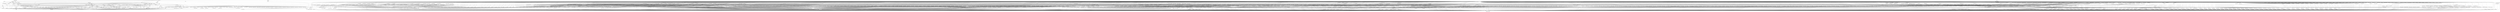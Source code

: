 digraph depends {
    node [shape=plaintext]
"alsa-utils-alsamixer" -> "libasound2";
"alsa-utils-alsamixer" -> "libc6";
"alsa-utils-alsamixer" -> "libformw5";
"alsa-utils-alsamixer" -> "libmenuw5";
"alsa-utils-alsamixer" -> "libncursesw5";
"alsa-utils-alsamixer" -> "libpanelw5";
"alsa-utils-alsamixer" -> "libtinfo5";
"angstrom-feed-configs" -> "opkg" [style=dotted];
"angstrom-packagegroup-boot" -> "angstrom-version";
"angstrom-packagegroup-boot" -> "packagegroup-boot";
"avahi-daemon" -> "base-files";
"avahi-daemon" -> "base-passwd";
"avahi-daemon" -> "libavahi-common3";
"avahi-daemon" -> "libavahi-core7";
"avahi-daemon" -> "libc6";
"avahi-daemon" -> "libcap2";
"avahi-daemon" -> "libdaemon0";
"avahi-daemon" -> "libdbus-1-3";
"avahi-daemon" -> "libexpat1";
"avahi-daemon" -> "libnss-mdns" [style=dotted];
"avahi-daemon" -> "shadow";
"avahi-utils" -> "libavahi-client3";
"avahi-utils" -> "libavahi-common3";
"avahi-utils" -> "libc6";
"bluez5" -> "libc6";
"bluez5" -> "libdbus-1-3";
"bluez5" -> "libglib-2.0-0";
"bluez5" -> "libreadline6";
"bluez5" -> "libudev1";
"busybox" -> "busybox-syslog" [style=dotted];
"busybox" -> "busybox-udhcpc" [style=dotted];
"busybox" -> "libc6";
"busybox" -> "update-alternatives-opkg";
"busybox-syslog" -> "update-alternatives-opkg";
"connman" -> "bluez5";
"connman" -> "connman-conf" [style=dotted];
"connman" -> "dbus-1";
"connman" -> "iptables";
"connman" -> "libc6";
"connman" -> "libdbus-1-3";
"connman" -> "libglib-2.0-0";
"connman" -> "libgnutls28";
"connman" -> "ofono";
"connman" -> "wpa-supplicant";
"connman-angstrom-settings" -> "connman";
"connman-client" -> "libc6";
"connman-client" -> "libdbus-1-3";
"connman-client" -> "libglib-2.0-0";
"connman-client" -> "libreadline6";
"cpufreq-tweaks" -> "cpufrequtils";
"cpufrequtils" -> "libc6";
"dbus-1" -> "base-files";
"dbus-1" -> "base-passwd";
"dbus-1" -> "libc6";
"dbus-1" -> "libdbus-1-3";
"dbus-1" -> "libexpat1";
"dbus-1" -> "libx11-6";
"dbus-1" -> "shadow";
"e2fsprogs-e2fsck" -> "libblkid1";
"e2fsprogs-e2fsck" -> "libc6";
"e2fsprogs-e2fsck" -> "libcom-err2";
"e2fsprogs-e2fsck" -> "libe2p2";
"e2fsprogs-e2fsck" -> "libext2fs2";
"e2fsprogs-e2fsck" -> "libuuid1";
"fixmac" -> "ranpwd";
"htop" -> "libc6";
"htop" -> "libncursesw5";
"htop" -> "libtinfo5";
"htop" -> "ncurses-terminfo";
"iptables" -> "kernel-module-ip-tables" [style=dotted];
"iptables" -> "kernel-module-ipt-masquerade" [style=dotted];
"iptables" -> "kernel-module-iptable-filter" [style=dotted];
"iptables" -> "kernel-module-iptable-nat" [style=dotted];
"iptables" -> "kernel-module-nf-conntrack" [style=dotted];
"iptables" -> "kernel-module-nf-conntrack-ipv4" [style=dotted];
"iptables" -> "kernel-module-nf-defrag-ipv4" [style=dotted];
"iptables" -> "kernel-module-nf-nat" [style=dotted];
"iptables" -> "kernel-module-x-tables" [style=dotted];
"iptables" -> "libc6";
"iw" -> "libc6";
"iw" -> "libnl-3-200";
"iw" -> "libnl-3-genl";
"kbd" -> "libc6";
"kbd" -> "update-alternatives-opkg";
"kernel" -> "kernel-4.1.8-yocto-standard";
"kernel-4.1.8-yocto-standard" -> "kernel-image-4.1.8-yocto-standard";
"kernel-module-8021q" -> "kernel-4.1.8-yocto-standard";
"kernel-module-8139cp" -> "kernel-4.1.8-yocto-standard";
"kernel-module-8139too" -> "kernel-4.1.8-yocto-standard";
"kernel-module-a8293" -> "kernel-4.1.8-yocto-standard";
"kernel-module-ac97-bus" -> "kernel-4.1.8-yocto-standard";
"kernel-module-acpi-thermal-rel" -> "kernel-4.1.8-yocto-standard";
"kernel-module-act-mirred" -> "kernel-4.1.8-yocto-standard";
"kernel-module-ad-sigma-delta" -> "kernel-4.1.8-yocto-standard";
"kernel-module-ad-sigma-delta" -> "kernel-module-industrialio";
"kernel-module-ad-sigma-delta" -> "kernel-module-industrialio-triggered-buffer";
"kernel-module-ad-sigma-delta" -> "kernel-module-kfifo-buf";
"kernel-module-ad5064" -> "kernel-4.1.8-yocto-standard";
"kernel-module-ad5064" -> "kernel-module-industrialio";
"kernel-module-ad5360" -> "kernel-4.1.8-yocto-standard";
"kernel-module-ad5360" -> "kernel-module-industrialio";
"kernel-module-ad5380" -> "kernel-4.1.8-yocto-standard";
"kernel-module-ad5380" -> "kernel-module-industrialio";
"kernel-module-ad5380" -> "kernel-module-regmap-i2c";
"kernel-module-ad5380" -> "kernel-module-regmap-spi";
"kernel-module-ad5421" -> "kernel-4.1.8-yocto-standard";
"kernel-module-ad5421" -> "kernel-module-industrialio";
"kernel-module-ad5446" -> "kernel-4.1.8-yocto-standard";
"kernel-module-ad5446" -> "kernel-module-industrialio";
"kernel-module-ad5449" -> "kernel-4.1.8-yocto-standard";
"kernel-module-ad5449" -> "kernel-module-industrialio";
"kernel-module-ad5504" -> "kernel-4.1.8-yocto-standard";
"kernel-module-ad5504" -> "kernel-module-industrialio";
"kernel-module-ad5624r-spi" -> "kernel-4.1.8-yocto-standard";
"kernel-module-ad5624r-spi" -> "kernel-module-industrialio";
"kernel-module-ad5686" -> "kernel-4.1.8-yocto-standard";
"kernel-module-ad5686" -> "kernel-module-industrialio";
"kernel-module-ad5755" -> "kernel-4.1.8-yocto-standard";
"kernel-module-ad5755" -> "kernel-module-industrialio";
"kernel-module-ad5764" -> "kernel-4.1.8-yocto-standard";
"kernel-module-ad5764" -> "kernel-module-industrialio";
"kernel-module-ad5791" -> "kernel-4.1.8-yocto-standard";
"kernel-module-ad5791" -> "kernel-module-industrialio";
"kernel-module-ad7266" -> "kernel-4.1.8-yocto-standard";
"kernel-module-ad7266" -> "kernel-module-industrialio";
"kernel-module-ad7266" -> "kernel-module-industrialio-triggered-buffer";
"kernel-module-ad7266" -> "kernel-module-kfifo-buf";
"kernel-module-ad7298" -> "kernel-4.1.8-yocto-standard";
"kernel-module-ad7298" -> "kernel-module-industrialio";
"kernel-module-ad7298" -> "kernel-module-industrialio-triggered-buffer";
"kernel-module-ad7298" -> "kernel-module-kfifo-buf";
"kernel-module-ad7303" -> "kernel-4.1.8-yocto-standard";
"kernel-module-ad7303" -> "kernel-module-industrialio";
"kernel-module-ad7476" -> "kernel-4.1.8-yocto-standard";
"kernel-module-ad7476" -> "kernel-module-industrialio";
"kernel-module-ad7476" -> "kernel-module-industrialio-triggered-buffer";
"kernel-module-ad7476" -> "kernel-module-kfifo-buf";
"kernel-module-ad7791" -> "kernel-4.1.8-yocto-standard";
"kernel-module-ad7791" -> "kernel-module-ad-sigma-delta";
"kernel-module-ad7791" -> "kernel-module-industrialio";
"kernel-module-ad7791" -> "kernel-module-industrialio-triggered-buffer";
"kernel-module-ad7791" -> "kernel-module-kfifo-buf";
"kernel-module-ad7793" -> "kernel-4.1.8-yocto-standard";
"kernel-module-ad7793" -> "kernel-module-ad-sigma-delta";
"kernel-module-ad7793" -> "kernel-module-industrialio";
"kernel-module-ad7793" -> "kernel-module-industrialio-triggered-buffer";
"kernel-module-ad7793" -> "kernel-module-kfifo-buf";
"kernel-module-ad7887" -> "kernel-4.1.8-yocto-standard";
"kernel-module-ad7887" -> "kernel-module-industrialio";
"kernel-module-ad7887" -> "kernel-module-industrialio-triggered-buffer";
"kernel-module-ad7887" -> "kernel-module-kfifo-buf";
"kernel-module-ad7923" -> "kernel-4.1.8-yocto-standard";
"kernel-module-ad7923" -> "kernel-module-industrialio";
"kernel-module-ad7923" -> "kernel-module-industrialio-triggered-buffer";
"kernel-module-ad7923" -> "kernel-module-kfifo-buf";
"kernel-module-ad8366" -> "kernel-4.1.8-yocto-standard";
"kernel-module-ad8366" -> "kernel-module-industrialio";
"kernel-module-ad9523" -> "kernel-4.1.8-yocto-standard";
"kernel-module-ad9523" -> "kernel-module-industrialio";
"kernel-module-adf4350" -> "kernel-4.1.8-yocto-standard";
"kernel-module-adf4350" -> "kernel-module-industrialio";
"kernel-module-adis-lib" -> "kernel-4.1.8-yocto-standard";
"kernel-module-adis-lib" -> "kernel-module-industrialio";
"kernel-module-adis-lib" -> "kernel-module-industrialio-triggered-buffer";
"kernel-module-adis-lib" -> "kernel-module-kfifo-buf";
"kernel-module-adis16080" -> "kernel-4.1.8-yocto-standard";
"kernel-module-adis16080" -> "kernel-module-industrialio";
"kernel-module-adis16130" -> "kernel-4.1.8-yocto-standard";
"kernel-module-adis16130" -> "kernel-module-industrialio";
"kernel-module-adis16136" -> "kernel-4.1.8-yocto-standard";
"kernel-module-adis16136" -> "kernel-module-adis-lib";
"kernel-module-adis16136" -> "kernel-module-industrialio";
"kernel-module-adis16136" -> "kernel-module-industrialio-triggered-buffer";
"kernel-module-adis16136" -> "kernel-module-kfifo-buf";
"kernel-module-adis16260" -> "kernel-4.1.8-yocto-standard";
"kernel-module-adis16260" -> "kernel-module-adis-lib";
"kernel-module-adis16260" -> "kernel-module-industrialio";
"kernel-module-adis16260" -> "kernel-module-industrialio-triggered-buffer";
"kernel-module-adis16260" -> "kernel-module-kfifo-buf";
"kernel-module-adis16400" -> "kernel-4.1.8-yocto-standard";
"kernel-module-adis16400" -> "kernel-module-adis-lib";
"kernel-module-adis16400" -> "kernel-module-industrialio";
"kernel-module-adis16400" -> "kernel-module-industrialio-triggered-buffer";
"kernel-module-adis16400" -> "kernel-module-kfifo-buf";
"kernel-module-adis16480" -> "kernel-4.1.8-yocto-standard";
"kernel-module-adis16480" -> "kernel-module-adis-lib";
"kernel-module-adis16480" -> "kernel-module-industrialio";
"kernel-module-adis16480" -> "kernel-module-industrialio-triggered-buffer";
"kernel-module-adis16480" -> "kernel-module-kfifo-buf";
"kernel-module-adjd-s311" -> "kernel-4.1.8-yocto-standard";
"kernel-module-adjd-s311" -> "kernel-module-industrialio";
"kernel-module-adjd-s311" -> "kernel-module-industrialio-triggered-buffer";
"kernel-module-adjd-s311" -> "kernel-module-kfifo-buf";
"kernel-module-adv7170" -> "kernel-4.1.8-yocto-standard";
"kernel-module-adv7170" -> "kernel-module-media";
"kernel-module-adv7170" -> "kernel-module-v4l2-common";
"kernel-module-adv7170" -> "kernel-module-videodev";
"kernel-module-adv7175" -> "kernel-4.1.8-yocto-standard";
"kernel-module-adv7175" -> "kernel-module-media";
"kernel-module-adv7175" -> "kernel-module-v4l2-common";
"kernel-module-adv7175" -> "kernel-module-videodev";
"kernel-module-adxrs450" -> "kernel-4.1.8-yocto-standard";
"kernel-module-adxrs450" -> "kernel-module-industrialio";
"kernel-module-af-key" -> "kernel-4.1.8-yocto-standard";
"kernel-module-af9013" -> "kernel-4.1.8-yocto-standard";
"kernel-module-af9033" -> "kernel-4.1.8-yocto-standard";
"kernel-module-ah4" -> "kernel-4.1.8-yocto-standard";
"kernel-module-ak8975" -> "kernel-4.1.8-yocto-standard";
"kernel-module-ak8975" -> "kernel-module-industrialio";
"kernel-module-altera-ci" -> "kernel-4.1.8-yocto-standard";
"kernel-module-altera-ci" -> "kernel-module-dvb-core";
"kernel-module-altera-stapl" -> "kernel-4.1.8-yocto-standard";
"kernel-module-amd-rng" -> "kernel-4.1.8-yocto-standard";
"kernel-module-amd-rng" -> "kernel-module-rng-core";
"kernel-module-ansi-cprng" -> "kernel-4.1.8-yocto-standard";
"kernel-module-anubis" -> "kernel-4.1.8-yocto-standard";
"kernel-module-apds9300" -> "kernel-4.1.8-yocto-standard";
"kernel-module-apds9300" -> "kernel-module-industrialio";
"kernel-module-arc4" -> "kernel-4.1.8-yocto-standard";
"kernel-module-arp-tables" -> "kernel-4.1.8-yocto-standard";
"kernel-module-arp-tables" -> "kernel-module-x-tables";
"kernel-module-arpt-mangle" -> "kernel-4.1.8-yocto-standard";
"kernel-module-arpt-mangle" -> "kernel-module-x-tables";
"kernel-module-arptable-filter" -> "kernel-4.1.8-yocto-standard";
"kernel-module-arptable-filter" -> "kernel-module-arp-tables";
"kernel-module-arptable-filter" -> "kernel-module-x-tables";
"kernel-module-at24" -> "kernel-4.1.8-yocto-standard";
"kernel-module-ata-piix" -> "kernel-4.1.8-yocto-standard";
"kernel-module-atbm8830" -> "kernel-4.1.8-yocto-standard";
"kernel-module-ath" -> "kernel-4.1.8-yocto-standard";
"kernel-module-ath" -> "kernel-module-cfg80211";
"kernel-module-ath5k" -> "kernel-4.1.8-yocto-standard";
"kernel-module-ath5k" -> "kernel-module-ath";
"kernel-module-ath5k" -> "kernel-module-cfg80211";
"kernel-module-ath5k" -> "kernel-module-mac80211";
"kernel-module-ath9k" -> "kernel-4.1.8-yocto-standard";
"kernel-module-ath9k" -> "kernel-module-ath";
"kernel-module-ath9k" -> "kernel-module-ath9k-common";
"kernel-module-ath9k" -> "kernel-module-ath9k-hw";
"kernel-module-ath9k" -> "kernel-module-cfg80211";
"kernel-module-ath9k" -> "kernel-module-mac80211";
"kernel-module-ath9k-common" -> "kernel-4.1.8-yocto-standard";
"kernel-module-ath9k-common" -> "kernel-module-ath";
"kernel-module-ath9k-common" -> "kernel-module-ath9k-hw";
"kernel-module-ath9k-common" -> "kernel-module-cfg80211";
"kernel-module-ath9k-hw" -> "kernel-4.1.8-yocto-standard";
"kernel-module-ath9k-hw" -> "kernel-module-ath";
"kernel-module-ath9k-hw" -> "kernel-module-cfg80211";
"kernel-module-atl1e" -> "kernel-4.1.8-yocto-standard";
"kernel-module-atl2" -> "kernel-4.1.8-yocto-standard";
"kernel-module-au0828" -> "kernel-4.1.8-yocto-standard";
"kernel-module-au0828" -> "kernel-module-dvb-core";
"kernel-module-au0828" -> "kernel-module-media";
"kernel-module-au0828" -> "kernel-module-tveeprom";
"kernel-module-au0828" -> "kernel-module-v4l2-common";
"kernel-module-au0828" -> "kernel-module-videobuf2-core";
"kernel-module-au0828" -> "kernel-module-videobuf2-memops";
"kernel-module-au0828" -> "kernel-module-videobuf2-vmalloc";
"kernel-module-au0828" -> "kernel-module-videodev";
"kernel-module-au8522-common" -> "kernel-4.1.8-yocto-standard";
"kernel-module-au8522-decoder" -> "kernel-4.1.8-yocto-standard";
"kernel-module-au8522-decoder" -> "kernel-module-au8522-common";
"kernel-module-au8522-decoder" -> "kernel-module-media";
"kernel-module-au8522-decoder" -> "kernel-module-v4l2-common";
"kernel-module-au8522-decoder" -> "kernel-module-videodev";
"kernel-module-au8522-dig" -> "kernel-4.1.8-yocto-standard";
"kernel-module-au8522-dig" -> "kernel-module-au8522-common";
"kernel-module-b2c2-flexcop" -> "kernel-4.1.8-yocto-standard";
"kernel-module-b2c2-flexcop" -> "kernel-module-cx24113";
"kernel-module-b2c2-flexcop" -> "kernel-module-cx24123";
"kernel-module-b2c2-flexcop" -> "kernel-module-dvb-core";
"kernel-module-b2c2-flexcop" -> "kernel-module-s5h1420";
"kernel-module-b2c2-flexcop-pci" -> "kernel-4.1.8-yocto-standard";
"kernel-module-b2c2-flexcop-pci" -> "kernel-module-b2c2-flexcop";
"kernel-module-b2c2-flexcop-pci" -> "kernel-module-cx24113";
"kernel-module-b2c2-flexcop-pci" -> "kernel-module-cx24123";
"kernel-module-b2c2-flexcop-pci" -> "kernel-module-dvb-core";
"kernel-module-b2c2-flexcop-pci" -> "kernel-module-s5h1420";
"kernel-module-b2c2-flexcop-usb" -> "kernel-4.1.8-yocto-standard";
"kernel-module-b2c2-flexcop-usb" -> "kernel-module-b2c2-flexcop";
"kernel-module-b2c2-flexcop-usb" -> "kernel-module-cx24113";
"kernel-module-b2c2-flexcop-usb" -> "kernel-module-cx24123";
"kernel-module-b2c2-flexcop-usb" -> "kernel-module-dvb-core";
"kernel-module-b2c2-flexcop-usb" -> "kernel-module-s5h1420";
"kernel-module-bcm3510" -> "kernel-4.1.8-yocto-standard";
"kernel-module-bcma" -> "kernel-4.1.8-yocto-standard";
"kernel-module-binfmt-misc" -> "kernel-4.1.8-yocto-standard";
"kernel-module-blowfish-common" -> "kernel-4.1.8-yocto-standard";
"kernel-module-blowfish-generic" -> "kernel-4.1.8-yocto-standard";
"kernel-module-blowfish-generic" -> "kernel-module-blowfish-common";
"kernel-module-bma180" -> "kernel-4.1.8-yocto-standard";
"kernel-module-bma180" -> "kernel-module-industrialio";
"kernel-module-bma180" -> "kernel-module-industrialio-triggered-buffer";
"kernel-module-bma180" -> "kernel-module-kfifo-buf";
"kernel-module-bnep" -> "kernel-4.1.8-yocto-standard";
"kernel-module-bonding" -> "kernel-4.1.8-yocto-standard";
"kernel-module-br-netfilter" -> "kernel-4.1.8-yocto-standard";
"kernel-module-br-netfilter" -> "kernel-module-bridge";
"kernel-module-br-netfilter" -> "kernel-module-llc";
"kernel-module-br-netfilter" -> "kernel-module-stp";
"kernel-module-brcmfmac" -> "kernel-4.1.8-yocto-standard";
"kernel-module-brcmfmac" -> "kernel-module-brcmutil";
"kernel-module-brcmfmac" -> "kernel-module-cfg80211";
"kernel-module-brcmsmac" -> "kernel-4.1.8-yocto-standard";
"kernel-module-brcmsmac" -> "kernel-module-bcma";
"kernel-module-brcmsmac" -> "kernel-module-brcmutil";
"kernel-module-brcmsmac" -> "kernel-module-cfg80211";
"kernel-module-brcmsmac" -> "kernel-module-cordic";
"kernel-module-brcmsmac" -> "kernel-module-mac80211";
"kernel-module-brcmutil" -> "kernel-4.1.8-yocto-standard";
"kernel-module-bridge" -> "kernel-4.1.8-yocto-standard";
"kernel-module-bridge" -> "kernel-module-llc";
"kernel-module-bridge" -> "kernel-module-stp";
"kernel-module-bsd-comp" -> "kernel-4.1.8-yocto-standard";
"kernel-module-bsd-comp" -> "kernel-module-ppp-generic";
"kernel-module-bsd-comp" -> "kernel-module-slhc";
"kernel-module-bt819" -> "kernel-4.1.8-yocto-standard";
"kernel-module-bt819" -> "kernel-module-media";
"kernel-module-bt819" -> "kernel-module-v4l2-common";
"kernel-module-bt819" -> "kernel-module-videodev";
"kernel-module-bt856" -> "kernel-4.1.8-yocto-standard";
"kernel-module-bt856" -> "kernel-module-media";
"kernel-module-bt856" -> "kernel-module-v4l2-common";
"kernel-module-bt856" -> "kernel-module-videodev";
"kernel-module-bt866" -> "kernel-4.1.8-yocto-standard";
"kernel-module-bt866" -> "kernel-module-media";
"kernel-module-bt866" -> "kernel-module-v4l2-common";
"kernel-module-bt866" -> "kernel-module-videodev";
"kernel-module-bt878" -> "kernel-4.1.8-yocto-standard";
"kernel-module-bt878" -> "kernel-module-bttv";
"kernel-module-bt878" -> "kernel-module-media";
"kernel-module-bt878" -> "kernel-module-rc-core";
"kernel-module-bt878" -> "kernel-module-tea575x";
"kernel-module-bt878" -> "kernel-module-tveeprom";
"kernel-module-bt878" -> "kernel-module-v4l2-common";
"kernel-module-bt878" -> "kernel-module-videobuf-core";
"kernel-module-bt878" -> "kernel-module-videobuf-dma-sg";
"kernel-module-bt878" -> "kernel-module-videodev";
"kernel-module-btbcm" -> "kernel-4.1.8-yocto-standard";
"kernel-module-btintel" -> "kernel-4.1.8-yocto-standard";
"kernel-module-bttv" -> "kernel-4.1.8-yocto-standard";
"kernel-module-bttv" -> "kernel-module-media";
"kernel-module-bttv" -> "kernel-module-rc-core";
"kernel-module-bttv" -> "kernel-module-tea575x";
"kernel-module-bttv" -> "kernel-module-tveeprom";
"kernel-module-bttv" -> "kernel-module-v4l2-common";
"kernel-module-bttv" -> "kernel-module-videobuf-core";
"kernel-module-bttv" -> "kernel-module-videobuf-dma-sg";
"kernel-module-bttv" -> "kernel-module-videodev";
"kernel-module-btusb" -> "kernel-4.1.8-yocto-standard";
"kernel-module-btusb" -> "kernel-module-btbcm";
"kernel-module-btusb" -> "kernel-module-btintel";
"kernel-module-budget" -> "kernel-4.1.8-yocto-standard";
"kernel-module-budget" -> "kernel-module-budget-core";
"kernel-module-budget" -> "kernel-module-dvb-core";
"kernel-module-budget" -> "kernel-module-saa7146";
"kernel-module-budget" -> "kernel-module-ttpci-eeprom";
"kernel-module-budget-av" -> "kernel-4.1.8-yocto-standard";
"kernel-module-budget-av" -> "kernel-module-budget-core";
"kernel-module-budget-av" -> "kernel-module-dvb-core";
"kernel-module-budget-av" -> "kernel-module-media";
"kernel-module-budget-av" -> "kernel-module-saa7146";
"kernel-module-budget-av" -> "kernel-module-saa7146-vv";
"kernel-module-budget-av" -> "kernel-module-ttpci-eeprom";
"kernel-module-budget-av" -> "kernel-module-v4l2-common";
"kernel-module-budget-av" -> "kernel-module-videobuf-core";
"kernel-module-budget-av" -> "kernel-module-videobuf-dma-sg";
"kernel-module-budget-av" -> "kernel-module-videodev";
"kernel-module-budget-ci" -> "kernel-4.1.8-yocto-standard";
"kernel-module-budget-ci" -> "kernel-module-budget-core";
"kernel-module-budget-ci" -> "kernel-module-dvb-core";
"kernel-module-budget-ci" -> "kernel-module-rc-core";
"kernel-module-budget-ci" -> "kernel-module-saa7146";
"kernel-module-budget-ci" -> "kernel-module-ttpci-eeprom";
"kernel-module-budget-core" -> "kernel-4.1.8-yocto-standard";
"kernel-module-budget-core" -> "kernel-module-dvb-core";
"kernel-module-budget-core" -> "kernel-module-saa7146";
"kernel-module-budget-core" -> "kernel-module-ttpci-eeprom";
"kernel-module-budget-patch" -> "kernel-4.1.8-yocto-standard";
"kernel-module-budget-patch" -> "kernel-module-budget-core";
"kernel-module-budget-patch" -> "kernel-module-dvb-core";
"kernel-module-budget-patch" -> "kernel-module-saa7146";
"kernel-module-budget-patch" -> "kernel-module-ttpci-eeprom";
"kernel-module-camellia-generic" -> "kernel-4.1.8-yocto-standard";
"kernel-module-cast-common" -> "kernel-4.1.8-yocto-standard";
"kernel-module-cast5-generic" -> "kernel-4.1.8-yocto-standard";
"kernel-module-cast5-generic" -> "kernel-module-cast-common";
"kernel-module-cast6-generic" -> "kernel-4.1.8-yocto-standard";
"kernel-module-cast6-generic" -> "kernel-module-cast-common";
"kernel-module-ccm" -> "kernel-4.1.8-yocto-standard";
"kernel-module-cdc-acm" -> "kernel-4.1.8-yocto-standard";
"kernel-module-cdc-wdm" -> "kernel-4.1.8-yocto-standard";
"kernel-module-cfg80211" -> "kernel-4.1.8-yocto-standard";
"kernel-module-cifs" -> "kernel-4.1.8-yocto-standard";
"kernel-module-cirrus" -> "kernel-4.1.8-yocto-standard";
"kernel-module-cirrus" -> "kernel-module-syscopyarea";
"kernel-module-cirrus" -> "kernel-module-sysfillrect";
"kernel-module-cirrus" -> "kernel-module-sysimgblt";
"kernel-module-cirrus" -> "kernel-module-ttm";
"kernel-module-cm32181" -> "kernel-4.1.8-yocto-standard";
"kernel-module-cm32181" -> "kernel-module-industrialio";
"kernel-module-cm36651" -> "kernel-4.1.8-yocto-standard";
"kernel-module-cm36651" -> "kernel-module-industrialio";
"kernel-module-configfs" -> "kernel-4.1.8-yocto-standard";
"kernel-module-cordic" -> "kernel-4.1.8-yocto-standard";
"kernel-module-coretemp" -> "kernel-4.1.8-yocto-standard";
"kernel-module-cpia2" -> "kernel-4.1.8-yocto-standard";
"kernel-module-cpia2" -> "kernel-module-media";
"kernel-module-cpia2" -> "kernel-module-v4l2-common";
"kernel-module-cpia2" -> "kernel-module-videodev";
"kernel-module-crc-ccitt" -> "kernel-4.1.8-yocto-standard";
"kernel-module-crc-itu-t" -> "kernel-4.1.8-yocto-standard";
"kernel-module-crc8" -> "kernel-4.1.8-yocto-standard";
"kernel-module-crypto-null" -> "kernel-4.1.8-yocto-standard";
"kernel-module-cryptoloop" -> "kernel-4.1.8-yocto-standard";
"kernel-module-cs5345" -> "kernel-4.1.8-yocto-standard";
"kernel-module-cs5345" -> "kernel-module-media";
"kernel-module-cs5345" -> "kernel-module-v4l2-common";
"kernel-module-cs5345" -> "kernel-module-videodev";
"kernel-module-cs53l32a" -> "kernel-4.1.8-yocto-standard";
"kernel-module-cs53l32a" -> "kernel-module-media";
"kernel-module-cs53l32a" -> "kernel-module-v4l2-common";
"kernel-module-cs53l32a" -> "kernel-module-videodev";
"kernel-module-ctr" -> "kernel-4.1.8-yocto-standard";
"kernel-module-cuse" -> "kernel-4.1.8-yocto-standard";
"kernel-module-cuse" -> "kernel-module-fuse";
"kernel-module-cx18" -> "kernel-4.1.8-yocto-standard";
"kernel-module-cx18" -> "kernel-module-cx2341x";
"kernel-module-cx18" -> "kernel-module-dvb-core";
"kernel-module-cx18" -> "kernel-module-media";
"kernel-module-cx18" -> "kernel-module-tveeprom";
"kernel-module-cx18" -> "kernel-module-v4l2-common";
"kernel-module-cx18" -> "kernel-module-videobuf-core";
"kernel-module-cx18" -> "kernel-module-videobuf-vmalloc";
"kernel-module-cx18" -> "kernel-module-videodev";
"kernel-module-cx18-alsa" -> "kernel-4.1.8-yocto-standard";
"kernel-module-cx18-alsa" -> "kernel-module-cx18";
"kernel-module-cx18-alsa" -> "kernel-module-cx2341x";
"kernel-module-cx18-alsa" -> "kernel-module-dvb-core";
"kernel-module-cx18-alsa" -> "kernel-module-media";
"kernel-module-cx18-alsa" -> "kernel-module-snd-pcm";
"kernel-module-cx18-alsa" -> "kernel-module-snd-timer";
"kernel-module-cx18-alsa" -> "kernel-module-tveeprom";
"kernel-module-cx18-alsa" -> "kernel-module-v4l2-common";
"kernel-module-cx18-alsa" -> "kernel-module-videobuf-core";
"kernel-module-cx18-alsa" -> "kernel-module-videobuf-vmalloc";
"kernel-module-cx18-alsa" -> "kernel-module-videodev";
"kernel-module-cx22700" -> "kernel-4.1.8-yocto-standard";
"kernel-module-cx22702" -> "kernel-4.1.8-yocto-standard";
"kernel-module-cx231xx" -> "kernel-4.1.8-yocto-standard";
"kernel-module-cx231xx" -> "kernel-module-cx2341x";
"kernel-module-cx231xx" -> "kernel-module-i2c-mux";
"kernel-module-cx231xx" -> "kernel-module-media";
"kernel-module-cx231xx" -> "kernel-module-rc-core";
"kernel-module-cx231xx" -> "kernel-module-tveeprom";
"kernel-module-cx231xx" -> "kernel-module-v4l2-common";
"kernel-module-cx231xx" -> "kernel-module-videobuf-core";
"kernel-module-cx231xx" -> "kernel-module-videobuf-vmalloc";
"kernel-module-cx231xx" -> "kernel-module-videodev";
"kernel-module-cx231xx-alsa" -> "kernel-4.1.8-yocto-standard";
"kernel-module-cx231xx-alsa" -> "kernel-module-cx231xx";
"kernel-module-cx231xx-alsa" -> "kernel-module-cx2341x";
"kernel-module-cx231xx-alsa" -> "kernel-module-i2c-mux";
"kernel-module-cx231xx-alsa" -> "kernel-module-media";
"kernel-module-cx231xx-alsa" -> "kernel-module-rc-core";
"kernel-module-cx231xx-alsa" -> "kernel-module-snd-pcm";
"kernel-module-cx231xx-alsa" -> "kernel-module-snd-timer";
"kernel-module-cx231xx-alsa" -> "kernel-module-tveeprom";
"kernel-module-cx231xx-alsa" -> "kernel-module-v4l2-common";
"kernel-module-cx231xx-alsa" -> "kernel-module-videobuf-core";
"kernel-module-cx231xx-alsa" -> "kernel-module-videobuf-vmalloc";
"kernel-module-cx231xx-alsa" -> "kernel-module-videodev";
"kernel-module-cx231xx-dvb" -> "kernel-4.1.8-yocto-standard";
"kernel-module-cx231xx-dvb" -> "kernel-module-cx231xx";
"kernel-module-cx231xx-dvb" -> "kernel-module-cx2341x";
"kernel-module-cx231xx-dvb" -> "kernel-module-dvb-core";
"kernel-module-cx231xx-dvb" -> "kernel-module-i2c-mux";
"kernel-module-cx231xx-dvb" -> "kernel-module-media";
"kernel-module-cx231xx-dvb" -> "kernel-module-rc-core";
"kernel-module-cx231xx-dvb" -> "kernel-module-tveeprom";
"kernel-module-cx231xx-dvb" -> "kernel-module-v4l2-common";
"kernel-module-cx231xx-dvb" -> "kernel-module-videobuf-core";
"kernel-module-cx231xx-dvb" -> "kernel-module-videobuf-vmalloc";
"kernel-module-cx231xx-dvb" -> "kernel-module-videodev";
"kernel-module-cx2341x" -> "kernel-4.1.8-yocto-standard";
"kernel-module-cx2341x" -> "kernel-module-media";
"kernel-module-cx2341x" -> "kernel-module-v4l2-common";
"kernel-module-cx2341x" -> "kernel-module-videodev";
"kernel-module-cx23885" -> "kernel-4.1.8-yocto-standard";
"kernel-module-cx23885" -> "kernel-module-altera-ci";
"kernel-module-cx23885" -> "kernel-module-altera-stapl";
"kernel-module-cx23885" -> "kernel-module-cx2341x";
"kernel-module-cx23885" -> "kernel-module-dvb-core";
"kernel-module-cx23885" -> "kernel-module-media";
"kernel-module-cx23885" -> "kernel-module-rc-core";
"kernel-module-cx23885" -> "kernel-module-snd-pcm";
"kernel-module-cx23885" -> "kernel-module-snd-timer";
"kernel-module-cx23885" -> "kernel-module-tda18271";
"kernel-module-cx23885" -> "kernel-module-tveeprom";
"kernel-module-cx23885" -> "kernel-module-v4l2-common";
"kernel-module-cx23885" -> "kernel-module-videobuf2-core";
"kernel-module-cx23885" -> "kernel-module-videobuf2-dma-sg";
"kernel-module-cx23885" -> "kernel-module-videobuf2-dvb";
"kernel-module-cx23885" -> "kernel-module-videobuf2-memops";
"kernel-module-cx23885" -> "kernel-module-videodev";
"kernel-module-cx24110" -> "kernel-4.1.8-yocto-standard";
"kernel-module-cx24113" -> "kernel-4.1.8-yocto-standard";
"kernel-module-cx24116" -> "kernel-4.1.8-yocto-standard";
"kernel-module-cx24117" -> "kernel-4.1.8-yocto-standard";
"kernel-module-cx24123" -> "kernel-4.1.8-yocto-standard";
"kernel-module-cx25821" -> "kernel-4.1.8-yocto-standard";
"kernel-module-cx25821" -> "kernel-module-media";
"kernel-module-cx25821" -> "kernel-module-v4l2-common";
"kernel-module-cx25821" -> "kernel-module-videobuf2-core";
"kernel-module-cx25821" -> "kernel-module-videobuf2-dma-sg";
"kernel-module-cx25821" -> "kernel-module-videobuf2-memops";
"kernel-module-cx25821" -> "kernel-module-videodev";
"kernel-module-cx25821-alsa" -> "kernel-4.1.8-yocto-standard";
"kernel-module-cx25821-alsa" -> "kernel-module-cx25821";
"kernel-module-cx25821-alsa" -> "kernel-module-media";
"kernel-module-cx25821-alsa" -> "kernel-module-snd-pcm";
"kernel-module-cx25821-alsa" -> "kernel-module-snd-timer";
"kernel-module-cx25821-alsa" -> "kernel-module-v4l2-common";
"kernel-module-cx25821-alsa" -> "kernel-module-videobuf2-core";
"kernel-module-cx25821-alsa" -> "kernel-module-videobuf2-dma-sg";
"kernel-module-cx25821-alsa" -> "kernel-module-videobuf2-memops";
"kernel-module-cx25821-alsa" -> "kernel-module-videodev";
"kernel-module-cx25840" -> "kernel-4.1.8-yocto-standard";
"kernel-module-cx25840" -> "kernel-module-media";
"kernel-module-cx25840" -> "kernel-module-v4l2-common";
"kernel-module-cx25840" -> "kernel-module-videodev";
"kernel-module-cx88-alsa" -> "kernel-4.1.8-yocto-standard";
"kernel-module-cx88-alsa" -> "kernel-module-cx88xx";
"kernel-module-cx88-alsa" -> "kernel-module-media";
"kernel-module-cx88-alsa" -> "kernel-module-rc-core";
"kernel-module-cx88-alsa" -> "kernel-module-snd-pcm";
"kernel-module-cx88-alsa" -> "kernel-module-snd-timer";
"kernel-module-cx88-alsa" -> "kernel-module-tveeprom";
"kernel-module-cx88-alsa" -> "kernel-module-v4l2-common";
"kernel-module-cx88-alsa" -> "kernel-module-videobuf2-core";
"kernel-module-cx88-alsa" -> "kernel-module-videodev";
"kernel-module-cx88-blackbird" -> "kernel-4.1.8-yocto-standard";
"kernel-module-cx88-blackbird" -> "kernel-module-cx2341x";
"kernel-module-cx88-blackbird" -> "kernel-module-cx8800";
"kernel-module-cx88-blackbird" -> "kernel-module-cx8802";
"kernel-module-cx88-blackbird" -> "kernel-module-cx88xx";
"kernel-module-cx88-blackbird" -> "kernel-module-media";
"kernel-module-cx88-blackbird" -> "kernel-module-rc-core";
"kernel-module-cx88-blackbird" -> "kernel-module-tveeprom";
"kernel-module-cx88-blackbird" -> "kernel-module-v4l2-common";
"kernel-module-cx88-blackbird" -> "kernel-module-videobuf2-core";
"kernel-module-cx88-blackbird" -> "kernel-module-videobuf2-dma-sg";
"kernel-module-cx88-blackbird" -> "kernel-module-videobuf2-memops";
"kernel-module-cx88-blackbird" -> "kernel-module-videodev";
"kernel-module-cx88-dvb" -> "kernel-4.1.8-yocto-standard";
"kernel-module-cx88-dvb" -> "kernel-module-cx88-vp3054-i2c";
"kernel-module-cx88-dvb" -> "kernel-module-cx8802";
"kernel-module-cx88-dvb" -> "kernel-module-cx88xx";
"kernel-module-cx88-dvb" -> "kernel-module-dvb-core";
"kernel-module-cx88-dvb" -> "kernel-module-media";
"kernel-module-cx88-dvb" -> "kernel-module-rc-core";
"kernel-module-cx88-dvb" -> "kernel-module-tveeprom";
"kernel-module-cx88-dvb" -> "kernel-module-v4l2-common";
"kernel-module-cx88-dvb" -> "kernel-module-videobuf2-core";
"kernel-module-cx88-dvb" -> "kernel-module-videobuf2-dma-sg";
"kernel-module-cx88-dvb" -> "kernel-module-videobuf2-dvb";
"kernel-module-cx88-dvb" -> "kernel-module-videobuf2-memops";
"kernel-module-cx88-dvb" -> "kernel-module-videodev";
"kernel-module-cx88-vp3054-i2c" -> "kernel-4.1.8-yocto-standard";
"kernel-module-cx8800" -> "kernel-4.1.8-yocto-standard";
"kernel-module-cx8800" -> "kernel-module-cx88xx";
"kernel-module-cx8800" -> "kernel-module-media";
"kernel-module-cx8800" -> "kernel-module-rc-core";
"kernel-module-cx8800" -> "kernel-module-tveeprom";
"kernel-module-cx8800" -> "kernel-module-v4l2-common";
"kernel-module-cx8800" -> "kernel-module-videobuf2-core";
"kernel-module-cx8800" -> "kernel-module-videobuf2-dma-sg";
"kernel-module-cx8800" -> "kernel-module-videobuf2-memops";
"kernel-module-cx8800" -> "kernel-module-videodev";
"kernel-module-cx8802" -> "kernel-4.1.8-yocto-standard";
"kernel-module-cx8802" -> "kernel-module-cx88xx";
"kernel-module-cx8802" -> "kernel-module-media";
"kernel-module-cx8802" -> "kernel-module-rc-core";
"kernel-module-cx8802" -> "kernel-module-tveeprom";
"kernel-module-cx8802" -> "kernel-module-v4l2-common";
"kernel-module-cx8802" -> "kernel-module-videobuf2-core";
"kernel-module-cx8802" -> "kernel-module-videobuf2-dma-sg";
"kernel-module-cx8802" -> "kernel-module-videobuf2-memops";
"kernel-module-cx8802" -> "kernel-module-videodev";
"kernel-module-cx88xx" -> "kernel-4.1.8-yocto-standard";
"kernel-module-cx88xx" -> "kernel-module-media";
"kernel-module-cx88xx" -> "kernel-module-rc-core";
"kernel-module-cx88xx" -> "kernel-module-tveeprom";
"kernel-module-cx88xx" -> "kernel-module-v4l2-common";
"kernel-module-cx88xx" -> "kernel-module-videobuf2-core";
"kernel-module-cx88xx" -> "kernel-module-videodev";
"kernel-module-cxd2820r" -> "kernel-4.1.8-yocto-standard";
"kernel-module-cxd2820r" -> "kernel-module-dvb-core";
"kernel-module-cypress-firmware" -> "kernel-4.1.8-yocto-standard";
"kernel-module-dca" -> "kernel-4.1.8-yocto-standard";
"kernel-module-ddbridge" -> "kernel-4.1.8-yocto-standard";
"kernel-module-ddbridge" -> "kernel-module-dvb-core";
"kernel-module-deflate" -> "kernel-4.1.8-yocto-standard";
"kernel-module-dht11" -> "kernel-4.1.8-yocto-standard";
"kernel-module-dht11" -> "kernel-module-industrialio";
"kernel-module-dib0070" -> "kernel-4.1.8-yocto-standard";
"kernel-module-dib0090" -> "kernel-4.1.8-yocto-standard";
"kernel-module-dib3000mb" -> "kernel-4.1.8-yocto-standard";
"kernel-module-dib3000mc" -> "kernel-4.1.8-yocto-standard";
"kernel-module-dib3000mc" -> "kernel-module-dibx000-common";
"kernel-module-dib7000m" -> "kernel-4.1.8-yocto-standard";
"kernel-module-dib7000m" -> "kernel-module-dibx000-common";
"kernel-module-dib7000p" -> "kernel-4.1.8-yocto-standard";
"kernel-module-dib7000p" -> "kernel-module-dibx000-common";
"kernel-module-dib7000p" -> "kernel-module-dvb-core";
"kernel-module-dib8000" -> "kernel-4.1.8-yocto-standard";
"kernel-module-dib8000" -> "kernel-module-dibx000-common";
"kernel-module-dib8000" -> "kernel-module-dvb-core";
"kernel-module-dibx000-common" -> "kernel-4.1.8-yocto-standard";
"kernel-module-dm1105" -> "kernel-4.1.8-yocto-standard";
"kernel-module-dm1105" -> "kernel-module-dvb-core";
"kernel-module-dm1105" -> "kernel-module-rc-core";
"kernel-module-drx39xyj" -> "kernel-4.1.8-yocto-standard";
"kernel-module-drxd" -> "kernel-4.1.8-yocto-standard";
"kernel-module-drxk" -> "kernel-4.1.8-yocto-standard";
"kernel-module-drxk" -> "kernel-module-dvb-core";
"kernel-module-ds3000" -> "kernel-4.1.8-yocto-standard";
"kernel-module-dsbr100" -> "kernel-4.1.8-yocto-standard";
"kernel-module-dsbr100" -> "kernel-module-media";
"kernel-module-dsbr100" -> "kernel-module-videodev";
"kernel-module-dst" -> "kernel-4.1.8-yocto-standard";
"kernel-module-dst" -> "kernel-module-bt878";
"kernel-module-dst" -> "kernel-module-bttv";
"kernel-module-dst" -> "kernel-module-dvb-core";
"kernel-module-dst" -> "kernel-module-media";
"kernel-module-dst" -> "kernel-module-rc-core";
"kernel-module-dst" -> "kernel-module-tea575x";
"kernel-module-dst" -> "kernel-module-tveeprom";
"kernel-module-dst" -> "kernel-module-v4l2-common";
"kernel-module-dst" -> "kernel-module-videobuf-core";
"kernel-module-dst" -> "kernel-module-videobuf-dma-sg";
"kernel-module-dst" -> "kernel-module-videodev";
"kernel-module-dst-ca" -> "kernel-4.1.8-yocto-standard";
"kernel-module-dst-ca" -> "kernel-module-bt878";
"kernel-module-dst-ca" -> "kernel-module-bttv";
"kernel-module-dst-ca" -> "kernel-module-dst";
"kernel-module-dst-ca" -> "kernel-module-dvb-core";
"kernel-module-dst-ca" -> "kernel-module-media";
"kernel-module-dst-ca" -> "kernel-module-rc-core";
"kernel-module-dst-ca" -> "kernel-module-tea575x";
"kernel-module-dst-ca" -> "kernel-module-tveeprom";
"kernel-module-dst-ca" -> "kernel-module-v4l2-common";
"kernel-module-dst-ca" -> "kernel-module-videobuf-core";
"kernel-module-dst-ca" -> "kernel-module-videobuf-dma-sg";
"kernel-module-dst-ca" -> "kernel-module-videodev";
"kernel-module-dummy" -> "kernel-4.1.8-yocto-standard";
"kernel-module-dvb-bt8xx" -> "kernel-4.1.8-yocto-standard";
"kernel-module-dvb-bt8xx" -> "kernel-module-bt878";
"kernel-module-dvb-bt8xx" -> "kernel-module-bttv";
"kernel-module-dvb-bt8xx" -> "kernel-module-dvb-core";
"kernel-module-dvb-bt8xx" -> "kernel-module-media";
"kernel-module-dvb-bt8xx" -> "kernel-module-rc-core";
"kernel-module-dvb-bt8xx" -> "kernel-module-tea575x";
"kernel-module-dvb-bt8xx" -> "kernel-module-tveeprom";
"kernel-module-dvb-bt8xx" -> "kernel-module-v4l2-common";
"kernel-module-dvb-bt8xx" -> "kernel-module-videobuf-core";
"kernel-module-dvb-bt8xx" -> "kernel-module-videobuf-dma-sg";
"kernel-module-dvb-bt8xx" -> "kernel-module-videodev";
"kernel-module-dvb-core" -> "kernel-4.1.8-yocto-standard";
"kernel-module-dvb-pll" -> "kernel-4.1.8-yocto-standard";
"kernel-module-dvb-ttpci" -> "kernel-4.1.8-yocto-standard";
"kernel-module-dvb-ttpci" -> "kernel-module-dvb-core";
"kernel-module-dvb-ttpci" -> "kernel-module-media";
"kernel-module-dvb-ttpci" -> "kernel-module-saa7146";
"kernel-module-dvb-ttpci" -> "kernel-module-saa7146-vv";
"kernel-module-dvb-ttpci" -> "kernel-module-ttpci-eeprom";
"kernel-module-dvb-ttpci" -> "kernel-module-v4l2-common";
"kernel-module-dvb-ttpci" -> "kernel-module-videobuf-core";
"kernel-module-dvb-ttpci" -> "kernel-module-videobuf-dma-sg";
"kernel-module-dvb-ttpci" -> "kernel-module-videodev";
"kernel-module-dvb-ttusb-budget" -> "kernel-4.1.8-yocto-standard";
"kernel-module-dvb-ttusb-budget" -> "kernel-module-dvb-core";
"kernel-module-dvb-usb" -> "kernel-4.1.8-yocto-standard";
"kernel-module-dvb-usb" -> "kernel-module-dvb-core";
"kernel-module-dvb-usb" -> "kernel-module-rc-core";
"kernel-module-dvb-usb-a800" -> "kernel-4.1.8-yocto-standard";
"kernel-module-dvb-usb-a800" -> "kernel-module-dib3000mc";
"kernel-module-dvb-usb-a800" -> "kernel-module-dibx000-common";
"kernel-module-dvb-usb-a800" -> "kernel-module-dvb-core";
"kernel-module-dvb-usb-a800" -> "kernel-module-dvb-usb";
"kernel-module-dvb-usb-a800" -> "kernel-module-dvb-usb-dibusb-common";
"kernel-module-dvb-usb-a800" -> "kernel-module-rc-core";
"kernel-module-dvb-usb-af9005" -> "kernel-4.1.8-yocto-standard";
"kernel-module-dvb-usb-af9005" -> "kernel-module-dvb-core";
"kernel-module-dvb-usb-af9005" -> "kernel-module-dvb-usb";
"kernel-module-dvb-usb-af9005" -> "kernel-module-rc-core";
"kernel-module-dvb-usb-af9005-remote" -> "kernel-4.1.8-yocto-standard";
"kernel-module-dvb-usb-af9015" -> "kernel-4.1.8-yocto-standard";
"kernel-module-dvb-usb-af9015" -> "kernel-module-dvb-core";
"kernel-module-dvb-usb-af9015" -> "kernel-module-dvb-usb-v2";
"kernel-module-dvb-usb-af9015" -> "kernel-module-rc-core";
"kernel-module-dvb-usb-af9035" -> "kernel-4.1.8-yocto-standard";
"kernel-module-dvb-usb-af9035" -> "kernel-module-dvb-core";
"kernel-module-dvb-usb-af9035" -> "kernel-module-dvb-usb-v2";
"kernel-module-dvb-usb-af9035" -> "kernel-module-rc-core";
"kernel-module-dvb-usb-anysee" -> "kernel-4.1.8-yocto-standard";
"kernel-module-dvb-usb-anysee" -> "kernel-module-dvb-core";
"kernel-module-dvb-usb-anysee" -> "kernel-module-dvb-usb-v2";
"kernel-module-dvb-usb-anysee" -> "kernel-module-rc-core";
"kernel-module-dvb-usb-au6610" -> "kernel-4.1.8-yocto-standard";
"kernel-module-dvb-usb-au6610" -> "kernel-module-dvb-core";
"kernel-module-dvb-usb-au6610" -> "kernel-module-dvb-usb-v2";
"kernel-module-dvb-usb-au6610" -> "kernel-module-rc-core";
"kernel-module-dvb-usb-az6007" -> "kernel-4.1.8-yocto-standard";
"kernel-module-dvb-usb-az6007" -> "kernel-module-cypress-firmware";
"kernel-module-dvb-usb-az6007" -> "kernel-module-dvb-core";
"kernel-module-dvb-usb-az6007" -> "kernel-module-dvb-usb-v2";
"kernel-module-dvb-usb-az6007" -> "kernel-module-rc-core";
"kernel-module-dvb-usb-az6027" -> "kernel-4.1.8-yocto-standard";
"kernel-module-dvb-usb-az6027" -> "kernel-module-dvb-core";
"kernel-module-dvb-usb-az6027" -> "kernel-module-dvb-usb";
"kernel-module-dvb-usb-az6027" -> "kernel-module-rc-core";
"kernel-module-dvb-usb-az6027" -> "kernel-module-stb0899";
"kernel-module-dvb-usb-az6027" -> "kernel-module-stb6100";
"kernel-module-dvb-usb-ce6230" -> "kernel-4.1.8-yocto-standard";
"kernel-module-dvb-usb-ce6230" -> "kernel-module-dvb-core";
"kernel-module-dvb-usb-ce6230" -> "kernel-module-dvb-usb-v2";
"kernel-module-dvb-usb-ce6230" -> "kernel-module-rc-core";
"kernel-module-dvb-usb-cinergyt2" -> "kernel-4.1.8-yocto-standard";
"kernel-module-dvb-usb-cinergyt2" -> "kernel-module-dvb-core";
"kernel-module-dvb-usb-cinergyt2" -> "kernel-module-dvb-usb";
"kernel-module-dvb-usb-cinergyt2" -> "kernel-module-rc-core";
"kernel-module-dvb-usb-cxusb" -> "kernel-4.1.8-yocto-standard";
"kernel-module-dvb-usb-cxusb" -> "kernel-module-dib0070";
"kernel-module-dvb-usb-cxusb" -> "kernel-module-dvb-core";
"kernel-module-dvb-usb-cxusb" -> "kernel-module-dvb-usb";
"kernel-module-dvb-usb-cxusb" -> "kernel-module-rc-core";
"kernel-module-dvb-usb-dib0700" -> "kernel-4.1.8-yocto-standard";
"kernel-module-dvb-usb-dib0700" -> "kernel-module-dib0070";
"kernel-module-dvb-usb-dib0700" -> "kernel-module-dib0090";
"kernel-module-dvb-usb-dib0700" -> "kernel-module-dib3000mc";
"kernel-module-dvb-usb-dib0700" -> "kernel-module-dib7000m";
"kernel-module-dvb-usb-dib0700" -> "kernel-module-dibx000-common";
"kernel-module-dvb-usb-dib0700" -> "kernel-module-dvb-core";
"kernel-module-dvb-usb-dib0700" -> "kernel-module-dvb-usb";
"kernel-module-dvb-usb-dib0700" -> "kernel-module-rc-core";
"kernel-module-dvb-usb-dibusb-common" -> "kernel-4.1.8-yocto-standard";
"kernel-module-dvb-usb-dibusb-common" -> "kernel-module-dib3000mc";
"kernel-module-dvb-usb-dibusb-common" -> "kernel-module-dibx000-common";
"kernel-module-dvb-usb-dibusb-common" -> "kernel-module-dvb-core";
"kernel-module-dvb-usb-dibusb-common" -> "kernel-module-dvb-usb";
"kernel-module-dvb-usb-dibusb-common" -> "kernel-module-rc-core";
"kernel-module-dvb-usb-dibusb-mb" -> "kernel-4.1.8-yocto-standard";
"kernel-module-dvb-usb-dibusb-mb" -> "kernel-module-dib3000mc";
"kernel-module-dvb-usb-dibusb-mb" -> "kernel-module-dibx000-common";
"kernel-module-dvb-usb-dibusb-mb" -> "kernel-module-dvb-core";
"kernel-module-dvb-usb-dibusb-mb" -> "kernel-module-dvb-usb";
"kernel-module-dvb-usb-dibusb-mb" -> "kernel-module-dvb-usb-dibusb-common";
"kernel-module-dvb-usb-dibusb-mb" -> "kernel-module-rc-core";
"kernel-module-dvb-usb-dibusb-mc" -> "kernel-4.1.8-yocto-standard";
"kernel-module-dvb-usb-dibusb-mc" -> "kernel-module-dib3000mc";
"kernel-module-dvb-usb-dibusb-mc" -> "kernel-module-dibx000-common";
"kernel-module-dvb-usb-dibusb-mc" -> "kernel-module-dvb-core";
"kernel-module-dvb-usb-dibusb-mc" -> "kernel-module-dvb-usb";
"kernel-module-dvb-usb-dibusb-mc" -> "kernel-module-dvb-usb-dibusb-common";
"kernel-module-dvb-usb-dibusb-mc" -> "kernel-module-rc-core";
"kernel-module-dvb-usb-digitv" -> "kernel-4.1.8-yocto-standard";
"kernel-module-dvb-usb-digitv" -> "kernel-module-dvb-core";
"kernel-module-dvb-usb-digitv" -> "kernel-module-dvb-usb";
"kernel-module-dvb-usb-digitv" -> "kernel-module-rc-core";
"kernel-module-dvb-usb-dtt200u" -> "kernel-4.1.8-yocto-standard";
"kernel-module-dvb-usb-dtt200u" -> "kernel-module-dvb-core";
"kernel-module-dvb-usb-dtt200u" -> "kernel-module-dvb-usb";
"kernel-module-dvb-usb-dtt200u" -> "kernel-module-rc-core";
"kernel-module-dvb-usb-dtv5100" -> "kernel-4.1.8-yocto-standard";
"kernel-module-dvb-usb-dtv5100" -> "kernel-module-dvb-core";
"kernel-module-dvb-usb-dtv5100" -> "kernel-module-dvb-usb";
"kernel-module-dvb-usb-dtv5100" -> "kernel-module-rc-core";
"kernel-module-dvb-usb-dw2102" -> "kernel-4.1.8-yocto-standard";
"kernel-module-dvb-usb-dw2102" -> "kernel-module-dvb-core";
"kernel-module-dvb-usb-dw2102" -> "kernel-module-dvb-usb";
"kernel-module-dvb-usb-dw2102" -> "kernel-module-rc-core";
"kernel-module-dvb-usb-ec168" -> "kernel-4.1.8-yocto-standard";
"kernel-module-dvb-usb-ec168" -> "kernel-module-dvb-core";
"kernel-module-dvb-usb-ec168" -> "kernel-module-dvb-usb-v2";
"kernel-module-dvb-usb-ec168" -> "kernel-module-rc-core";
"kernel-module-dvb-usb-friio" -> "kernel-4.1.8-yocto-standard";
"kernel-module-dvb-usb-friio" -> "kernel-module-dvb-core";
"kernel-module-dvb-usb-friio" -> "kernel-module-dvb-usb";
"kernel-module-dvb-usb-friio" -> "kernel-module-rc-core";
"kernel-module-dvb-usb-gl861" -> "kernel-4.1.8-yocto-standard";
"kernel-module-dvb-usb-gl861" -> "kernel-module-dvb-core";
"kernel-module-dvb-usb-gl861" -> "kernel-module-dvb-usb-v2";
"kernel-module-dvb-usb-gl861" -> "kernel-module-rc-core";
"kernel-module-dvb-usb-gp8psk" -> "kernel-4.1.8-yocto-standard";
"kernel-module-dvb-usb-gp8psk" -> "kernel-module-dvb-core";
"kernel-module-dvb-usb-gp8psk" -> "kernel-module-dvb-usb";
"kernel-module-dvb-usb-gp8psk" -> "kernel-module-rc-core";
"kernel-module-dvb-usb-lmedm04" -> "kernel-4.1.8-yocto-standard";
"kernel-module-dvb-usb-lmedm04" -> "kernel-module-dvb-core";
"kernel-module-dvb-usb-lmedm04" -> "kernel-module-dvb-usb-v2";
"kernel-module-dvb-usb-lmedm04" -> "kernel-module-rc-core";
"kernel-module-dvb-usb-m920x" -> "kernel-4.1.8-yocto-standard";
"kernel-module-dvb-usb-m920x" -> "kernel-module-dvb-core";
"kernel-module-dvb-usb-m920x" -> "kernel-module-dvb-usb";
"kernel-module-dvb-usb-m920x" -> "kernel-module-rc-core";
"kernel-module-dvb-usb-mxl111sf" -> "kernel-4.1.8-yocto-standard";
"kernel-module-dvb-usb-mxl111sf" -> "kernel-module-dvb-core";
"kernel-module-dvb-usb-mxl111sf" -> "kernel-module-dvb-usb-v2";
"kernel-module-dvb-usb-mxl111sf" -> "kernel-module-rc-core";
"kernel-module-dvb-usb-mxl111sf" -> "kernel-module-tveeprom";
"kernel-module-dvb-usb-nova-t-usb2" -> "kernel-4.1.8-yocto-standard";
"kernel-module-dvb-usb-nova-t-usb2" -> "kernel-module-dib3000mc";
"kernel-module-dvb-usb-nova-t-usb2" -> "kernel-module-dibx000-common";
"kernel-module-dvb-usb-nova-t-usb2" -> "kernel-module-dvb-core";
"kernel-module-dvb-usb-nova-t-usb2" -> "kernel-module-dvb-usb";
"kernel-module-dvb-usb-nova-t-usb2" -> "kernel-module-dvb-usb-dibusb-common";
"kernel-module-dvb-usb-nova-t-usb2" -> "kernel-module-rc-core";
"kernel-module-dvb-usb-opera" -> "kernel-4.1.8-yocto-standard";
"kernel-module-dvb-usb-opera" -> "kernel-module-dvb-core";
"kernel-module-dvb-usb-opera" -> "kernel-module-dvb-usb";
"kernel-module-dvb-usb-opera" -> "kernel-module-rc-core";
"kernel-module-dvb-usb-pctv452e" -> "kernel-4.1.8-yocto-standard";
"kernel-module-dvb-usb-pctv452e" -> "kernel-module-dvb-core";
"kernel-module-dvb-usb-pctv452e" -> "kernel-module-dvb-usb";
"kernel-module-dvb-usb-pctv452e" -> "kernel-module-rc-core";
"kernel-module-dvb-usb-pctv452e" -> "kernel-module-ttpci-eeprom";
"kernel-module-dvb-usb-rtl28xxu" -> "kernel-4.1.8-yocto-standard";
"kernel-module-dvb-usb-rtl28xxu" -> "kernel-module-dvb-core";
"kernel-module-dvb-usb-rtl28xxu" -> "kernel-module-dvb-usb-v2";
"kernel-module-dvb-usb-rtl28xxu" -> "kernel-module-rc-core";
"kernel-module-dvb-usb-technisat-usb2" -> "kernel-4.1.8-yocto-standard";
"kernel-module-dvb-usb-technisat-usb2" -> "kernel-module-dvb-core";
"kernel-module-dvb-usb-technisat-usb2" -> "kernel-module-dvb-usb";
"kernel-module-dvb-usb-technisat-usb2" -> "kernel-module-rc-core";
"kernel-module-dvb-usb-ttusb2" -> "kernel-4.1.8-yocto-standard";
"kernel-module-dvb-usb-ttusb2" -> "kernel-module-dvb-core";
"kernel-module-dvb-usb-ttusb2" -> "kernel-module-dvb-usb";
"kernel-module-dvb-usb-ttusb2" -> "kernel-module-rc-core";
"kernel-module-dvb-usb-umt-010" -> "kernel-4.1.8-yocto-standard";
"kernel-module-dvb-usb-umt-010" -> "kernel-module-dib3000mc";
"kernel-module-dvb-usb-umt-010" -> "kernel-module-dibx000-common";
"kernel-module-dvb-usb-umt-010" -> "kernel-module-dvb-core";
"kernel-module-dvb-usb-umt-010" -> "kernel-module-dvb-usb";
"kernel-module-dvb-usb-umt-010" -> "kernel-module-dvb-usb-dibusb-common";
"kernel-module-dvb-usb-umt-010" -> "kernel-module-rc-core";
"kernel-module-dvb-usb-v2" -> "kernel-4.1.8-yocto-standard";
"kernel-module-dvb-usb-v2" -> "kernel-module-dvb-core";
"kernel-module-dvb-usb-v2" -> "kernel-module-rc-core";
"kernel-module-dvb-usb-vp702x" -> "kernel-4.1.8-yocto-standard";
"kernel-module-dvb-usb-vp702x" -> "kernel-module-dvb-core";
"kernel-module-dvb-usb-vp702x" -> "kernel-module-dvb-usb";
"kernel-module-dvb-usb-vp702x" -> "kernel-module-rc-core";
"kernel-module-dvb-usb-vp7045" -> "kernel-4.1.8-yocto-standard";
"kernel-module-dvb-usb-vp7045" -> "kernel-module-dvb-core";
"kernel-module-dvb-usb-vp7045" -> "kernel-module-dvb-usb";
"kernel-module-dvb-usb-vp7045" -> "kernel-module-rc-core";
"kernel-module-dw-dmac" -> "kernel-4.1.8-yocto-standard";
"kernel-module-dw-dmac" -> "kernel-module-dw-dmac-core";
"kernel-module-dw-dmac-core" -> "kernel-4.1.8-yocto-standard";
"kernel-module-dw-dmac-pci" -> "kernel-4.1.8-yocto-standard";
"kernel-module-dw-dmac-pci" -> "kernel-module-dw-dmac-core";
"kernel-module-e4000" -> "kernel-4.1.8-yocto-standard";
"kernel-module-e4000" -> "kernel-module-media";
"kernel-module-e4000" -> "kernel-module-regmap-i2c";
"kernel-module-e4000" -> "kernel-module-videodev";
"kernel-module-earth-pt1" -> "kernel-4.1.8-yocto-standard";
"kernel-module-earth-pt1" -> "kernel-module-dvb-core";
"kernel-module-ebt-802-3" -> "kernel-4.1.8-yocto-standard";
"kernel-module-ebt-802-3" -> "kernel-module-x-tables";
"kernel-module-ebt-among" -> "kernel-4.1.8-yocto-standard";
"kernel-module-ebt-among" -> "kernel-module-x-tables";
"kernel-module-ebt-arp" -> "kernel-4.1.8-yocto-standard";
"kernel-module-ebt-arp" -> "kernel-module-x-tables";
"kernel-module-ebt-arpreply" -> "kernel-4.1.8-yocto-standard";
"kernel-module-ebt-arpreply" -> "kernel-module-x-tables";
"kernel-module-ebt-dnat" -> "kernel-4.1.8-yocto-standard";
"kernel-module-ebt-dnat" -> "kernel-module-x-tables";
"kernel-module-ebt-ip" -> "kernel-4.1.8-yocto-standard";
"kernel-module-ebt-ip" -> "kernel-module-x-tables";
"kernel-module-ebt-ip6" -> "kernel-4.1.8-yocto-standard";
"kernel-module-ebt-ip6" -> "kernel-module-x-tables";
"kernel-module-ebt-limit" -> "kernel-4.1.8-yocto-standard";
"kernel-module-ebt-limit" -> "kernel-module-x-tables";
"kernel-module-ebt-log" -> "kernel-4.1.8-yocto-standard";
"kernel-module-ebt-log" -> "kernel-module-x-tables";
"kernel-module-ebt-mark" -> "kernel-4.1.8-yocto-standard";
"kernel-module-ebt-mark" -> "kernel-module-x-tables";
"kernel-module-ebt-mark-m" -> "kernel-4.1.8-yocto-standard";
"kernel-module-ebt-mark-m" -> "kernel-module-x-tables";
"kernel-module-ebt-nflog" -> "kernel-4.1.8-yocto-standard";
"kernel-module-ebt-nflog" -> "kernel-module-x-tables";
"kernel-module-ebt-pkttype" -> "kernel-4.1.8-yocto-standard";
"kernel-module-ebt-pkttype" -> "kernel-module-x-tables";
"kernel-module-ebt-redirect" -> "kernel-4.1.8-yocto-standard";
"kernel-module-ebt-redirect" -> "kernel-module-x-tables";
"kernel-module-ebt-snat" -> "kernel-4.1.8-yocto-standard";
"kernel-module-ebt-snat" -> "kernel-module-x-tables";
"kernel-module-ebt-stp" -> "kernel-4.1.8-yocto-standard";
"kernel-module-ebt-stp" -> "kernel-module-x-tables";
"kernel-module-ebt-vlan" -> "kernel-4.1.8-yocto-standard";
"kernel-module-ebt-vlan" -> "kernel-module-x-tables";
"kernel-module-ebtable-broute" -> "kernel-4.1.8-yocto-standard";
"kernel-module-ebtable-broute" -> "kernel-module-bridge";
"kernel-module-ebtable-broute" -> "kernel-module-ebtables";
"kernel-module-ebtable-broute" -> "kernel-module-llc";
"kernel-module-ebtable-broute" -> "kernel-module-stp";
"kernel-module-ebtable-broute" -> "kernel-module-x-tables";
"kernel-module-ebtable-filter" -> "kernel-4.1.8-yocto-standard";
"kernel-module-ebtable-filter" -> "kernel-module-ebtables";
"kernel-module-ebtable-filter" -> "kernel-module-x-tables";
"kernel-module-ebtable-nat" -> "kernel-4.1.8-yocto-standard";
"kernel-module-ebtable-nat" -> "kernel-module-ebtables";
"kernel-module-ebtable-nat" -> "kernel-module-x-tables";
"kernel-module-ebtables" -> "kernel-4.1.8-yocto-standard";
"kernel-module-ebtables" -> "kernel-module-x-tables";
"kernel-module-ec100" -> "kernel-4.1.8-yocto-standard";
"kernel-module-eeprom-93cx6" -> "kernel-4.1.8-yocto-standard";
"kernel-module-efivarfs" -> "kernel-4.1.8-yocto-standard";
"kernel-module-efivars" -> "kernel-4.1.8-yocto-standard";
"kernel-module-em28xx" -> "kernel-4.1.8-yocto-standard";
"kernel-module-em28xx" -> "kernel-module-media";
"kernel-module-em28xx" -> "kernel-module-tveeprom";
"kernel-module-em28xx" -> "kernel-module-v4l2-common";
"kernel-module-em28xx" -> "kernel-module-videodev";
"kernel-module-em28xx-alsa" -> "kernel-4.1.8-yocto-standard";
"kernel-module-em28xx-alsa" -> "kernel-module-em28xx";
"kernel-module-em28xx-alsa" -> "kernel-module-media";
"kernel-module-em28xx-alsa" -> "kernel-module-snd-pcm";
"kernel-module-em28xx-alsa" -> "kernel-module-snd-timer";
"kernel-module-em28xx-alsa" -> "kernel-module-tveeprom";
"kernel-module-em28xx-alsa" -> "kernel-module-v4l2-common";
"kernel-module-em28xx-alsa" -> "kernel-module-videodev";
"kernel-module-em28xx-dvb" -> "kernel-4.1.8-yocto-standard";
"kernel-module-em28xx-dvb" -> "kernel-module-dvb-core";
"kernel-module-em28xx-dvb" -> "kernel-module-em28xx";
"kernel-module-em28xx-dvb" -> "kernel-module-media";
"kernel-module-em28xx-dvb" -> "kernel-module-tveeprom";
"kernel-module-em28xx-dvb" -> "kernel-module-v4l2-common";
"kernel-module-em28xx-dvb" -> "kernel-module-videodev";
"kernel-module-em28xx-rc" -> "kernel-4.1.8-yocto-standard";
"kernel-module-em28xx-rc" -> "kernel-module-em28xx";
"kernel-module-em28xx-rc" -> "kernel-module-media";
"kernel-module-em28xx-rc" -> "kernel-module-rc-core";
"kernel-module-em28xx-rc" -> "kernel-module-tveeprom";
"kernel-module-em28xx-rc" -> "kernel-module-v4l2-common";
"kernel-module-em28xx-rc" -> "kernel-module-videodev";
"kernel-module-em28xx-v4l" -> "kernel-4.1.8-yocto-standard";
"kernel-module-em28xx-v4l" -> "kernel-module-em28xx";
"kernel-module-em28xx-v4l" -> "kernel-module-media";
"kernel-module-em28xx-v4l" -> "kernel-module-tveeprom";
"kernel-module-em28xx-v4l" -> "kernel-module-v4l2-common";
"kernel-module-em28xx-v4l" -> "kernel-module-videobuf2-core";
"kernel-module-em28xx-v4l" -> "kernel-module-videobuf2-memops";
"kernel-module-em28xx-v4l" -> "kernel-module-videobuf2-vmalloc";
"kernel-module-em28xx-v4l" -> "kernel-module-videodev";
"kernel-module-esp4" -> "kernel-4.1.8-yocto-standard";
"kernel-module-fc0011" -> "kernel-4.1.8-yocto-standard";
"kernel-module-fc0012" -> "kernel-4.1.8-yocto-standard";
"kernel-module-fc0013" -> "kernel-4.1.8-yocto-standard";
"kernel-module-fc2580" -> "kernel-4.1.8-yocto-standard";
"kernel-module-floppy" -> "kernel-4.1.8-yocto-standard";
"kernel-module-fuse" -> "kernel-4.1.8-yocto-standard";
"kernel-module-g-acm-ms" -> "kernel-4.1.8-yocto-standard";
"kernel-module-g-acm-ms" -> "kernel-module-configfs";
"kernel-module-g-acm-ms" -> "kernel-module-libcomposite";
"kernel-module-g-acm-ms" -> "kernel-module-usb-f-mass-storage";
"kernel-module-g-audio" -> "kernel-4.1.8-yocto-standard";
"kernel-module-g-audio" -> "kernel-module-configfs";
"kernel-module-g-audio" -> "kernel-module-libcomposite";
"kernel-module-g-cdc" -> "kernel-4.1.8-yocto-standard";
"kernel-module-g-cdc" -> "kernel-module-configfs";
"kernel-module-g-cdc" -> "kernel-module-libcomposite";
"kernel-module-g-cdc" -> "kernel-module-u-ether";
"kernel-module-g-dbgp" -> "kernel-4.1.8-yocto-standard";
"kernel-module-g-dbgp" -> "kernel-module-configfs";
"kernel-module-g-dbgp" -> "kernel-module-libcomposite";
"kernel-module-g-dbgp" -> "kernel-module-u-serial";
"kernel-module-g-ether" -> "kernel-4.1.8-yocto-standard";
"kernel-module-g-ether" -> "kernel-module-configfs";
"kernel-module-g-ether" -> "kernel-module-libcomposite";
"kernel-module-g-ether" -> "kernel-module-u-ether";
"kernel-module-g-ether" -> "kernel-module-usb-f-rndis";
"kernel-module-g-ffs" -> "kernel-4.1.8-yocto-standard";
"kernel-module-g-ffs" -> "kernel-module-configfs";
"kernel-module-g-ffs" -> "kernel-module-libcomposite";
"kernel-module-g-ffs" -> "kernel-module-usb-f-fs";
"kernel-module-g-hid" -> "kernel-4.1.8-yocto-standard";
"kernel-module-g-hid" -> "kernel-module-configfs";
"kernel-module-g-hid" -> "kernel-module-libcomposite";
"kernel-module-g-mass-storage" -> "kernel-4.1.8-yocto-standard";
"kernel-module-g-mass-storage" -> "kernel-module-configfs";
"kernel-module-g-mass-storage" -> "kernel-module-libcomposite";
"kernel-module-g-mass-storage" -> "kernel-module-usb-f-mass-storage";
"kernel-module-g-midi" -> "kernel-4.1.8-yocto-standard";
"kernel-module-g-midi" -> "kernel-module-configfs";
"kernel-module-g-midi" -> "kernel-module-libcomposite";
"kernel-module-g-multi" -> "kernel-4.1.8-yocto-standard";
"kernel-module-g-multi" -> "kernel-module-configfs";
"kernel-module-g-multi" -> "kernel-module-libcomposite";
"kernel-module-g-multi" -> "kernel-module-u-ether";
"kernel-module-g-multi" -> "kernel-module-usb-f-mass-storage";
"kernel-module-g-ncm" -> "kernel-4.1.8-yocto-standard";
"kernel-module-g-ncm" -> "kernel-module-configfs";
"kernel-module-g-ncm" -> "kernel-module-libcomposite";
"kernel-module-g-ncm" -> "kernel-module-u-ether";
"kernel-module-g-printer" -> "kernel-4.1.8-yocto-standard";
"kernel-module-g-printer" -> "kernel-module-configfs";
"kernel-module-g-printer" -> "kernel-module-libcomposite";
"kernel-module-g-serial" -> "kernel-4.1.8-yocto-standard";
"kernel-module-g-serial" -> "kernel-module-configfs";
"kernel-module-g-serial" -> "kernel-module-libcomposite";
"kernel-module-g-webcam" -> "kernel-4.1.8-yocto-standard";
"kernel-module-g-webcam" -> "kernel-module-configfs";
"kernel-module-g-webcam" -> "kernel-module-libcomposite";
"kernel-module-g-webcam" -> "kernel-module-media";
"kernel-module-g-webcam" -> "kernel-module-usb-f-uvc";
"kernel-module-g-webcam" -> "kernel-module-v4l2-common";
"kernel-module-g-webcam" -> "kernel-module-videobuf2-core";
"kernel-module-g-webcam" -> "kernel-module-videobuf2-memops";
"kernel-module-g-webcam" -> "kernel-module-videobuf2-vmalloc";
"kernel-module-g-webcam" -> "kernel-module-videodev";
"kernel-module-g-zero" -> "kernel-4.1.8-yocto-standard";
"kernel-module-g-zero" -> "kernel-module-configfs";
"kernel-module-g-zero" -> "kernel-module-libcomposite";
"kernel-module-gadgetfs" -> "kernel-4.1.8-yocto-standard";
"kernel-module-gcm" -> "kernel-4.1.8-yocto-standard";
"kernel-module-ghash-generic" -> "kernel-4.1.8-yocto-standard";
"kernel-module-gp2ap020a00f" -> "kernel-4.1.8-yocto-standard";
"kernel-module-gp2ap020a00f" -> "kernel-module-industrialio";
"kernel-module-gp2ap020a00f" -> "kernel-module-industrialio-triggered-buffer";
"kernel-module-gp2ap020a00f" -> "kernel-module-kfifo-buf";
"kernel-module-gp2ap020a00f" -> "kernel-module-regmap-i2c";
"kernel-module-gre" -> "kernel-4.1.8-yocto-standard";
"kernel-module-gspca-benq" -> "kernel-4.1.8-yocto-standard";
"kernel-module-gspca-benq" -> "kernel-module-gspca-main";
"kernel-module-gspca-benq" -> "kernel-module-media";
"kernel-module-gspca-benq" -> "kernel-module-videodev";
"kernel-module-gspca-conex" -> "kernel-4.1.8-yocto-standard";
"kernel-module-gspca-conex" -> "kernel-module-gspca-main";
"kernel-module-gspca-conex" -> "kernel-module-media";
"kernel-module-gspca-conex" -> "kernel-module-videodev";
"kernel-module-gspca-cpia1" -> "kernel-4.1.8-yocto-standard";
"kernel-module-gspca-cpia1" -> "kernel-module-gspca-main";
"kernel-module-gspca-cpia1" -> "kernel-module-media";
"kernel-module-gspca-cpia1" -> "kernel-module-videodev";
"kernel-module-gspca-etoms" -> "kernel-4.1.8-yocto-standard";
"kernel-module-gspca-etoms" -> "kernel-module-gspca-main";
"kernel-module-gspca-etoms" -> "kernel-module-media";
"kernel-module-gspca-etoms" -> "kernel-module-videodev";
"kernel-module-gspca-finepix" -> "kernel-4.1.8-yocto-standard";
"kernel-module-gspca-finepix" -> "kernel-module-gspca-main";
"kernel-module-gspca-finepix" -> "kernel-module-media";
"kernel-module-gspca-finepix" -> "kernel-module-videodev";
"kernel-module-gspca-gl860" -> "kernel-4.1.8-yocto-standard";
"kernel-module-gspca-gl860" -> "kernel-module-gspca-main";
"kernel-module-gspca-gl860" -> "kernel-module-media";
"kernel-module-gspca-gl860" -> "kernel-module-videodev";
"kernel-module-gspca-jeilinj" -> "kernel-4.1.8-yocto-standard";
"kernel-module-gspca-jeilinj" -> "kernel-module-gspca-main";
"kernel-module-gspca-jeilinj" -> "kernel-module-media";
"kernel-module-gspca-jeilinj" -> "kernel-module-videodev";
"kernel-module-gspca-jl2005bcd" -> "kernel-4.1.8-yocto-standard";
"kernel-module-gspca-jl2005bcd" -> "kernel-module-gspca-main";
"kernel-module-gspca-jl2005bcd" -> "kernel-module-media";
"kernel-module-gspca-jl2005bcd" -> "kernel-module-videodev";
"kernel-module-gspca-kinect" -> "kernel-4.1.8-yocto-standard";
"kernel-module-gspca-kinect" -> "kernel-module-gspca-main";
"kernel-module-gspca-kinect" -> "kernel-module-media";
"kernel-module-gspca-kinect" -> "kernel-module-videodev";
"kernel-module-gspca-konica" -> "kernel-4.1.8-yocto-standard";
"kernel-module-gspca-konica" -> "kernel-module-gspca-main";
"kernel-module-gspca-konica" -> "kernel-module-media";
"kernel-module-gspca-konica" -> "kernel-module-videodev";
"kernel-module-gspca-m5602" -> "kernel-4.1.8-yocto-standard";
"kernel-module-gspca-m5602" -> "kernel-module-gspca-main";
"kernel-module-gspca-m5602" -> "kernel-module-media";
"kernel-module-gspca-m5602" -> "kernel-module-videodev";
"kernel-module-gspca-main" -> "kernel-4.1.8-yocto-standard";
"kernel-module-gspca-main" -> "kernel-module-media";
"kernel-module-gspca-main" -> "kernel-module-videodev";
"kernel-module-gspca-mars" -> "kernel-4.1.8-yocto-standard";
"kernel-module-gspca-mars" -> "kernel-module-gspca-main";
"kernel-module-gspca-mars" -> "kernel-module-media";
"kernel-module-gspca-mars" -> "kernel-module-videodev";
"kernel-module-gspca-mr97310a" -> "kernel-4.1.8-yocto-standard";
"kernel-module-gspca-mr97310a" -> "kernel-module-gspca-main";
"kernel-module-gspca-mr97310a" -> "kernel-module-media";
"kernel-module-gspca-mr97310a" -> "kernel-module-videodev";
"kernel-module-gspca-nw80x" -> "kernel-4.1.8-yocto-standard";
"kernel-module-gspca-nw80x" -> "kernel-module-gspca-main";
"kernel-module-gspca-nw80x" -> "kernel-module-media";
"kernel-module-gspca-nw80x" -> "kernel-module-videodev";
"kernel-module-gspca-ov519" -> "kernel-4.1.8-yocto-standard";
"kernel-module-gspca-ov519" -> "kernel-module-gspca-main";
"kernel-module-gspca-ov519" -> "kernel-module-media";
"kernel-module-gspca-ov519" -> "kernel-module-videodev";
"kernel-module-gspca-ov534" -> "kernel-4.1.8-yocto-standard";
"kernel-module-gspca-ov534" -> "kernel-module-gspca-main";
"kernel-module-gspca-ov534" -> "kernel-module-media";
"kernel-module-gspca-ov534" -> "kernel-module-videodev";
"kernel-module-gspca-ov534-9" -> "kernel-4.1.8-yocto-standard";
"kernel-module-gspca-ov534-9" -> "kernel-module-gspca-main";
"kernel-module-gspca-ov534-9" -> "kernel-module-media";
"kernel-module-gspca-ov534-9" -> "kernel-module-videodev";
"kernel-module-gspca-pac207" -> "kernel-4.1.8-yocto-standard";
"kernel-module-gspca-pac207" -> "kernel-module-gspca-main";
"kernel-module-gspca-pac207" -> "kernel-module-media";
"kernel-module-gspca-pac207" -> "kernel-module-videodev";
"kernel-module-gspca-pac7302" -> "kernel-4.1.8-yocto-standard";
"kernel-module-gspca-pac7302" -> "kernel-module-gspca-main";
"kernel-module-gspca-pac7302" -> "kernel-module-media";
"kernel-module-gspca-pac7302" -> "kernel-module-videodev";
"kernel-module-gspca-pac7311" -> "kernel-4.1.8-yocto-standard";
"kernel-module-gspca-pac7311" -> "kernel-module-gspca-main";
"kernel-module-gspca-pac7311" -> "kernel-module-media";
"kernel-module-gspca-pac7311" -> "kernel-module-videodev";
"kernel-module-gspca-se401" -> "kernel-4.1.8-yocto-standard";
"kernel-module-gspca-se401" -> "kernel-module-gspca-main";
"kernel-module-gspca-se401" -> "kernel-module-media";
"kernel-module-gspca-se401" -> "kernel-module-videodev";
"kernel-module-gspca-sn9c2028" -> "kernel-4.1.8-yocto-standard";
"kernel-module-gspca-sn9c2028" -> "kernel-module-gspca-main";
"kernel-module-gspca-sn9c2028" -> "kernel-module-media";
"kernel-module-gspca-sn9c2028" -> "kernel-module-videodev";
"kernel-module-gspca-sn9c20x" -> "kernel-4.1.8-yocto-standard";
"kernel-module-gspca-sn9c20x" -> "kernel-module-gspca-main";
"kernel-module-gspca-sn9c20x" -> "kernel-module-media";
"kernel-module-gspca-sn9c20x" -> "kernel-module-videodev";
"kernel-module-gspca-sonixb" -> "kernel-4.1.8-yocto-standard";
"kernel-module-gspca-sonixb" -> "kernel-module-gspca-main";
"kernel-module-gspca-sonixb" -> "kernel-module-media";
"kernel-module-gspca-sonixb" -> "kernel-module-videodev";
"kernel-module-gspca-sonixj" -> "kernel-4.1.8-yocto-standard";
"kernel-module-gspca-sonixj" -> "kernel-module-gspca-main";
"kernel-module-gspca-sonixj" -> "kernel-module-media";
"kernel-module-gspca-sonixj" -> "kernel-module-videodev";
"kernel-module-gspca-spca1528" -> "kernel-4.1.8-yocto-standard";
"kernel-module-gspca-spca1528" -> "kernel-module-gspca-main";
"kernel-module-gspca-spca1528" -> "kernel-module-media";
"kernel-module-gspca-spca1528" -> "kernel-module-videodev";
"kernel-module-gspca-spca500" -> "kernel-4.1.8-yocto-standard";
"kernel-module-gspca-spca500" -> "kernel-module-gspca-main";
"kernel-module-gspca-spca500" -> "kernel-module-media";
"kernel-module-gspca-spca500" -> "kernel-module-videodev";
"kernel-module-gspca-spca501" -> "kernel-4.1.8-yocto-standard";
"kernel-module-gspca-spca501" -> "kernel-module-gspca-main";
"kernel-module-gspca-spca501" -> "kernel-module-media";
"kernel-module-gspca-spca501" -> "kernel-module-videodev";
"kernel-module-gspca-spca505" -> "kernel-4.1.8-yocto-standard";
"kernel-module-gspca-spca505" -> "kernel-module-gspca-main";
"kernel-module-gspca-spca505" -> "kernel-module-media";
"kernel-module-gspca-spca505" -> "kernel-module-videodev";
"kernel-module-gspca-spca506" -> "kernel-4.1.8-yocto-standard";
"kernel-module-gspca-spca506" -> "kernel-module-gspca-main";
"kernel-module-gspca-spca506" -> "kernel-module-media";
"kernel-module-gspca-spca506" -> "kernel-module-videodev";
"kernel-module-gspca-spca508" -> "kernel-4.1.8-yocto-standard";
"kernel-module-gspca-spca508" -> "kernel-module-gspca-main";
"kernel-module-gspca-spca508" -> "kernel-module-media";
"kernel-module-gspca-spca508" -> "kernel-module-videodev";
"kernel-module-gspca-spca561" -> "kernel-4.1.8-yocto-standard";
"kernel-module-gspca-spca561" -> "kernel-module-gspca-main";
"kernel-module-gspca-spca561" -> "kernel-module-media";
"kernel-module-gspca-spca561" -> "kernel-module-videodev";
"kernel-module-gspca-sq905" -> "kernel-4.1.8-yocto-standard";
"kernel-module-gspca-sq905" -> "kernel-module-gspca-main";
"kernel-module-gspca-sq905" -> "kernel-module-media";
"kernel-module-gspca-sq905" -> "kernel-module-videodev";
"kernel-module-gspca-sq905c" -> "kernel-4.1.8-yocto-standard";
"kernel-module-gspca-sq905c" -> "kernel-module-gspca-main";
"kernel-module-gspca-sq905c" -> "kernel-module-media";
"kernel-module-gspca-sq905c" -> "kernel-module-videodev";
"kernel-module-gspca-sq930x" -> "kernel-4.1.8-yocto-standard";
"kernel-module-gspca-sq930x" -> "kernel-module-gspca-main";
"kernel-module-gspca-sq930x" -> "kernel-module-media";
"kernel-module-gspca-sq930x" -> "kernel-module-videodev";
"kernel-module-gspca-stk014" -> "kernel-4.1.8-yocto-standard";
"kernel-module-gspca-stk014" -> "kernel-module-gspca-main";
"kernel-module-gspca-stk014" -> "kernel-module-media";
"kernel-module-gspca-stk014" -> "kernel-module-videodev";
"kernel-module-gspca-stv0680" -> "kernel-4.1.8-yocto-standard";
"kernel-module-gspca-stv0680" -> "kernel-module-gspca-main";
"kernel-module-gspca-stv0680" -> "kernel-module-media";
"kernel-module-gspca-stv0680" -> "kernel-module-videodev";
"kernel-module-gspca-stv06xx" -> "kernel-4.1.8-yocto-standard";
"kernel-module-gspca-stv06xx" -> "kernel-module-gspca-main";
"kernel-module-gspca-stv06xx" -> "kernel-module-media";
"kernel-module-gspca-stv06xx" -> "kernel-module-videodev";
"kernel-module-gspca-sunplus" -> "kernel-4.1.8-yocto-standard";
"kernel-module-gspca-sunplus" -> "kernel-module-gspca-main";
"kernel-module-gspca-sunplus" -> "kernel-module-media";
"kernel-module-gspca-sunplus" -> "kernel-module-videodev";
"kernel-module-gspca-t613" -> "kernel-4.1.8-yocto-standard";
"kernel-module-gspca-t613" -> "kernel-module-gspca-main";
"kernel-module-gspca-t613" -> "kernel-module-media";
"kernel-module-gspca-t613" -> "kernel-module-videodev";
"kernel-module-gspca-topro" -> "kernel-4.1.8-yocto-standard";
"kernel-module-gspca-topro" -> "kernel-module-gspca-main";
"kernel-module-gspca-topro" -> "kernel-module-media";
"kernel-module-gspca-topro" -> "kernel-module-videodev";
"kernel-module-gspca-tv8532" -> "kernel-4.1.8-yocto-standard";
"kernel-module-gspca-tv8532" -> "kernel-module-gspca-main";
"kernel-module-gspca-tv8532" -> "kernel-module-media";
"kernel-module-gspca-tv8532" -> "kernel-module-videodev";
"kernel-module-gspca-vc032x" -> "kernel-4.1.8-yocto-standard";
"kernel-module-gspca-vc032x" -> "kernel-module-gspca-main";
"kernel-module-gspca-vc032x" -> "kernel-module-media";
"kernel-module-gspca-vc032x" -> "kernel-module-videodev";
"kernel-module-gspca-vicam" -> "kernel-4.1.8-yocto-standard";
"kernel-module-gspca-vicam" -> "kernel-module-gspca-main";
"kernel-module-gspca-vicam" -> "kernel-module-media";
"kernel-module-gspca-vicam" -> "kernel-module-videodev";
"kernel-module-gspca-xirlink-cit" -> "kernel-4.1.8-yocto-standard";
"kernel-module-gspca-xirlink-cit" -> "kernel-module-gspca-main";
"kernel-module-gspca-xirlink-cit" -> "kernel-module-media";
"kernel-module-gspca-xirlink-cit" -> "kernel-module-videodev";
"kernel-module-gspca-zc3xx" -> "kernel-4.1.8-yocto-standard";
"kernel-module-gspca-zc3xx" -> "kernel-module-gspca-main";
"kernel-module-gspca-zc3xx" -> "kernel-module-media";
"kernel-module-gspca-zc3xx" -> "kernel-module-videodev";
"kernel-module-hci" -> "kernel-4.1.8-yocto-standard";
"kernel-module-hci" -> "kernel-module-nfc";
"kernel-module-hdpvr" -> "kernel-4.1.8-yocto-standard";
"kernel-module-hdpvr" -> "kernel-module-media";
"kernel-module-hdpvr" -> "kernel-module-v4l2-dv-timings";
"kernel-module-hdpvr" -> "kernel-module-videodev";
"kernel-module-hexium-gemini" -> "kernel-4.1.8-yocto-standard";
"kernel-module-hexium-gemini" -> "kernel-module-media";
"kernel-module-hexium-gemini" -> "kernel-module-saa7146";
"kernel-module-hexium-gemini" -> "kernel-module-saa7146-vv";
"kernel-module-hexium-gemini" -> "kernel-module-v4l2-common";
"kernel-module-hexium-gemini" -> "kernel-module-videobuf-core";
"kernel-module-hexium-gemini" -> "kernel-module-videobuf-dma-sg";
"kernel-module-hexium-gemini" -> "kernel-module-videodev";
"kernel-module-hexium-orion" -> "kernel-4.1.8-yocto-standard";
"kernel-module-hexium-orion" -> "kernel-module-media";
"kernel-module-hexium-orion" -> "kernel-module-saa7146";
"kernel-module-hexium-orion" -> "kernel-module-saa7146-vv";
"kernel-module-hexium-orion" -> "kernel-module-v4l2-common";
"kernel-module-hexium-orion" -> "kernel-module-videobuf-core";
"kernel-module-hexium-orion" -> "kernel-module-videobuf-dma-sg";
"kernel-module-hexium-orion" -> "kernel-module-videodev";
"kernel-module-hid-sensor-accel-3d" -> "kernel-4.1.8-yocto-standard";
"kernel-module-hid-sensor-accel-3d" -> "kernel-module-hid-sensor-hub";
"kernel-module-hid-sensor-accel-3d" -> "kernel-module-hid-sensor-iio-common";
"kernel-module-hid-sensor-accel-3d" -> "kernel-module-hid-sensor-trigger";
"kernel-module-hid-sensor-accel-3d" -> "kernel-module-industrialio";
"kernel-module-hid-sensor-accel-3d" -> "kernel-module-industrialio-triggered-buffer";
"kernel-module-hid-sensor-accel-3d" -> "kernel-module-kfifo-buf";
"kernel-module-hid-sensor-als" -> "kernel-4.1.8-yocto-standard";
"kernel-module-hid-sensor-als" -> "kernel-module-hid-sensor-hub";
"kernel-module-hid-sensor-als" -> "kernel-module-hid-sensor-iio-common";
"kernel-module-hid-sensor-als" -> "kernel-module-hid-sensor-trigger";
"kernel-module-hid-sensor-als" -> "kernel-module-industrialio";
"kernel-module-hid-sensor-als" -> "kernel-module-industrialio-triggered-buffer";
"kernel-module-hid-sensor-als" -> "kernel-module-kfifo-buf";
"kernel-module-hid-sensor-gyro-3d" -> "kernel-4.1.8-yocto-standard";
"kernel-module-hid-sensor-gyro-3d" -> "kernel-module-hid-sensor-hub";
"kernel-module-hid-sensor-gyro-3d" -> "kernel-module-hid-sensor-iio-common";
"kernel-module-hid-sensor-gyro-3d" -> "kernel-module-hid-sensor-trigger";
"kernel-module-hid-sensor-gyro-3d" -> "kernel-module-industrialio";
"kernel-module-hid-sensor-gyro-3d" -> "kernel-module-industrialio-triggered-buffer";
"kernel-module-hid-sensor-gyro-3d" -> "kernel-module-kfifo-buf";
"kernel-module-hid-sensor-hub" -> "kernel-4.1.8-yocto-standard";
"kernel-module-hid-sensor-iio-common" -> "kernel-4.1.8-yocto-standard";
"kernel-module-hid-sensor-iio-common" -> "kernel-module-hid-sensor-hub";
"kernel-module-hid-sensor-incl-3d" -> "kernel-4.1.8-yocto-standard";
"kernel-module-hid-sensor-incl-3d" -> "kernel-module-hid-sensor-hub";
"kernel-module-hid-sensor-incl-3d" -> "kernel-module-hid-sensor-iio-common";
"kernel-module-hid-sensor-incl-3d" -> "kernel-module-hid-sensor-trigger";
"kernel-module-hid-sensor-incl-3d" -> "kernel-module-industrialio";
"kernel-module-hid-sensor-incl-3d" -> "kernel-module-industrialio-triggered-buffer";
"kernel-module-hid-sensor-incl-3d" -> "kernel-module-kfifo-buf";
"kernel-module-hid-sensor-magn-3d" -> "kernel-4.1.8-yocto-standard";
"kernel-module-hid-sensor-magn-3d" -> "kernel-module-hid-sensor-hub";
"kernel-module-hid-sensor-magn-3d" -> "kernel-module-hid-sensor-iio-common";
"kernel-module-hid-sensor-magn-3d" -> "kernel-module-hid-sensor-trigger";
"kernel-module-hid-sensor-magn-3d" -> "kernel-module-industrialio";
"kernel-module-hid-sensor-magn-3d" -> "kernel-module-industrialio-triggered-buffer";
"kernel-module-hid-sensor-magn-3d" -> "kernel-module-kfifo-buf";
"kernel-module-hid-sensor-trigger" -> "kernel-4.1.8-yocto-standard";
"kernel-module-hid-sensor-trigger" -> "kernel-module-hid-sensor-hub";
"kernel-module-hid-sensor-trigger" -> "kernel-module-hid-sensor-iio-common";
"kernel-module-hid-sensor-trigger" -> "kernel-module-industrialio";
"kernel-module-hidp" -> "kernel-4.1.8-yocto-standard";
"kernel-module-hopper" -> "kernel-4.1.8-yocto-standard";
"kernel-module-hopper" -> "kernel-module-dvb-core";
"kernel-module-hopper" -> "kernel-module-mantis-core";
"kernel-module-i2c-designware-core" -> "kernel-4.1.8-yocto-standard";
"kernel-module-i2c-designware-pci" -> "kernel-4.1.8-yocto-standard";
"kernel-module-i2c-designware-pci" -> "kernel-module-i2c-designware-core";
"kernel-module-i2c-designware-platform" -> "kernel-4.1.8-yocto-standard";
"kernel-module-i2c-designware-platform" -> "kernel-module-i2c-designware-core";
"kernel-module-i2c-i801" -> "kernel-4.1.8-yocto-standard";
"kernel-module-i2c-ismt" -> "kernel-4.1.8-yocto-standard";
"kernel-module-i2c-mux" -> "kernel-4.1.8-yocto-standard";
"kernel-module-i2o-block" -> "kernel-4.1.8-yocto-standard";
"kernel-module-i2o-block" -> "kernel-module-i2o-core";
"kernel-module-i2o-config" -> "kernel-4.1.8-yocto-standard";
"kernel-module-i2o-config" -> "kernel-module-i2o-core";
"kernel-module-i2o-core" -> "kernel-4.1.8-yocto-standard";
"kernel-module-i2o-proc" -> "kernel-4.1.8-yocto-standard";
"kernel-module-i2o-proc" -> "kernel-module-i2o-core";
"kernel-module-i2o-scsi" -> "kernel-4.1.8-yocto-standard";
"kernel-module-i2o-scsi" -> "kernel-module-i2o-core";
"kernel-module-i40e" -> "kernel-4.1.8-yocto-standard";
"kernel-module-i40evf" -> "kernel-4.1.8-yocto-standard";
"kernel-module-igb" -> "kernel-4.1.8-yocto-standard";
"kernel-module-igb" -> "kernel-module-dca";
"kernel-module-igbvf" -> "kernel-4.1.8-yocto-standard";
"kernel-module-iio-trig-interrupt" -> "kernel-4.1.8-yocto-standard";
"kernel-module-iio-trig-interrupt" -> "kernel-module-industrialio";
"kernel-module-iio-trig-sysfs" -> "kernel-4.1.8-yocto-standard";
"kernel-module-iio-trig-sysfs" -> "kernel-module-industrialio";
"kernel-module-industrialio" -> "kernel-4.1.8-yocto-standard";
"kernel-module-industrialio-triggered-buffer" -> "kernel-4.1.8-yocto-standard";
"kernel-module-industrialio-triggered-buffer" -> "kernel-module-industrialio";
"kernel-module-industrialio-triggered-buffer" -> "kernel-module-kfifo-buf";
"kernel-module-int3400-thermal" -> "kernel-4.1.8-yocto-standard";
"kernel-module-int3400-thermal" -> "kernel-module-acpi-thermal-rel";
"kernel-module-int3402-thermal" -> "kernel-4.1.8-yocto-standard";
"kernel-module-int3402-thermal" -> "kernel-module-int340x-thermal-zone";
"kernel-module-int3403-thermal" -> "kernel-4.1.8-yocto-standard";
"kernel-module-int3403-thermal" -> "kernel-module-int340x-thermal-zone";
"kernel-module-int340x-thermal-zone" -> "kernel-4.1.8-yocto-standard";
"kernel-module-intel-rng" -> "kernel-4.1.8-yocto-standard";
"kernel-module-intel-rng" -> "kernel-module-rng-core";
"kernel-module-intel-soc-dts-thermal" -> "kernel-4.1.8-yocto-standard";
"kernel-module-intel-soc-dts-thermal" -> "kernel-module-iosf-mbi";
"kernel-module-inv-mpu6050" -> "kernel-4.1.8-yocto-standard";
"kernel-module-inv-mpu6050" -> "kernel-module-i2c-mux";
"kernel-module-inv-mpu6050" -> "kernel-module-industrialio";
"kernel-module-inv-mpu6050" -> "kernel-module-industrialio-triggered-buffer";
"kernel-module-inv-mpu6050" -> "kernel-module-kfifo-buf";
"kernel-module-ioatdma" -> "kernel-4.1.8-yocto-standard";
"kernel-module-ioatdma" -> "kernel-module-dca";
"kernel-module-iosf-mbi" -> "kernel-4.1.8-yocto-standard";
"kernel-module-ip-gre" -> "kernel-4.1.8-yocto-standard";
"kernel-module-ip-gre" -> "kernel-module-gre";
"kernel-module-ip-tables" -> "kernel-4.1.8-yocto-standard";
"kernel-module-ip-tables" -> "kernel-module-x-tables";
"kernel-module-ip6-tables" -> "kernel-4.1.8-yocto-standard";
"kernel-module-ip6-tables" -> "kernel-module-x-tables";
"kernel-module-ip6-tunnel" -> "kernel-4.1.8-yocto-standard";
"kernel-module-ip6-tunnel" -> "kernel-module-tunnel6";
"kernel-module-ip6-udp-tunnel" -> "kernel-4.1.8-yocto-standard";
"kernel-module-ip6t-eui64" -> "kernel-4.1.8-yocto-standard";
"kernel-module-ip6t-eui64" -> "kernel-module-x-tables";
"kernel-module-ip6t-frag" -> "kernel-4.1.8-yocto-standard";
"kernel-module-ip6t-frag" -> "kernel-module-x-tables";
"kernel-module-ip6t-hbh" -> "kernel-4.1.8-yocto-standard";
"kernel-module-ip6t-hbh" -> "kernel-module-x-tables";
"kernel-module-ip6t-ipv6header" -> "kernel-4.1.8-yocto-standard";
"kernel-module-ip6t-ipv6header" -> "kernel-module-x-tables";
"kernel-module-ip6t-rt" -> "kernel-4.1.8-yocto-standard";
"kernel-module-ip6t-rt" -> "kernel-module-x-tables";
"kernel-module-ip6table-filter" -> "kernel-4.1.8-yocto-standard";
"kernel-module-ip6table-filter" -> "kernel-module-ip6-tables";
"kernel-module-ip6table-filter" -> "kernel-module-x-tables";
"kernel-module-ip6table-mangle" -> "kernel-4.1.8-yocto-standard";
"kernel-module-ip6table-mangle" -> "kernel-module-ip6-tables";
"kernel-module-ip6table-mangle" -> "kernel-module-x-tables";
"kernel-module-ip6table-raw" -> "kernel-4.1.8-yocto-standard";
"kernel-module-ip6table-raw" -> "kernel-module-ip6-tables";
"kernel-module-ip6table-raw" -> "kernel-module-x-tables";
"kernel-module-ipcomp" -> "kernel-4.1.8-yocto-standard";
"kernel-module-ipcomp" -> "kernel-module-xfrm-ipcomp";
"kernel-module-ipcomp6" -> "kernel-4.1.8-yocto-standard";
"kernel-module-ipcomp6" -> "kernel-module-tunnel6";
"kernel-module-ipcomp6" -> "kernel-module-xfrm-ipcomp";
"kernel-module-ipcomp6" -> "kernel-module-xfrm6-tunnel";
"kernel-module-ipip" -> "kernel-4.1.8-yocto-standard";
"kernel-module-ipt-ah" -> "kernel-4.1.8-yocto-standard";
"kernel-module-ipt-ah" -> "kernel-module-x-tables";
"kernel-module-ipt-clusterip" -> "kernel-4.1.8-yocto-standard";
"kernel-module-ipt-clusterip" -> "kernel-module-nf-conntrack";
"kernel-module-ipt-clusterip" -> "kernel-module-x-tables";
"kernel-module-ipt-ecn" -> "kernel-4.1.8-yocto-standard";
"kernel-module-ipt-ecn" -> "kernel-module-x-tables";
"kernel-module-ipt-reject" -> "kernel-4.1.8-yocto-standard";
"kernel-module-ipt-reject" -> "kernel-module-nf-reject-ipv4";
"kernel-module-ipt-reject" -> "kernel-module-x-tables";
"kernel-module-iptable-filter" -> "kernel-4.1.8-yocto-standard";
"kernel-module-iptable-filter" -> "kernel-module-ip-tables";
"kernel-module-iptable-filter" -> "kernel-module-x-tables";
"kernel-module-iptable-mangle" -> "kernel-4.1.8-yocto-standard";
"kernel-module-iptable-mangle" -> "kernel-module-ip-tables";
"kernel-module-iptable-mangle" -> "kernel-module-x-tables";
"kernel-module-iptable-raw" -> "kernel-4.1.8-yocto-standard";
"kernel-module-iptable-raw" -> "kernel-module-ip-tables";
"kernel-module-iptable-raw" -> "kernel-module-x-tables";
"kernel-module-ir-jvc-decoder" -> "kernel-4.1.8-yocto-standard";
"kernel-module-ir-jvc-decoder" -> "kernel-module-rc-core";
"kernel-module-ir-kbd-i2c" -> "kernel-4.1.8-yocto-standard";
"kernel-module-ir-kbd-i2c" -> "kernel-module-rc-core";
"kernel-module-ir-lirc-codec" -> "kernel-4.1.8-yocto-standard";
"kernel-module-ir-lirc-codec" -> "kernel-module-lirc-dev";
"kernel-module-ir-lirc-codec" -> "kernel-module-rc-core";
"kernel-module-ir-mce-kbd-decoder" -> "kernel-4.1.8-yocto-standard";
"kernel-module-ir-mce-kbd-decoder" -> "kernel-module-rc-core";
"kernel-module-ir-nec-decoder" -> "kernel-4.1.8-yocto-standard";
"kernel-module-ir-nec-decoder" -> "kernel-module-rc-core";
"kernel-module-ir-rc5-decoder" -> "kernel-4.1.8-yocto-standard";
"kernel-module-ir-rc5-decoder" -> "kernel-module-rc-core";
"kernel-module-ir-rc6-decoder" -> "kernel-4.1.8-yocto-standard";
"kernel-module-ir-rc6-decoder" -> "kernel-module-rc-core";
"kernel-module-ir-sanyo-decoder" -> "kernel-4.1.8-yocto-standard";
"kernel-module-ir-sanyo-decoder" -> "kernel-module-rc-core";
"kernel-module-ir-sharp-decoder" -> "kernel-4.1.8-yocto-standard";
"kernel-module-ir-sharp-decoder" -> "kernel-module-rc-core";
"kernel-module-ir-sony-decoder" -> "kernel-4.1.8-yocto-standard";
"kernel-module-ir-sony-decoder" -> "kernel-module-rc-core";
"kernel-module-ir-xmp-decoder" -> "kernel-4.1.8-yocto-standard";
"kernel-module-ir-xmp-decoder" -> "kernel-module-rc-core";
"kernel-module-isl6405" -> "kernel-4.1.8-yocto-standard";
"kernel-module-isl6421" -> "kernel-4.1.8-yocto-standard";
"kernel-module-isl6423" -> "kernel-4.1.8-yocto-standard";
"kernel-module-it913x" -> "kernel-4.1.8-yocto-standard";
"kernel-module-it913x" -> "kernel-module-regmap-i2c";
"kernel-module-itd1000" -> "kernel-4.1.8-yocto-standard";
"kernel-module-itg3200" -> "kernel-4.1.8-yocto-standard";
"kernel-module-itg3200" -> "kernel-module-industrialio";
"kernel-module-itg3200" -> "kernel-module-industrialio-triggered-buffer";
"kernel-module-itg3200" -> "kernel-module-kfifo-buf";
"kernel-module-ivtv" -> "kernel-4.1.8-yocto-standard";
"kernel-module-ivtv" -> "kernel-module-cx2341x";
"kernel-module-ivtv" -> "kernel-module-media";
"kernel-module-ivtv" -> "kernel-module-tveeprom";
"kernel-module-ivtv" -> "kernel-module-v4l2-common";
"kernel-module-ivtv" -> "kernel-module-videodev";
"kernel-module-ivtv-alsa" -> "kernel-4.1.8-yocto-standard";
"kernel-module-ivtv-alsa" -> "kernel-module-cx2341x";
"kernel-module-ivtv-alsa" -> "kernel-module-ivtv";
"kernel-module-ivtv-alsa" -> "kernel-module-media";
"kernel-module-ivtv-alsa" -> "kernel-module-snd-pcm";
"kernel-module-ivtv-alsa" -> "kernel-module-snd-timer";
"kernel-module-ivtv-alsa" -> "kernel-module-tveeprom";
"kernel-module-ivtv-alsa" -> "kernel-module-v4l2-common";
"kernel-module-ivtv-alsa" -> "kernel-module-videodev";
"kernel-module-ivtvfb" -> "kernel-4.1.8-yocto-standard";
"kernel-module-ivtvfb" -> "kernel-module-cx2341x";
"kernel-module-ivtvfb" -> "kernel-module-ivtv";
"kernel-module-ivtvfb" -> "kernel-module-media";
"kernel-module-ivtvfb" -> "kernel-module-tveeprom";
"kernel-module-ivtvfb" -> "kernel-module-v4l2-common";
"kernel-module-ivtvfb" -> "kernel-module-videodev";
"kernel-module-iwl3945" -> "kernel-4.1.8-yocto-standard";
"kernel-module-iwl3945" -> "kernel-module-cfg80211";
"kernel-module-iwl3945" -> "kernel-module-iwlegacy";
"kernel-module-iwl3945" -> "kernel-module-mac80211";
"kernel-module-iwl4965" -> "kernel-4.1.8-yocto-standard";
"kernel-module-iwl4965" -> "kernel-module-cfg80211";
"kernel-module-iwl4965" -> "kernel-module-iwlegacy";
"kernel-module-iwl4965" -> "kernel-module-mac80211";
"kernel-module-iwldvm" -> "kernel-4.1.8-yocto-standard";
"kernel-module-iwldvm" -> "kernel-module-cfg80211";
"kernel-module-iwldvm" -> "kernel-module-iwlwifi";
"kernel-module-iwldvm" -> "kernel-module-mac80211";
"kernel-module-iwlegacy" -> "kernel-4.1.8-yocto-standard";
"kernel-module-iwlegacy" -> "kernel-module-cfg80211";
"kernel-module-iwlegacy" -> "kernel-module-mac80211";
"kernel-module-iwlmvm" -> "kernel-4.1.8-yocto-standard";
"kernel-module-iwlmvm" -> "kernel-module-cfg80211";
"kernel-module-iwlmvm" -> "kernel-module-iwlwifi";
"kernel-module-iwlmvm" -> "kernel-module-mac80211";
"kernel-module-iwlwifi" -> "kernel-4.1.8-yocto-standard";
"kernel-module-iwlwifi" -> "kernel-module-cfg80211";
"kernel-module-ix2505v" -> "kernel-4.1.8-yocto-standard";
"kernel-module-ixgbe" -> "kernel-4.1.8-yocto-standard";
"kernel-module-ixgbe" -> "kernel-module-dca";
"kernel-module-ixgbe" -> "kernel-module-mdio";
"kernel-module-ixgbevf" -> "kernel-4.1.8-yocto-standard";
"kernel-module-kfifo-buf" -> "kernel-4.1.8-yocto-standard";
"kernel-module-kfifo-buf" -> "kernel-module-industrialio";
"kernel-module-khazad" -> "kernel-4.1.8-yocto-standard";
"kernel-module-ks0127" -> "kernel-4.1.8-yocto-standard";
"kernel-module-ks0127" -> "kernel-module-media";
"kernel-module-ks0127" -> "kernel-module-v4l2-common";
"kernel-module-ks0127" -> "kernel-module-videodev";
"kernel-module-kxsd9" -> "kernel-4.1.8-yocto-standard";
"kernel-module-kxsd9" -> "kernel-module-industrialio";
"kernel-module-l64781" -> "kernel-4.1.8-yocto-standard";
"kernel-module-lcd" -> "kernel-4.1.8-yocto-standard";
"kernel-module-lg2160" -> "kernel-4.1.8-yocto-standard";
"kernel-module-lgdt3305" -> "kernel-4.1.8-yocto-standard";
"kernel-module-lgdt3305" -> "kernel-module-dvb-core";
"kernel-module-lgdt3306a" -> "kernel-4.1.8-yocto-standard";
"kernel-module-lgdt330x" -> "kernel-4.1.8-yocto-standard";
"kernel-module-lgdt330x" -> "kernel-module-dvb-core";
"kernel-module-lgs8gxx" -> "kernel-4.1.8-yocto-standard";
"kernel-module-libcomposite" -> "kernel-4.1.8-yocto-standard";
"kernel-module-libcomposite" -> "kernel-module-configfs";
"kernel-module-libcrc32c" -> "kernel-4.1.8-yocto-standard";
"kernel-module-lirc-dev" -> "kernel-4.1.8-yocto-standard";
"kernel-module-lirc-dev" -> "kernel-module-rc-core";
"kernel-module-llc" -> "kernel-4.1.8-yocto-standard";
"kernel-module-lnbp21" -> "kernel-4.1.8-yocto-standard";
"kernel-module-lnbp22" -> "kernel-4.1.8-yocto-standard";
"kernel-module-lp" -> "kernel-4.1.8-yocto-standard";
"kernel-module-lp" -> "kernel-module-parport";
"kernel-module-m2m-deinterlace" -> "kernel-4.1.8-yocto-standard";
"kernel-module-m2m-deinterlace" -> "kernel-module-media";
"kernel-module-m2m-deinterlace" -> "kernel-module-v4l2-common";
"kernel-module-m2m-deinterlace" -> "kernel-module-v4l2-mem2mem";
"kernel-module-m2m-deinterlace" -> "kernel-module-videobuf2-core";
"kernel-module-m2m-deinterlace" -> "kernel-module-videobuf2-dma-contig";
"kernel-module-m2m-deinterlace" -> "kernel-module-videobuf2-memops";
"kernel-module-m2m-deinterlace" -> "kernel-module-videodev";
"kernel-module-m52790" -> "kernel-4.1.8-yocto-standard";
"kernel-module-m52790" -> "kernel-module-media";
"kernel-module-m52790" -> "kernel-module-v4l2-common";
"kernel-module-m52790" -> "kernel-module-videodev";
"kernel-module-m88ds3103" -> "kernel-4.1.8-yocto-standard";
"kernel-module-m88ds3103" -> "kernel-module-dvb-core";
"kernel-module-m88ds3103" -> "kernel-module-i2c-mux";
"kernel-module-m88rs2000" -> "kernel-4.1.8-yocto-standard";
"kernel-module-m88rs6000t" -> "kernel-4.1.8-yocto-standard";
"kernel-module-m88rs6000t" -> "kernel-module-regmap-i2c";
"kernel-module-mac80211" -> "kernel-4.1.8-yocto-standard";
"kernel-module-mac80211" -> "kernel-module-cfg80211";
"kernel-module-mag3110" -> "kernel-4.1.8-yocto-standard";
"kernel-module-mag3110" -> "kernel-module-industrialio";
"kernel-module-mag3110" -> "kernel-module-industrialio-triggered-buffer";
"kernel-module-mag3110" -> "kernel-module-kfifo-buf";
"kernel-module-mantis" -> "kernel-4.1.8-yocto-standard";
"kernel-module-mantis" -> "kernel-module-dvb-core";
"kernel-module-mantis" -> "kernel-module-mantis-core";
"kernel-module-mantis-core" -> "kernel-4.1.8-yocto-standard";
"kernel-module-mantis-core" -> "kernel-module-dvb-core";
"kernel-module-max1363" -> "kernel-4.1.8-yocto-standard";
"kernel-module-max1363" -> "kernel-module-industrialio";
"kernel-module-max1363" -> "kernel-module-industrialio-triggered-buffer";
"kernel-module-max1363" -> "kernel-module-kfifo-buf";
"kernel-module-max2165" -> "kernel-4.1.8-yocto-standard";
"kernel-module-max517" -> "kernel-4.1.8-yocto-standard";
"kernel-module-max517" -> "kernel-module-industrialio";
"kernel-module-mb86a16" -> "kernel-4.1.8-yocto-standard";
"kernel-module-mb86a20s" -> "kernel-4.1.8-yocto-standard";
"kernel-module-mc44s803" -> "kernel-4.1.8-yocto-standard";
"kernel-module-mcp320x" -> "kernel-4.1.8-yocto-standard";
"kernel-module-mcp320x" -> "kernel-module-industrialio";
"kernel-module-mcp3422" -> "kernel-4.1.8-yocto-standard";
"kernel-module-mcp3422" -> "kernel-module-industrialio";
"kernel-module-mcp4725" -> "kernel-4.1.8-yocto-standard";
"kernel-module-mcp4725" -> "kernel-module-industrialio";
"kernel-module-md4" -> "kernel-4.1.8-yocto-standard";
"kernel-module-mdio" -> "kernel-4.1.8-yocto-standard";
"kernel-module-media" -> "kernel-4.1.8-yocto-standard";
"kernel-module-mei" -> "kernel-4.1.8-yocto-standard";
"kernel-module-mei-me" -> "kernel-4.1.8-yocto-standard";
"kernel-module-mei-me" -> "kernel-module-mei";
"kernel-module-michael-mic" -> "kernel-4.1.8-yocto-standard";
"kernel-module-mpl3115" -> "kernel-4.1.8-yocto-standard";
"kernel-module-mpl3115" -> "kernel-module-industrialio";
"kernel-module-mpl3115" -> "kernel-module-industrialio-triggered-buffer";
"kernel-module-mpl3115" -> "kernel-module-kfifo-buf";
"kernel-module-msp3400" -> "kernel-4.1.8-yocto-standard";
"kernel-module-msp3400" -> "kernel-module-media";
"kernel-module-msp3400" -> "kernel-module-v4l2-common";
"kernel-module-msp3400" -> "kernel-module-videodev";
"kernel-module-mt2060" -> "kernel-4.1.8-yocto-standard";
"kernel-module-mt2063" -> "kernel-4.1.8-yocto-standard";
"kernel-module-mt20xx" -> "kernel-4.1.8-yocto-standard";
"kernel-module-mt2131" -> "kernel-4.1.8-yocto-standard";
"kernel-module-mt2266" -> "kernel-4.1.8-yocto-standard";
"kernel-module-mt312" -> "kernel-4.1.8-yocto-standard";
"kernel-module-mt352" -> "kernel-4.1.8-yocto-standard";
"kernel-module-mt9v011" -> "kernel-4.1.8-yocto-standard";
"kernel-module-mt9v011" -> "kernel-module-media";
"kernel-module-mt9v011" -> "kernel-module-v4l2-common";
"kernel-module-mt9v011" -> "kernel-module-videodev";
"kernel-module-mxb" -> "kernel-4.1.8-yocto-standard";
"kernel-module-mxb" -> "kernel-module-media";
"kernel-module-mxb" -> "kernel-module-saa7146";
"kernel-module-mxb" -> "kernel-module-saa7146-vv";
"kernel-module-mxb" -> "kernel-module-v4l2-common";
"kernel-module-mxb" -> "kernel-module-videobuf-core";
"kernel-module-mxb" -> "kernel-module-videobuf-dma-sg";
"kernel-module-mxb" -> "kernel-module-videodev";
"kernel-module-mxl111sf-demod" -> "kernel-4.1.8-yocto-standard";
"kernel-module-mxl111sf-tuner" -> "kernel-4.1.8-yocto-standard";
"kernel-module-mxl5005s" -> "kernel-4.1.8-yocto-standard";
"kernel-module-mxl5007t" -> "kernel-4.1.8-yocto-standard";
"kernel-module-nau7802" -> "kernel-4.1.8-yocto-standard";
"kernel-module-nau7802" -> "kernel-module-industrialio";
"kernel-module-nbd" -> "kernel-4.1.8-yocto-standard";
"kernel-module-nci" -> "kernel-4.1.8-yocto-standard";
"kernel-module-nci" -> "kernel-module-crc-ccitt";
"kernel-module-nci" -> "kernel-module-nfc";
"kernel-module-nf-conntrack" -> "kernel-4.1.8-yocto-standard";
"kernel-module-nf-conntrack-amanda" -> "kernel-4.1.8-yocto-standard";
"kernel-module-nf-conntrack-amanda" -> "kernel-module-nf-conntrack";
"kernel-module-nf-conntrack-broadcast" -> "kernel-4.1.8-yocto-standard";
"kernel-module-nf-conntrack-broadcast" -> "kernel-module-nf-conntrack";
"kernel-module-nf-conntrack-ftp" -> "kernel-4.1.8-yocto-standard";
"kernel-module-nf-conntrack-ftp" -> "kernel-module-nf-conntrack";
"kernel-module-nf-conntrack-h323" -> "kernel-4.1.8-yocto-standard";
"kernel-module-nf-conntrack-h323" -> "kernel-module-nf-conntrack";
"kernel-module-nf-conntrack-ipv4" -> "kernel-4.1.8-yocto-standard";
"kernel-module-nf-conntrack-ipv4" -> "kernel-module-nf-conntrack";
"kernel-module-nf-conntrack-ipv4" -> "kernel-module-nf-defrag-ipv4";
"kernel-module-nf-conntrack-irc" -> "kernel-4.1.8-yocto-standard";
"kernel-module-nf-conntrack-irc" -> "kernel-module-nf-conntrack";
"kernel-module-nf-conntrack-netbios-ns" -> "kernel-4.1.8-yocto-standard";
"kernel-module-nf-conntrack-netbios-ns" -> "kernel-module-nf-conntrack";
"kernel-module-nf-conntrack-netbios-ns" -> "kernel-module-nf-conntrack-broadcast";
"kernel-module-nf-conntrack-netlink" -> "kernel-4.1.8-yocto-standard";
"kernel-module-nf-conntrack-netlink" -> "kernel-module-nf-conntrack";
"kernel-module-nf-conntrack-netlink" -> "kernel-module-nfnetlink";
"kernel-module-nf-conntrack-pptp" -> "kernel-4.1.8-yocto-standard";
"kernel-module-nf-conntrack-pptp" -> "kernel-module-nf-conntrack";
"kernel-module-nf-conntrack-pptp" -> "kernel-module-nf-conntrack-proto-gre";
"kernel-module-nf-conntrack-proto-gre" -> "kernel-4.1.8-yocto-standard";
"kernel-module-nf-conntrack-proto-gre" -> "kernel-module-nf-conntrack";
"kernel-module-nf-conntrack-proto-sctp" -> "kernel-4.1.8-yocto-standard";
"kernel-module-nf-conntrack-proto-sctp" -> "kernel-module-nf-conntrack";
"kernel-module-nf-conntrack-proto-udplite" -> "kernel-4.1.8-yocto-standard";
"kernel-module-nf-conntrack-proto-udplite" -> "kernel-module-nf-conntrack";
"kernel-module-nf-conntrack-sane" -> "kernel-4.1.8-yocto-standard";
"kernel-module-nf-conntrack-sane" -> "kernel-module-nf-conntrack";
"kernel-module-nf-conntrack-sip" -> "kernel-4.1.8-yocto-standard";
"kernel-module-nf-conntrack-sip" -> "kernel-module-nf-conntrack";
"kernel-module-nf-conntrack-tftp" -> "kernel-4.1.8-yocto-standard";
"kernel-module-nf-conntrack-tftp" -> "kernel-module-nf-conntrack";
"kernel-module-nf-defrag-ipv4" -> "kernel-4.1.8-yocto-standard";
"kernel-module-nf-nat" -> "kernel-4.1.8-yocto-standard";
"kernel-module-nf-nat" -> "kernel-module-nf-conntrack";
"kernel-module-nf-nat-amanda" -> "kernel-4.1.8-yocto-standard";
"kernel-module-nf-nat-amanda" -> "kernel-module-nf-conntrack";
"kernel-module-nf-nat-amanda" -> "kernel-module-nf-conntrack-amanda";
"kernel-module-nf-nat-amanda" -> "kernel-module-nf-nat";
"kernel-module-nf-nat-ftp" -> "kernel-4.1.8-yocto-standard";
"kernel-module-nf-nat-ftp" -> "kernel-module-nf-conntrack";
"kernel-module-nf-nat-ftp" -> "kernel-module-nf-conntrack-ftp";
"kernel-module-nf-nat-ftp" -> "kernel-module-nf-nat";
"kernel-module-nf-nat-h323" -> "kernel-4.1.8-yocto-standard";
"kernel-module-nf-nat-h323" -> "kernel-module-nf-conntrack";
"kernel-module-nf-nat-h323" -> "kernel-module-nf-conntrack-h323";
"kernel-module-nf-nat-h323" -> "kernel-module-nf-nat";
"kernel-module-nf-nat-ipv4" -> "kernel-4.1.8-yocto-standard";
"kernel-module-nf-nat-ipv4" -> "kernel-module-nf-conntrack";
"kernel-module-nf-nat-ipv4" -> "kernel-module-nf-nat";
"kernel-module-nf-nat-irc" -> "kernel-4.1.8-yocto-standard";
"kernel-module-nf-nat-irc" -> "kernel-module-nf-conntrack";
"kernel-module-nf-nat-irc" -> "kernel-module-nf-conntrack-irc";
"kernel-module-nf-nat-irc" -> "kernel-module-nf-nat";
"kernel-module-nf-nat-pptp" -> "kernel-4.1.8-yocto-standard";
"kernel-module-nf-nat-pptp" -> "kernel-module-nf-conntrack";
"kernel-module-nf-nat-pptp" -> "kernel-module-nf-conntrack-pptp";
"kernel-module-nf-nat-pptp" -> "kernel-module-nf-conntrack-proto-gre";
"kernel-module-nf-nat-pptp" -> "kernel-module-nf-nat";
"kernel-module-nf-nat-pptp" -> "kernel-module-nf-nat-proto-gre";
"kernel-module-nf-nat-proto-gre" -> "kernel-4.1.8-yocto-standard";
"kernel-module-nf-nat-proto-gre" -> "kernel-module-nf-conntrack";
"kernel-module-nf-nat-proto-gre" -> "kernel-module-nf-nat";
"kernel-module-nf-nat-proto-sctp" -> "kernel-4.1.8-yocto-standard";
"kernel-module-nf-nat-proto-sctp" -> "kernel-module-libcrc32c";
"kernel-module-nf-nat-proto-sctp" -> "kernel-module-nf-conntrack";
"kernel-module-nf-nat-proto-sctp" -> "kernel-module-nf-nat";
"kernel-module-nf-nat-proto-udplite" -> "kernel-4.1.8-yocto-standard";
"kernel-module-nf-nat-proto-udplite" -> "kernel-module-nf-conntrack";
"kernel-module-nf-nat-proto-udplite" -> "kernel-module-nf-nat";
"kernel-module-nf-nat-sip" -> "kernel-4.1.8-yocto-standard";
"kernel-module-nf-nat-sip" -> "kernel-module-nf-conntrack";
"kernel-module-nf-nat-sip" -> "kernel-module-nf-conntrack-sip";
"kernel-module-nf-nat-sip" -> "kernel-module-nf-nat";
"kernel-module-nf-nat-tftp" -> "kernel-4.1.8-yocto-standard";
"kernel-module-nf-nat-tftp" -> "kernel-module-nf-conntrack";
"kernel-module-nf-nat-tftp" -> "kernel-module-nf-conntrack-tftp";
"kernel-module-nf-nat-tftp" -> "kernel-module-nf-nat";
"kernel-module-nf-reject-ipv4" -> "kernel-4.1.8-yocto-standard";
"kernel-module-nfc" -> "kernel-4.1.8-yocto-standard";
"kernel-module-nfc-digital" -> "kernel-4.1.8-yocto-standard";
"kernel-module-nfc-digital" -> "kernel-module-crc-ccitt";
"kernel-module-nfc-digital" -> "kernel-module-crc-itu-t";
"kernel-module-nfc-digital" -> "kernel-module-nfc";
"kernel-module-nfcmrvl" -> "kernel-4.1.8-yocto-standard";
"kernel-module-nfcmrvl" -> "kernel-module-crc-ccitt";
"kernel-module-nfcmrvl" -> "kernel-module-nci";
"kernel-module-nfcmrvl" -> "kernel-module-nfc";
"kernel-module-nfcmrvl-usb" -> "kernel-4.1.8-yocto-standard";
"kernel-module-nfcmrvl-usb" -> "kernel-module-crc-ccitt";
"kernel-module-nfcmrvl-usb" -> "kernel-module-nci";
"kernel-module-nfcmrvl-usb" -> "kernel-module-nfc";
"kernel-module-nfcmrvl-usb" -> "kernel-module-nfcmrvl";
"kernel-module-nfnetlink" -> "kernel-4.1.8-yocto-standard";
"kernel-module-nfnetlink-log" -> "kernel-4.1.8-yocto-standard";
"kernel-module-nfnetlink-log" -> "kernel-module-nfnetlink";
"kernel-module-nfnetlink-queue" -> "kernel-4.1.8-yocto-standard";
"kernel-module-nfnetlink-queue" -> "kernel-module-nfnetlink";
"kernel-module-ngene" -> "kernel-4.1.8-yocto-standard";
"kernel-module-ngene" -> "kernel-module-dvb-core";
"kernel-module-nls-ascii" -> "kernel-4.1.8-yocto-standard";
"kernel-module-nls-cp1250" -> "kernel-4.1.8-yocto-standard";
"kernel-module-nls-cp1251" -> "kernel-4.1.8-yocto-standard";
"kernel-module-nls-cp1255" -> "kernel-4.1.8-yocto-standard";
"kernel-module-nls-cp737" -> "kernel-4.1.8-yocto-standard";
"kernel-module-nls-cp775" -> "kernel-4.1.8-yocto-standard";
"kernel-module-nls-cp850" -> "kernel-4.1.8-yocto-standard";
"kernel-module-nls-cp852" -> "kernel-4.1.8-yocto-standard";
"kernel-module-nls-cp855" -> "kernel-4.1.8-yocto-standard";
"kernel-module-nls-cp857" -> "kernel-4.1.8-yocto-standard";
"kernel-module-nls-cp860" -> "kernel-4.1.8-yocto-standard";
"kernel-module-nls-cp861" -> "kernel-4.1.8-yocto-standard";
"kernel-module-nls-cp862" -> "kernel-4.1.8-yocto-standard";
"kernel-module-nls-cp863" -> "kernel-4.1.8-yocto-standard";
"kernel-module-nls-cp864" -> "kernel-4.1.8-yocto-standard";
"kernel-module-nls-cp865" -> "kernel-4.1.8-yocto-standard";
"kernel-module-nls-cp866" -> "kernel-4.1.8-yocto-standard";
"kernel-module-nls-cp869" -> "kernel-4.1.8-yocto-standard";
"kernel-module-nls-cp874" -> "kernel-4.1.8-yocto-standard";
"kernel-module-nls-cp932" -> "kernel-4.1.8-yocto-standard";
"kernel-module-nls-cp936" -> "kernel-4.1.8-yocto-standard";
"kernel-module-nls-cp949" -> "kernel-4.1.8-yocto-standard";
"kernel-module-nls-cp950" -> "kernel-4.1.8-yocto-standard";
"kernel-module-nls-euc-jp" -> "kernel-4.1.8-yocto-standard";
"kernel-module-nls-iso8859-13" -> "kernel-4.1.8-yocto-standard";
"kernel-module-nls-iso8859-14" -> "kernel-4.1.8-yocto-standard";
"kernel-module-nls-iso8859-15" -> "kernel-4.1.8-yocto-standard";
"kernel-module-nls-iso8859-2" -> "kernel-4.1.8-yocto-standard";
"kernel-module-nls-iso8859-3" -> "kernel-4.1.8-yocto-standard";
"kernel-module-nls-iso8859-4" -> "kernel-4.1.8-yocto-standard";
"kernel-module-nls-iso8859-5" -> "kernel-4.1.8-yocto-standard";
"kernel-module-nls-iso8859-6" -> "kernel-4.1.8-yocto-standard";
"kernel-module-nls-iso8859-7" -> "kernel-4.1.8-yocto-standard";
"kernel-module-nls-iso8859-9" -> "kernel-4.1.8-yocto-standard";
"kernel-module-nls-koi8-r" -> "kernel-4.1.8-yocto-standard";
"kernel-module-nls-koi8-ru" -> "kernel-4.1.8-yocto-standard";
"kernel-module-nls-koi8-u" -> "kernel-4.1.8-yocto-standard";
"kernel-module-nls-utf8" -> "kernel-4.1.8-yocto-standard";
"kernel-module-nxt200x" -> "kernel-4.1.8-yocto-standard";
"kernel-module-nxt6000" -> "kernel-4.1.8-yocto-standard";
"kernel-module-or51132" -> "kernel-4.1.8-yocto-standard";
"kernel-module-or51132" -> "kernel-module-dvb-core";
"kernel-module-or51211" -> "kernel-4.1.8-yocto-standard";
"kernel-module-or51211" -> "kernel-module-dvb-core";
"kernel-module-p8022" -> "kernel-4.1.8-yocto-standard";
"kernel-module-p8022" -> "kernel-module-llc";
"kernel-module-parport" -> "kernel-4.1.8-yocto-standard";
"kernel-module-parport-pc" -> "kernel-4.1.8-yocto-standard";
"kernel-module-parport-pc" -> "kernel-module-parport";
"kernel-module-pktgen" -> "kernel-4.1.8-yocto-standard";
"kernel-module-pluto2" -> "kernel-4.1.8-yocto-standard";
"kernel-module-pluto2" -> "kernel-module-dvb-core";
"kernel-module-pluto2" -> "kernel-module-tda1004x";
"kernel-module-pn533" -> "kernel-4.1.8-yocto-standard";
"kernel-module-pn533" -> "kernel-module-nfc";
"kernel-module-ppp-async" -> "kernel-4.1.8-yocto-standard";
"kernel-module-ppp-async" -> "kernel-module-crc-ccitt";
"kernel-module-ppp-async" -> "kernel-module-ppp-generic";
"kernel-module-ppp-async" -> "kernel-module-slhc";
"kernel-module-ppp-deflate" -> "kernel-4.1.8-yocto-standard";
"kernel-module-ppp-deflate" -> "kernel-module-ppp-generic";
"kernel-module-ppp-deflate" -> "kernel-module-slhc";
"kernel-module-ppp-generic" -> "kernel-4.1.8-yocto-standard";
"kernel-module-ppp-generic" -> "kernel-module-slhc";
"kernel-module-ppp-synctty" -> "kernel-4.1.8-yocto-standard";
"kernel-module-ppp-synctty" -> "kernel-module-ppp-generic";
"kernel-module-ppp-synctty" -> "kernel-module-slhc";
"kernel-module-pppoe" -> "kernel-4.1.8-yocto-standard";
"kernel-module-pppoe" -> "kernel-module-ppp-generic";
"kernel-module-pppoe" -> "kernel-module-pppox";
"kernel-module-pppoe" -> "kernel-module-slhc";
"kernel-module-pppox" -> "kernel-4.1.8-yocto-standard";
"kernel-module-pppox" -> "kernel-module-ppp-generic";
"kernel-module-pppox" -> "kernel-module-slhc";
"kernel-module-processor-thermal-device" -> "kernel-4.1.8-yocto-standard";
"kernel-module-processor-thermal-device" -> "kernel-module-int340x-thermal-zone";
"kernel-module-psnap" -> "kernel-4.1.8-yocto-standard";
"kernel-module-psnap" -> "kernel-module-llc";
"kernel-module-pvrusb2" -> "kernel-4.1.8-yocto-standard";
"kernel-module-pvrusb2" -> "kernel-module-cx2341x";
"kernel-module-pvrusb2" -> "kernel-module-dvb-core";
"kernel-module-pvrusb2" -> "kernel-module-media";
"kernel-module-pvrusb2" -> "kernel-module-tveeprom";
"kernel-module-pvrusb2" -> "kernel-module-v4l2-common";
"kernel-module-pvrusb2" -> "kernel-module-videodev";
"kernel-module-pwc" -> "kernel-4.1.8-yocto-standard";
"kernel-module-pwc" -> "kernel-module-media";
"kernel-module-pwc" -> "kernel-module-v4l2-common";
"kernel-module-pwc" -> "kernel-module-videobuf2-core";
"kernel-module-pwc" -> "kernel-module-videobuf2-memops";
"kernel-module-pwc" -> "kernel-module-videobuf2-vmalloc";
"kernel-module-pwc" -> "kernel-module-videodev";
"kernel-module-pwm-lpss" -> "kernel-4.1.8-yocto-standard";
"kernel-module-pwm-lpss-platform" -> "kernel-4.1.8-yocto-standard";
"kernel-module-pwm-lpss-platform" -> "kernel-module-pwm-lpss";
"kernel-module-qt1010" -> "kernel-4.1.8-yocto-standard";
"kernel-module-r820t" -> "kernel-4.1.8-yocto-standard";
"kernel-module-radio-i2c-si470x" -> "kernel-4.1.8-yocto-standard";
"kernel-module-radio-i2c-si470x" -> "kernel-module-media";
"kernel-module-radio-i2c-si470x" -> "kernel-module-videodev";
"kernel-module-radio-keene" -> "kernel-4.1.8-yocto-standard";
"kernel-module-radio-keene" -> "kernel-module-media";
"kernel-module-radio-keene" -> "kernel-module-videodev";
"kernel-module-radio-maxiradio" -> "kernel-4.1.8-yocto-standard";
"kernel-module-radio-maxiradio" -> "kernel-module-media";
"kernel-module-radio-maxiradio" -> "kernel-module-tea575x";
"kernel-module-radio-maxiradio" -> "kernel-module-videodev";
"kernel-module-radio-mr800" -> "kernel-4.1.8-yocto-standard";
"kernel-module-radio-mr800" -> "kernel-module-media";
"kernel-module-radio-mr800" -> "kernel-module-videodev";
"kernel-module-radio-shark" -> "kernel-4.1.8-yocto-standard";
"kernel-module-radio-shark" -> "kernel-module-media";
"kernel-module-radio-shark" -> "kernel-module-tea575x";
"kernel-module-radio-shark" -> "kernel-module-videodev";
"kernel-module-radio-tea5764" -> "kernel-4.1.8-yocto-standard";
"kernel-module-radio-tea5764" -> "kernel-module-media";
"kernel-module-radio-tea5764" -> "kernel-module-videodev";
"kernel-module-radio-usb-si470x" -> "kernel-4.1.8-yocto-standard";
"kernel-module-radio-usb-si470x" -> "kernel-module-media";
"kernel-module-radio-usb-si470x" -> "kernel-module-videodev";
"kernel-module-radio-wl1273" -> "kernel-4.1.8-yocto-standard";
"kernel-module-radio-wl1273" -> "kernel-module-media";
"kernel-module-radio-wl1273" -> "kernel-module-videodev";
"kernel-module-rc-adstech-dvb-t-pci" -> "kernel-4.1.8-yocto-standard";
"kernel-module-rc-adstech-dvb-t-pci" -> "kernel-module-rc-core";
"kernel-module-rc-alink-dtu-m" -> "kernel-4.1.8-yocto-standard";
"kernel-module-rc-alink-dtu-m" -> "kernel-module-rc-core";
"kernel-module-rc-anysee" -> "kernel-4.1.8-yocto-standard";
"kernel-module-rc-anysee" -> "kernel-module-rc-core";
"kernel-module-rc-apac-viewcomp" -> "kernel-4.1.8-yocto-standard";
"kernel-module-rc-apac-viewcomp" -> "kernel-module-rc-core";
"kernel-module-rc-asus-pc39" -> "kernel-4.1.8-yocto-standard";
"kernel-module-rc-asus-pc39" -> "kernel-module-rc-core";
"kernel-module-rc-asus-ps3-100" -> "kernel-4.1.8-yocto-standard";
"kernel-module-rc-asus-ps3-100" -> "kernel-module-rc-core";
"kernel-module-rc-ati-tv-wonder-hd-600" -> "kernel-4.1.8-yocto-standard";
"kernel-module-rc-ati-tv-wonder-hd-600" -> "kernel-module-rc-core";
"kernel-module-rc-ati-x10" -> "kernel-4.1.8-yocto-standard";
"kernel-module-rc-ati-x10" -> "kernel-module-rc-core";
"kernel-module-rc-avermedia" -> "kernel-4.1.8-yocto-standard";
"kernel-module-rc-avermedia" -> "kernel-module-rc-core";
"kernel-module-rc-avermedia-a16d" -> "kernel-4.1.8-yocto-standard";
"kernel-module-rc-avermedia-a16d" -> "kernel-module-rc-core";
"kernel-module-rc-avermedia-cardbus" -> "kernel-4.1.8-yocto-standard";
"kernel-module-rc-avermedia-cardbus" -> "kernel-module-rc-core";
"kernel-module-rc-avermedia-dvbt" -> "kernel-4.1.8-yocto-standard";
"kernel-module-rc-avermedia-dvbt" -> "kernel-module-rc-core";
"kernel-module-rc-avermedia-m135a" -> "kernel-4.1.8-yocto-standard";
"kernel-module-rc-avermedia-m135a" -> "kernel-module-rc-core";
"kernel-module-rc-avermedia-m733a-rm-k6" -> "kernel-4.1.8-yocto-standard";
"kernel-module-rc-avermedia-m733a-rm-k6" -> "kernel-module-rc-core";
"kernel-module-rc-avermedia-rm-ks" -> "kernel-4.1.8-yocto-standard";
"kernel-module-rc-avermedia-rm-ks" -> "kernel-module-rc-core";
"kernel-module-rc-avertv-303" -> "kernel-4.1.8-yocto-standard";
"kernel-module-rc-avertv-303" -> "kernel-module-rc-core";
"kernel-module-rc-azurewave-ad-tu700" -> "kernel-4.1.8-yocto-standard";
"kernel-module-rc-azurewave-ad-tu700" -> "kernel-module-rc-core";
"kernel-module-rc-behold" -> "kernel-4.1.8-yocto-standard";
"kernel-module-rc-behold" -> "kernel-module-rc-core";
"kernel-module-rc-behold-columbus" -> "kernel-4.1.8-yocto-standard";
"kernel-module-rc-behold-columbus" -> "kernel-module-rc-core";
"kernel-module-rc-budget-ci-old" -> "kernel-4.1.8-yocto-standard";
"kernel-module-rc-budget-ci-old" -> "kernel-module-rc-core";
"kernel-module-rc-cinergy" -> "kernel-4.1.8-yocto-standard";
"kernel-module-rc-cinergy" -> "kernel-module-rc-core";
"kernel-module-rc-cinergy-1400" -> "kernel-4.1.8-yocto-standard";
"kernel-module-rc-cinergy-1400" -> "kernel-module-rc-core";
"kernel-module-rc-core" -> "kernel-4.1.8-yocto-standard";
"kernel-module-rc-delock-61959" -> "kernel-4.1.8-yocto-standard";
"kernel-module-rc-delock-61959" -> "kernel-module-rc-core";
"kernel-module-rc-dib0700-nec" -> "kernel-4.1.8-yocto-standard";
"kernel-module-rc-dib0700-nec" -> "kernel-module-rc-core";
"kernel-module-rc-dib0700-rc5" -> "kernel-4.1.8-yocto-standard";
"kernel-module-rc-dib0700-rc5" -> "kernel-module-rc-core";
"kernel-module-rc-digitalnow-tinytwin" -> "kernel-4.1.8-yocto-standard";
"kernel-module-rc-digitalnow-tinytwin" -> "kernel-module-rc-core";
"kernel-module-rc-digittrade" -> "kernel-4.1.8-yocto-standard";
"kernel-module-rc-digittrade" -> "kernel-module-rc-core";
"kernel-module-rc-dm1105-nec" -> "kernel-4.1.8-yocto-standard";
"kernel-module-rc-dm1105-nec" -> "kernel-module-rc-core";
"kernel-module-rc-dntv-live-dvb-t" -> "kernel-4.1.8-yocto-standard";
"kernel-module-rc-dntv-live-dvb-t" -> "kernel-module-rc-core";
"kernel-module-rc-dntv-live-dvbt-pro" -> "kernel-4.1.8-yocto-standard";
"kernel-module-rc-dntv-live-dvbt-pro" -> "kernel-module-rc-core";
"kernel-module-rc-dvbsky" -> "kernel-4.1.8-yocto-standard";
"kernel-module-rc-dvbsky" -> "kernel-module-rc-core";
"kernel-module-rc-em-terratec" -> "kernel-4.1.8-yocto-standard";
"kernel-module-rc-em-terratec" -> "kernel-module-rc-core";
"kernel-module-rc-encore-enltv" -> "kernel-4.1.8-yocto-standard";
"kernel-module-rc-encore-enltv" -> "kernel-module-rc-core";
"kernel-module-rc-encore-enltv-fm53" -> "kernel-4.1.8-yocto-standard";
"kernel-module-rc-encore-enltv-fm53" -> "kernel-module-rc-core";
"kernel-module-rc-encore-enltv2" -> "kernel-4.1.8-yocto-standard";
"kernel-module-rc-encore-enltv2" -> "kernel-module-rc-core";
"kernel-module-rc-evga-indtube" -> "kernel-4.1.8-yocto-standard";
"kernel-module-rc-evga-indtube" -> "kernel-module-rc-core";
"kernel-module-rc-eztv" -> "kernel-4.1.8-yocto-standard";
"kernel-module-rc-eztv" -> "kernel-module-rc-core";
"kernel-module-rc-flydvb" -> "kernel-4.1.8-yocto-standard";
"kernel-module-rc-flydvb" -> "kernel-module-rc-core";
"kernel-module-rc-flyvideo" -> "kernel-4.1.8-yocto-standard";
"kernel-module-rc-flyvideo" -> "kernel-module-rc-core";
"kernel-module-rc-fusionhdtv-mce" -> "kernel-4.1.8-yocto-standard";
"kernel-module-rc-fusionhdtv-mce" -> "kernel-module-rc-core";
"kernel-module-rc-gadmei-rm008z" -> "kernel-4.1.8-yocto-standard";
"kernel-module-rc-gadmei-rm008z" -> "kernel-module-rc-core";
"kernel-module-rc-genius-tvgo-a11mce" -> "kernel-4.1.8-yocto-standard";
"kernel-module-rc-genius-tvgo-a11mce" -> "kernel-module-rc-core";
"kernel-module-rc-gotview7135" -> "kernel-4.1.8-yocto-standard";
"kernel-module-rc-gotview7135" -> "kernel-module-rc-core";
"kernel-module-rc-hauppauge" -> "kernel-4.1.8-yocto-standard";
"kernel-module-rc-hauppauge" -> "kernel-module-rc-core";
"kernel-module-rc-imon-mce" -> "kernel-4.1.8-yocto-standard";
"kernel-module-rc-imon-mce" -> "kernel-module-rc-core";
"kernel-module-rc-imon-pad" -> "kernel-4.1.8-yocto-standard";
"kernel-module-rc-imon-pad" -> "kernel-module-rc-core";
"kernel-module-rc-iodata-bctv7e" -> "kernel-4.1.8-yocto-standard";
"kernel-module-rc-iodata-bctv7e" -> "kernel-module-rc-core";
"kernel-module-rc-it913x-v1" -> "kernel-4.1.8-yocto-standard";
"kernel-module-rc-it913x-v1" -> "kernel-module-rc-core";
"kernel-module-rc-it913x-v2" -> "kernel-4.1.8-yocto-standard";
"kernel-module-rc-it913x-v2" -> "kernel-module-rc-core";
"kernel-module-rc-kaiomy" -> "kernel-4.1.8-yocto-standard";
"kernel-module-rc-kaiomy" -> "kernel-module-rc-core";
"kernel-module-rc-kworld-315u" -> "kernel-4.1.8-yocto-standard";
"kernel-module-rc-kworld-315u" -> "kernel-module-rc-core";
"kernel-module-rc-kworld-pc150u" -> "kernel-4.1.8-yocto-standard";
"kernel-module-rc-kworld-pc150u" -> "kernel-module-rc-core";
"kernel-module-rc-kworld-plus-tv-analog" -> "kernel-4.1.8-yocto-standard";
"kernel-module-rc-kworld-plus-tv-analog" -> "kernel-module-rc-core";
"kernel-module-rc-leadtek-y04g0051" -> "kernel-4.1.8-yocto-standard";
"kernel-module-rc-leadtek-y04g0051" -> "kernel-module-rc-core";
"kernel-module-rc-lirc" -> "kernel-4.1.8-yocto-standard";
"kernel-module-rc-lirc" -> "kernel-module-rc-core";
"kernel-module-rc-lme2510" -> "kernel-4.1.8-yocto-standard";
"kernel-module-rc-lme2510" -> "kernel-module-rc-core";
"kernel-module-rc-manli" -> "kernel-4.1.8-yocto-standard";
"kernel-module-rc-manli" -> "kernel-module-rc-core";
"kernel-module-rc-medion-x10" -> "kernel-4.1.8-yocto-standard";
"kernel-module-rc-medion-x10" -> "kernel-module-rc-core";
"kernel-module-rc-medion-x10-digitainer" -> "kernel-4.1.8-yocto-standard";
"kernel-module-rc-medion-x10-digitainer" -> "kernel-module-rc-core";
"kernel-module-rc-medion-x10-or2x" -> "kernel-4.1.8-yocto-standard";
"kernel-module-rc-medion-x10-or2x" -> "kernel-module-rc-core";
"kernel-module-rc-msi-digivox-ii" -> "kernel-4.1.8-yocto-standard";
"kernel-module-rc-msi-digivox-ii" -> "kernel-module-rc-core";
"kernel-module-rc-msi-digivox-iii" -> "kernel-4.1.8-yocto-standard";
"kernel-module-rc-msi-digivox-iii" -> "kernel-module-rc-core";
"kernel-module-rc-msi-tvanywhere" -> "kernel-4.1.8-yocto-standard";
"kernel-module-rc-msi-tvanywhere" -> "kernel-module-rc-core";
"kernel-module-rc-msi-tvanywhere-plus" -> "kernel-4.1.8-yocto-standard";
"kernel-module-rc-msi-tvanywhere-plus" -> "kernel-module-rc-core";
"kernel-module-rc-nebula" -> "kernel-4.1.8-yocto-standard";
"kernel-module-rc-nebula" -> "kernel-module-rc-core";
"kernel-module-rc-nec-terratec-cinergy-xs" -> "kernel-4.1.8-yocto-standard";
"kernel-module-rc-nec-terratec-cinergy-xs" -> "kernel-module-rc-core";
"kernel-module-rc-norwood" -> "kernel-4.1.8-yocto-standard";
"kernel-module-rc-norwood" -> "kernel-module-rc-core";
"kernel-module-rc-npgtech" -> "kernel-4.1.8-yocto-standard";
"kernel-module-rc-npgtech" -> "kernel-module-rc-core";
"kernel-module-rc-pctv-sedna" -> "kernel-4.1.8-yocto-standard";
"kernel-module-rc-pctv-sedna" -> "kernel-module-rc-core";
"kernel-module-rc-pinnacle-color" -> "kernel-4.1.8-yocto-standard";
"kernel-module-rc-pinnacle-color" -> "kernel-module-rc-core";
"kernel-module-rc-pinnacle-grey" -> "kernel-4.1.8-yocto-standard";
"kernel-module-rc-pinnacle-grey" -> "kernel-module-rc-core";
"kernel-module-rc-pinnacle-pctv-hd" -> "kernel-4.1.8-yocto-standard";
"kernel-module-rc-pinnacle-pctv-hd" -> "kernel-module-rc-core";
"kernel-module-rc-pixelview" -> "kernel-4.1.8-yocto-standard";
"kernel-module-rc-pixelview" -> "kernel-module-rc-core";
"kernel-module-rc-pixelview-002t" -> "kernel-4.1.8-yocto-standard";
"kernel-module-rc-pixelview-002t" -> "kernel-module-rc-core";
"kernel-module-rc-pixelview-mk12" -> "kernel-4.1.8-yocto-standard";
"kernel-module-rc-pixelview-mk12" -> "kernel-module-rc-core";
"kernel-module-rc-pixelview-new" -> "kernel-4.1.8-yocto-standard";
"kernel-module-rc-pixelview-new" -> "kernel-module-rc-core";
"kernel-module-rc-powercolor-real-angel" -> "kernel-4.1.8-yocto-standard";
"kernel-module-rc-powercolor-real-angel" -> "kernel-module-rc-core";
"kernel-module-rc-proteus-2309" -> "kernel-4.1.8-yocto-standard";
"kernel-module-rc-proteus-2309" -> "kernel-module-rc-core";
"kernel-module-rc-purpletv" -> "kernel-4.1.8-yocto-standard";
"kernel-module-rc-purpletv" -> "kernel-module-rc-core";
"kernel-module-rc-pv951" -> "kernel-4.1.8-yocto-standard";
"kernel-module-rc-pv951" -> "kernel-module-rc-core";
"kernel-module-rc-rc6-mce" -> "kernel-4.1.8-yocto-standard";
"kernel-module-rc-rc6-mce" -> "kernel-module-rc-core";
"kernel-module-rc-real-audio-220-32-keys" -> "kernel-4.1.8-yocto-standard";
"kernel-module-rc-real-audio-220-32-keys" -> "kernel-module-rc-core";
"kernel-module-rc-reddo" -> "kernel-4.1.8-yocto-standard";
"kernel-module-rc-reddo" -> "kernel-module-rc-core";
"kernel-module-rc-snapstream-firefly" -> "kernel-4.1.8-yocto-standard";
"kernel-module-rc-snapstream-firefly" -> "kernel-module-rc-core";
"kernel-module-rc-streamzap" -> "kernel-4.1.8-yocto-standard";
"kernel-module-rc-streamzap" -> "kernel-module-rc-core";
"kernel-module-rc-su3000" -> "kernel-4.1.8-yocto-standard";
"kernel-module-rc-su3000" -> "kernel-module-rc-core";
"kernel-module-rc-tbs-nec" -> "kernel-4.1.8-yocto-standard";
"kernel-module-rc-tbs-nec" -> "kernel-module-rc-core";
"kernel-module-rc-technisat-usb2" -> "kernel-4.1.8-yocto-standard";
"kernel-module-rc-technisat-usb2" -> "kernel-module-rc-core";
"kernel-module-rc-terratec-cinergy-xs" -> "kernel-4.1.8-yocto-standard";
"kernel-module-rc-terratec-cinergy-xs" -> "kernel-module-rc-core";
"kernel-module-rc-terratec-slim" -> "kernel-4.1.8-yocto-standard";
"kernel-module-rc-terratec-slim" -> "kernel-module-rc-core";
"kernel-module-rc-terratec-slim-2" -> "kernel-4.1.8-yocto-standard";
"kernel-module-rc-terratec-slim-2" -> "kernel-module-rc-core";
"kernel-module-rc-tevii-nec" -> "kernel-4.1.8-yocto-standard";
"kernel-module-rc-tevii-nec" -> "kernel-module-rc-core";
"kernel-module-rc-tivo" -> "kernel-4.1.8-yocto-standard";
"kernel-module-rc-tivo" -> "kernel-module-rc-core";
"kernel-module-rc-total-media-in-hand" -> "kernel-4.1.8-yocto-standard";
"kernel-module-rc-total-media-in-hand" -> "kernel-module-rc-core";
"kernel-module-rc-total-media-in-hand-02" -> "kernel-4.1.8-yocto-standard";
"kernel-module-rc-total-media-in-hand-02" -> "kernel-module-rc-core";
"kernel-module-rc-trekstor" -> "kernel-4.1.8-yocto-standard";
"kernel-module-rc-trekstor" -> "kernel-module-rc-core";
"kernel-module-rc-tt-1500" -> "kernel-4.1.8-yocto-standard";
"kernel-module-rc-tt-1500" -> "kernel-module-rc-core";
"kernel-module-rc-twinhan1027" -> "kernel-4.1.8-yocto-standard";
"kernel-module-rc-twinhan1027" -> "kernel-module-rc-core";
"kernel-module-rc-videomate-m1f" -> "kernel-4.1.8-yocto-standard";
"kernel-module-rc-videomate-m1f" -> "kernel-module-rc-core";
"kernel-module-rc-videomate-s350" -> "kernel-4.1.8-yocto-standard";
"kernel-module-rc-videomate-s350" -> "kernel-module-rc-core";
"kernel-module-rc-videomate-tv-pvr" -> "kernel-4.1.8-yocto-standard";
"kernel-module-rc-videomate-tv-pvr" -> "kernel-module-rc-core";
"kernel-module-rc-winfast" -> "kernel-4.1.8-yocto-standard";
"kernel-module-rc-winfast" -> "kernel-module-rc-core";
"kernel-module-rc-winfast-usbii-deluxe" -> "kernel-4.1.8-yocto-standard";
"kernel-module-rc-winfast-usbii-deluxe" -> "kernel-module-rc-core";
"kernel-module-regmap-i2c" -> "kernel-4.1.8-yocto-standard";
"kernel-module-regmap-spi" -> "kernel-4.1.8-yocto-standard";
"kernel-module-rfcomm" -> "kernel-4.1.8-yocto-standard";
"kernel-module-rng-core" -> "kernel-4.1.8-yocto-standard";
"kernel-module-romfs" -> "kernel-4.1.8-yocto-standard";
"kernel-module-rpcsec-gss-krb5" -> "kernel-4.1.8-yocto-standard";
"kernel-module-rt2800lib" -> "kernel-4.1.8-yocto-standard";
"kernel-module-rt2800lib" -> "kernel-module-cfg80211";
"kernel-module-rt2800lib" -> "kernel-module-crc-ccitt";
"kernel-module-rt2800lib" -> "kernel-module-mac80211";
"kernel-module-rt2800lib" -> "kernel-module-rt2x00lib";
"kernel-module-rt2800mmio" -> "kernel-4.1.8-yocto-standard";
"kernel-module-rt2800mmio" -> "kernel-module-cfg80211";
"kernel-module-rt2800mmio" -> "kernel-module-crc-ccitt";
"kernel-module-rt2800mmio" -> "kernel-module-mac80211";
"kernel-module-rt2800mmio" -> "kernel-module-rt2800lib";
"kernel-module-rt2800mmio" -> "kernel-module-rt2x00lib";
"kernel-module-rt2800mmio" -> "kernel-module-rt2x00mmio";
"kernel-module-rt2800pci" -> "kernel-4.1.8-yocto-standard";
"kernel-module-rt2800pci" -> "kernel-module-cfg80211";
"kernel-module-rt2800pci" -> "kernel-module-crc-ccitt";
"kernel-module-rt2800pci" -> "kernel-module-eeprom-93cx6";
"kernel-module-rt2800pci" -> "kernel-module-mac80211";
"kernel-module-rt2800pci" -> "kernel-module-rt2800lib";
"kernel-module-rt2800pci" -> "kernel-module-rt2800mmio";
"kernel-module-rt2800pci" -> "kernel-module-rt2x00lib";
"kernel-module-rt2800pci" -> "kernel-module-rt2x00mmio";
"kernel-module-rt2800pci" -> "kernel-module-rt2x00pci";
"kernel-module-rt2x00lib" -> "kernel-4.1.8-yocto-standard";
"kernel-module-rt2x00lib" -> "kernel-module-cfg80211";
"kernel-module-rt2x00lib" -> "kernel-module-mac80211";
"kernel-module-rt2x00mmio" -> "kernel-4.1.8-yocto-standard";
"kernel-module-rt2x00mmio" -> "kernel-module-cfg80211";
"kernel-module-rt2x00mmio" -> "kernel-module-mac80211";
"kernel-module-rt2x00mmio" -> "kernel-module-rt2x00lib";
"kernel-module-rt2x00pci" -> "kernel-4.1.8-yocto-standard";
"kernel-module-rt2x00pci" -> "kernel-module-cfg80211";
"kernel-module-rt2x00pci" -> "kernel-module-mac80211";
"kernel-module-rt2x00pci" -> "kernel-module-rt2x00lib";
"kernel-module-rtl2830" -> "kernel-4.1.8-yocto-standard";
"kernel-module-rtl2830" -> "kernel-module-dvb-core";
"kernel-module-rtl2830" -> "kernel-module-i2c-mux";
"kernel-module-rtl2832" -> "kernel-4.1.8-yocto-standard";
"kernel-module-rtl2832" -> "kernel-module-dvb-core";
"kernel-module-rtl2832" -> "kernel-module-i2c-mux";
"kernel-module-s2255drv" -> "kernel-4.1.8-yocto-standard";
"kernel-module-s2255drv" -> "kernel-module-media";
"kernel-module-s2255drv" -> "kernel-module-v4l2-common";
"kernel-module-s2255drv" -> "kernel-module-videobuf2-core";
"kernel-module-s2255drv" -> "kernel-module-videobuf2-memops";
"kernel-module-s2255drv" -> "kernel-module-videobuf2-vmalloc";
"kernel-module-s2255drv" -> "kernel-module-videodev";
"kernel-module-s5h1409" -> "kernel-4.1.8-yocto-standard";
"kernel-module-s5h1411" -> "kernel-4.1.8-yocto-standard";
"kernel-module-s5h1420" -> "kernel-4.1.8-yocto-standard";
"kernel-module-s921" -> "kernel-4.1.8-yocto-standard";
"kernel-module-saa6588" -> "kernel-4.1.8-yocto-standard";
"kernel-module-saa6588" -> "kernel-module-media";
"kernel-module-saa6588" -> "kernel-module-v4l2-common";
"kernel-module-saa6588" -> "kernel-module-videodev";
"kernel-module-saa6752hs" -> "kernel-4.1.8-yocto-standard";
"kernel-module-saa6752hs" -> "kernel-module-media";
"kernel-module-saa6752hs" -> "kernel-module-v4l2-common";
"kernel-module-saa6752hs" -> "kernel-module-videodev";
"kernel-module-saa7110" -> "kernel-4.1.8-yocto-standard";
"kernel-module-saa7110" -> "kernel-module-media";
"kernel-module-saa7110" -> "kernel-module-v4l2-common";
"kernel-module-saa7110" -> "kernel-module-videodev";
"kernel-module-saa7115" -> "kernel-4.1.8-yocto-standard";
"kernel-module-saa7115" -> "kernel-module-media";
"kernel-module-saa7115" -> "kernel-module-v4l2-common";
"kernel-module-saa7115" -> "kernel-module-videodev";
"kernel-module-saa7127" -> "kernel-4.1.8-yocto-standard";
"kernel-module-saa7127" -> "kernel-module-media";
"kernel-module-saa7127" -> "kernel-module-v4l2-common";
"kernel-module-saa7127" -> "kernel-module-videodev";
"kernel-module-saa7134" -> "kernel-4.1.8-yocto-standard";
"kernel-module-saa7134" -> "kernel-module-media";
"kernel-module-saa7134" -> "kernel-module-rc-core";
"kernel-module-saa7134" -> "kernel-module-tveeprom";
"kernel-module-saa7134" -> "kernel-module-v4l2-common";
"kernel-module-saa7134" -> "kernel-module-videobuf2-core";
"kernel-module-saa7134" -> "kernel-module-videobuf2-dma-sg";
"kernel-module-saa7134" -> "kernel-module-videobuf2-memops";
"kernel-module-saa7134" -> "kernel-module-videodev";
"kernel-module-saa7134-alsa" -> "kernel-4.1.8-yocto-standard";
"kernel-module-saa7134-alsa" -> "kernel-module-media";
"kernel-module-saa7134-alsa" -> "kernel-module-rc-core";
"kernel-module-saa7134-alsa" -> "kernel-module-saa7134";
"kernel-module-saa7134-alsa" -> "kernel-module-snd-pcm";
"kernel-module-saa7134-alsa" -> "kernel-module-snd-timer";
"kernel-module-saa7134-alsa" -> "kernel-module-tveeprom";
"kernel-module-saa7134-alsa" -> "kernel-module-v4l2-common";
"kernel-module-saa7134-alsa" -> "kernel-module-videobuf2-core";
"kernel-module-saa7134-alsa" -> "kernel-module-videobuf2-dma-sg";
"kernel-module-saa7134-alsa" -> "kernel-module-videobuf2-memops";
"kernel-module-saa7134-alsa" -> "kernel-module-videodev";
"kernel-module-saa7134-dvb" -> "kernel-4.1.8-yocto-standard";
"kernel-module-saa7134-dvb" -> "kernel-module-dvb-core";
"kernel-module-saa7134-dvb" -> "kernel-module-media";
"kernel-module-saa7134-dvb" -> "kernel-module-rc-core";
"kernel-module-saa7134-dvb" -> "kernel-module-saa7134";
"kernel-module-saa7134-dvb" -> "kernel-module-tveeprom";
"kernel-module-saa7134-dvb" -> "kernel-module-v4l2-common";
"kernel-module-saa7134-dvb" -> "kernel-module-videobuf2-core";
"kernel-module-saa7134-dvb" -> "kernel-module-videobuf2-dma-sg";
"kernel-module-saa7134-dvb" -> "kernel-module-videobuf2-dvb";
"kernel-module-saa7134-dvb" -> "kernel-module-videobuf2-memops";
"kernel-module-saa7134-dvb" -> "kernel-module-videodev";
"kernel-module-saa7134-empress" -> "kernel-4.1.8-yocto-standard";
"kernel-module-saa7134-empress" -> "kernel-module-media";
"kernel-module-saa7134-empress" -> "kernel-module-rc-core";
"kernel-module-saa7134-empress" -> "kernel-module-saa7134";
"kernel-module-saa7134-empress" -> "kernel-module-tveeprom";
"kernel-module-saa7134-empress" -> "kernel-module-v4l2-common";
"kernel-module-saa7134-empress" -> "kernel-module-videobuf2-core";
"kernel-module-saa7134-empress" -> "kernel-module-videobuf2-dma-sg";
"kernel-module-saa7134-empress" -> "kernel-module-videobuf2-memops";
"kernel-module-saa7134-empress" -> "kernel-module-videodev";
"kernel-module-saa7146" -> "kernel-4.1.8-yocto-standard";
"kernel-module-saa7146-vv" -> "kernel-4.1.8-yocto-standard";
"kernel-module-saa7146-vv" -> "kernel-module-media";
"kernel-module-saa7146-vv" -> "kernel-module-saa7146";
"kernel-module-saa7146-vv" -> "kernel-module-v4l2-common";
"kernel-module-saa7146-vv" -> "kernel-module-videobuf-core";
"kernel-module-saa7146-vv" -> "kernel-module-videobuf-dma-sg";
"kernel-module-saa7146-vv" -> "kernel-module-videodev";
"kernel-module-saa7164" -> "kernel-4.1.8-yocto-standard";
"kernel-module-saa7164" -> "kernel-module-dvb-core";
"kernel-module-saa7164" -> "kernel-module-media";
"kernel-module-saa7164" -> "kernel-module-tveeprom";
"kernel-module-saa7164" -> "kernel-module-v4l2-common";
"kernel-module-saa7164" -> "kernel-module-videodev";
"kernel-module-saa717x" -> "kernel-4.1.8-yocto-standard";
"kernel-module-saa717x" -> "kernel-module-media";
"kernel-module-saa717x" -> "kernel-module-v4l2-common";
"kernel-module-saa717x" -> "kernel-module-videodev";
"kernel-module-saa7706h" -> "kernel-4.1.8-yocto-standard";
"kernel-module-saa7706h" -> "kernel-module-media";
"kernel-module-saa7706h" -> "kernel-module-v4l2-common";
"kernel-module-saa7706h" -> "kernel-module-videodev";
"kernel-module-sch-cbq" -> "kernel-4.1.8-yocto-standard";
"kernel-module-sch-codel" -> "kernel-4.1.8-yocto-standard";
"kernel-module-sch-dsmark" -> "kernel-4.1.8-yocto-standard";
"kernel-module-sch-gred" -> "kernel-4.1.8-yocto-standard";
"kernel-module-sch-hfsc" -> "kernel-4.1.8-yocto-standard";
"kernel-module-sch-htb" -> "kernel-4.1.8-yocto-standard";
"kernel-module-sch-ingress" -> "kernel-4.1.8-yocto-standard";
"kernel-module-sch-netem" -> "kernel-4.1.8-yocto-standard";
"kernel-module-sch-prio" -> "kernel-4.1.8-yocto-standard";
"kernel-module-sch-red" -> "kernel-4.1.8-yocto-standard";
"kernel-module-sch-sfq" -> "kernel-4.1.8-yocto-standard";
"kernel-module-sch-tbf" -> "kernel-4.1.8-yocto-standard";
"kernel-module-sch-teql" -> "kernel-4.1.8-yocto-standard";
"kernel-module-sctp" -> "kernel-4.1.8-yocto-standard";
"kernel-module-sctp" -> "kernel-module-libcrc32c";
"kernel-module-seqiv" -> "kernel-4.1.8-yocto-standard";
"kernel-module-serpent-generic" -> "kernel-4.1.8-yocto-standard";
"kernel-module-sha512-generic" -> "kernel-4.1.8-yocto-standard";
"kernel-module-shark2" -> "kernel-4.1.8-yocto-standard";
"kernel-module-shark2" -> "kernel-module-media";
"kernel-module-shark2" -> "kernel-module-videodev";
"kernel-module-si2157" -> "kernel-4.1.8-yocto-standard";
"kernel-module-si2165" -> "kernel-4.1.8-yocto-standard";
"kernel-module-si2168" -> "kernel-4.1.8-yocto-standard";
"kernel-module-si2168" -> "kernel-module-i2c-mux";
"kernel-module-si21xx" -> "kernel-4.1.8-yocto-standard";
"kernel-module-si4713" -> "kernel-4.1.8-yocto-standard";
"kernel-module-si4713" -> "kernel-module-media";
"kernel-module-si4713" -> "kernel-module-v4l2-common";
"kernel-module-si4713" -> "kernel-module-videodev";
"kernel-module-slhc" -> "kernel-4.1.8-yocto-standard";
"kernel-module-slip" -> "kernel-4.1.8-yocto-standard";
"kernel-module-slip" -> "kernel-module-slhc";
"kernel-module-smsdvb" -> "kernel-4.1.8-yocto-standard";
"kernel-module-smsdvb" -> "kernel-module-dvb-core";
"kernel-module-smsdvb" -> "kernel-module-rc-core";
"kernel-module-smsdvb" -> "kernel-module-smsmdtv";
"kernel-module-smsmdtv" -> "kernel-4.1.8-yocto-standard";
"kernel-module-smsmdtv" -> "kernel-module-rc-core";
"kernel-module-smsusb" -> "kernel-4.1.8-yocto-standard";
"kernel-module-smsusb" -> "kernel-module-rc-core";
"kernel-module-smsusb" -> "kernel-module-smsmdtv";
"kernel-module-snd-ac97-codec" -> "kernel-4.1.8-yocto-standard";
"kernel-module-snd-ac97-codec" -> "kernel-module-ac97-bus";
"kernel-module-snd-ac97-codec" -> "kernel-module-snd-pcm";
"kernel-module-snd-ac97-codec" -> "kernel-module-snd-timer";
"kernel-module-snd-compress" -> "kernel-4.1.8-yocto-standard";
"kernel-module-snd-hda-codec" -> "kernel-4.1.8-yocto-standard";
"kernel-module-snd-hda-codec" -> "kernel-module-snd-hda-core";
"kernel-module-snd-hda-codec" -> "kernel-module-snd-pcm";
"kernel-module-snd-hda-codec" -> "kernel-module-snd-timer";
"kernel-module-snd-hda-codec-analog" -> "kernel-4.1.8-yocto-standard";
"kernel-module-snd-hda-codec-analog" -> "kernel-module-snd-hda-codec";
"kernel-module-snd-hda-codec-analog" -> "kernel-module-snd-hda-codec-generic";
"kernel-module-snd-hda-codec-analog" -> "kernel-module-snd-hda-core";
"kernel-module-snd-hda-codec-analog" -> "kernel-module-snd-pcm";
"kernel-module-snd-hda-codec-analog" -> "kernel-module-snd-timer";
"kernel-module-snd-hda-codec-ca0110" -> "kernel-4.1.8-yocto-standard";
"kernel-module-snd-hda-codec-ca0110" -> "kernel-module-snd-hda-codec";
"kernel-module-snd-hda-codec-ca0110" -> "kernel-module-snd-hda-codec-generic";
"kernel-module-snd-hda-codec-ca0110" -> "kernel-module-snd-hda-core";
"kernel-module-snd-hda-codec-ca0110" -> "kernel-module-snd-pcm";
"kernel-module-snd-hda-codec-ca0110" -> "kernel-module-snd-timer";
"kernel-module-snd-hda-codec-ca0132" -> "kernel-4.1.8-yocto-standard";
"kernel-module-snd-hda-codec-ca0132" -> "kernel-module-snd-hda-codec";
"kernel-module-snd-hda-codec-ca0132" -> "kernel-module-snd-hda-core";
"kernel-module-snd-hda-codec-ca0132" -> "kernel-module-snd-pcm";
"kernel-module-snd-hda-codec-ca0132" -> "kernel-module-snd-timer";
"kernel-module-snd-hda-codec-cirrus" -> "kernel-4.1.8-yocto-standard";
"kernel-module-snd-hda-codec-cirrus" -> "kernel-module-snd-hda-codec";
"kernel-module-snd-hda-codec-cirrus" -> "kernel-module-snd-hda-codec-generic";
"kernel-module-snd-hda-codec-cirrus" -> "kernel-module-snd-hda-core";
"kernel-module-snd-hda-codec-cirrus" -> "kernel-module-snd-pcm";
"kernel-module-snd-hda-codec-cirrus" -> "kernel-module-snd-timer";
"kernel-module-snd-hda-codec-cmedia" -> "kernel-4.1.8-yocto-standard";
"kernel-module-snd-hda-codec-cmedia" -> "kernel-module-snd-hda-codec";
"kernel-module-snd-hda-codec-cmedia" -> "kernel-module-snd-hda-codec-generic";
"kernel-module-snd-hda-codec-cmedia" -> "kernel-module-snd-hda-core";
"kernel-module-snd-hda-codec-cmedia" -> "kernel-module-snd-pcm";
"kernel-module-snd-hda-codec-cmedia" -> "kernel-module-snd-timer";
"kernel-module-snd-hda-codec-conexant" -> "kernel-4.1.8-yocto-standard";
"kernel-module-snd-hda-codec-conexant" -> "kernel-module-snd-hda-codec";
"kernel-module-snd-hda-codec-conexant" -> "kernel-module-snd-hda-codec-generic";
"kernel-module-snd-hda-codec-conexant" -> "kernel-module-snd-hda-core";
"kernel-module-snd-hda-codec-conexant" -> "kernel-module-snd-pcm";
"kernel-module-snd-hda-codec-conexant" -> "kernel-module-snd-timer";
"kernel-module-snd-hda-codec-generic" -> "kernel-4.1.8-yocto-standard";
"kernel-module-snd-hda-codec-generic" -> "kernel-module-snd-hda-codec";
"kernel-module-snd-hda-codec-generic" -> "kernel-module-snd-hda-core";
"kernel-module-snd-hda-codec-generic" -> "kernel-module-snd-pcm";
"kernel-module-snd-hda-codec-generic" -> "kernel-module-snd-timer";
"kernel-module-snd-hda-codec-hdmi" -> "kernel-4.1.8-yocto-standard";
"kernel-module-snd-hda-codec-hdmi" -> "kernel-module-snd-hda-codec";
"kernel-module-snd-hda-codec-hdmi" -> "kernel-module-snd-hda-core";
"kernel-module-snd-hda-codec-hdmi" -> "kernel-module-snd-pcm";
"kernel-module-snd-hda-codec-hdmi" -> "kernel-module-snd-timer";
"kernel-module-snd-hda-codec-idt" -> "kernel-4.1.8-yocto-standard";
"kernel-module-snd-hda-codec-idt" -> "kernel-module-snd-hda-codec";
"kernel-module-snd-hda-codec-idt" -> "kernel-module-snd-hda-codec-generic";
"kernel-module-snd-hda-codec-idt" -> "kernel-module-snd-hda-core";
"kernel-module-snd-hda-codec-idt" -> "kernel-module-snd-pcm";
"kernel-module-snd-hda-codec-idt" -> "kernel-module-snd-timer";
"kernel-module-snd-hda-codec-realtek" -> "kernel-4.1.8-yocto-standard";
"kernel-module-snd-hda-codec-realtek" -> "kernel-module-snd-hda-codec";
"kernel-module-snd-hda-codec-realtek" -> "kernel-module-snd-hda-codec-generic";
"kernel-module-snd-hda-codec-realtek" -> "kernel-module-snd-hda-core";
"kernel-module-snd-hda-codec-realtek" -> "kernel-module-snd-pcm";
"kernel-module-snd-hda-codec-realtek" -> "kernel-module-snd-timer";
"kernel-module-snd-hda-codec-si3054" -> "kernel-4.1.8-yocto-standard";
"kernel-module-snd-hda-codec-si3054" -> "kernel-module-snd-hda-codec";
"kernel-module-snd-hda-codec-si3054" -> "kernel-module-snd-hda-core";
"kernel-module-snd-hda-codec-si3054" -> "kernel-module-snd-pcm";
"kernel-module-snd-hda-codec-si3054" -> "kernel-module-snd-timer";
"kernel-module-snd-hda-controller" -> "kernel-4.1.8-yocto-standard";
"kernel-module-snd-hda-controller" -> "kernel-module-snd-hda-codec";
"kernel-module-snd-hda-controller" -> "kernel-module-snd-hda-core";
"kernel-module-snd-hda-controller" -> "kernel-module-snd-pcm";
"kernel-module-snd-hda-controller" -> "kernel-module-snd-timer";
"kernel-module-snd-hda-core" -> "kernel-4.1.8-yocto-standard";
"kernel-module-snd-hda-intel" -> "kernel-4.1.8-yocto-standard";
"kernel-module-snd-hda-intel" -> "kernel-module-snd-hda-codec";
"kernel-module-snd-hda-intel" -> "kernel-module-snd-hda-controller";
"kernel-module-snd-hda-intel" -> "kernel-module-snd-hda-core";
"kernel-module-snd-hda-intel" -> "kernel-module-snd-pcm";
"kernel-module-snd-hda-intel" -> "kernel-module-snd-timer";
"kernel-module-snd-pcm" -> "kernel-4.1.8-yocto-standard";
"kernel-module-snd-pcm" -> "kernel-module-snd-timer";
"kernel-module-snd-rawmidi" -> "kernel-4.1.8-yocto-standard";
"kernel-module-snd-soc-core" -> "kernel-4.1.8-yocto-standard";
"kernel-module-snd-soc-core" -> "kernel-module-snd-compress";
"kernel-module-snd-soc-core" -> "kernel-module-snd-pcm";
"kernel-module-snd-soc-core" -> "kernel-module-snd-timer";
"kernel-module-snd-timer" -> "kernel-4.1.8-yocto-standard";
"kernel-module-softdog" -> "kernel-4.1.8-yocto-standard";
"kernel-module-sp8870" -> "kernel-4.1.8-yocto-standard";
"kernel-module-sp887x" -> "kernel-4.1.8-yocto-standard";
"kernel-module-spi-pxa2xx-pci" -> "kernel-4.1.8-yocto-standard";
"kernel-module-spi-pxa2xx-platform" -> "kernel-4.1.8-yocto-standard";
"kernel-module-spidev" -> "kernel-4.1.8-yocto-standard";
"kernel-module-st-accel" -> "kernel-4.1.8-yocto-standard";
"kernel-module-st-accel" -> "kernel-module-industrialio";
"kernel-module-st-accel" -> "kernel-module-industrialio-triggered-buffer";
"kernel-module-st-accel" -> "kernel-module-kfifo-buf";
"kernel-module-st-accel" -> "kernel-module-st-sensors";
"kernel-module-st-accel-i2c" -> "kernel-4.1.8-yocto-standard";
"kernel-module-st-accel-i2c" -> "kernel-module-industrialio";
"kernel-module-st-accel-i2c" -> "kernel-module-industrialio-triggered-buffer";
"kernel-module-st-accel-i2c" -> "kernel-module-kfifo-buf";
"kernel-module-st-accel-i2c" -> "kernel-module-st-accel";
"kernel-module-st-accel-i2c" -> "kernel-module-st-sensors";
"kernel-module-st-accel-i2c" -> "kernel-module-st-sensors-i2c";
"kernel-module-st-accel-spi" -> "kernel-4.1.8-yocto-standard";
"kernel-module-st-accel-spi" -> "kernel-module-industrialio";
"kernel-module-st-accel-spi" -> "kernel-module-industrialio-triggered-buffer";
"kernel-module-st-accel-spi" -> "kernel-module-kfifo-buf";
"kernel-module-st-accel-spi" -> "kernel-module-st-accel";
"kernel-module-st-accel-spi" -> "kernel-module-st-sensors";
"kernel-module-st-accel-spi" -> "kernel-module-st-sensors-spi";
"kernel-module-st-gyro" -> "kernel-4.1.8-yocto-standard";
"kernel-module-st-gyro" -> "kernel-module-industrialio";
"kernel-module-st-gyro" -> "kernel-module-industrialio-triggered-buffer";
"kernel-module-st-gyro" -> "kernel-module-kfifo-buf";
"kernel-module-st-gyro" -> "kernel-module-st-sensors";
"kernel-module-st-gyro-i2c" -> "kernel-4.1.8-yocto-standard";
"kernel-module-st-gyro-i2c" -> "kernel-module-industrialio";
"kernel-module-st-gyro-i2c" -> "kernel-module-industrialio-triggered-buffer";
"kernel-module-st-gyro-i2c" -> "kernel-module-kfifo-buf";
"kernel-module-st-gyro-i2c" -> "kernel-module-st-gyro";
"kernel-module-st-gyro-i2c" -> "kernel-module-st-sensors";
"kernel-module-st-gyro-i2c" -> "kernel-module-st-sensors-i2c";
"kernel-module-st-gyro-spi" -> "kernel-4.1.8-yocto-standard";
"kernel-module-st-gyro-spi" -> "kernel-module-industrialio";
"kernel-module-st-gyro-spi" -> "kernel-module-industrialio-triggered-buffer";
"kernel-module-st-gyro-spi" -> "kernel-module-kfifo-buf";
"kernel-module-st-gyro-spi" -> "kernel-module-st-gyro";
"kernel-module-st-gyro-spi" -> "kernel-module-st-sensors";
"kernel-module-st-gyro-spi" -> "kernel-module-st-sensors-spi";
"kernel-module-st-magn" -> "kernel-4.1.8-yocto-standard";
"kernel-module-st-magn" -> "kernel-module-industrialio";
"kernel-module-st-magn" -> "kernel-module-industrialio-triggered-buffer";
"kernel-module-st-magn" -> "kernel-module-kfifo-buf";
"kernel-module-st-magn" -> "kernel-module-st-sensors";
"kernel-module-st-magn-i2c" -> "kernel-4.1.8-yocto-standard";
"kernel-module-st-magn-i2c" -> "kernel-module-industrialio";
"kernel-module-st-magn-i2c" -> "kernel-module-industrialio-triggered-buffer";
"kernel-module-st-magn-i2c" -> "kernel-module-kfifo-buf";
"kernel-module-st-magn-i2c" -> "kernel-module-st-magn";
"kernel-module-st-magn-i2c" -> "kernel-module-st-sensors";
"kernel-module-st-magn-i2c" -> "kernel-module-st-sensors-i2c";
"kernel-module-st-magn-spi" -> "kernel-4.1.8-yocto-standard";
"kernel-module-st-magn-spi" -> "kernel-module-industrialio";
"kernel-module-st-magn-spi" -> "kernel-module-industrialio-triggered-buffer";
"kernel-module-st-magn-spi" -> "kernel-module-kfifo-buf";
"kernel-module-st-magn-spi" -> "kernel-module-st-magn";
"kernel-module-st-magn-spi" -> "kernel-module-st-sensors";
"kernel-module-st-magn-spi" -> "kernel-module-st-sensors-spi";
"kernel-module-st-pressure" -> "kernel-4.1.8-yocto-standard";
"kernel-module-st-pressure" -> "kernel-module-industrialio";
"kernel-module-st-pressure" -> "kernel-module-industrialio-triggered-buffer";
"kernel-module-st-pressure" -> "kernel-module-kfifo-buf";
"kernel-module-st-pressure" -> "kernel-module-st-sensors";
"kernel-module-st-pressure-i2c" -> "kernel-4.1.8-yocto-standard";
"kernel-module-st-pressure-i2c" -> "kernel-module-industrialio";
"kernel-module-st-pressure-i2c" -> "kernel-module-industrialio-triggered-buffer";
"kernel-module-st-pressure-i2c" -> "kernel-module-kfifo-buf";
"kernel-module-st-pressure-i2c" -> "kernel-module-st-pressure";
"kernel-module-st-pressure-i2c" -> "kernel-module-st-sensors";
"kernel-module-st-pressure-i2c" -> "kernel-module-st-sensors-i2c";
"kernel-module-st-pressure-spi" -> "kernel-4.1.8-yocto-standard";
"kernel-module-st-pressure-spi" -> "kernel-module-industrialio";
"kernel-module-st-pressure-spi" -> "kernel-module-industrialio-triggered-buffer";
"kernel-module-st-pressure-spi" -> "kernel-module-kfifo-buf";
"kernel-module-st-pressure-spi" -> "kernel-module-st-pressure";
"kernel-module-st-pressure-spi" -> "kernel-module-st-sensors";
"kernel-module-st-pressure-spi" -> "kernel-module-st-sensors-spi";
"kernel-module-st-sensors" -> "kernel-4.1.8-yocto-standard";
"kernel-module-st-sensors" -> "kernel-module-industrialio";
"kernel-module-st-sensors-i2c" -> "kernel-4.1.8-yocto-standard";
"kernel-module-st-sensors-spi" -> "kernel-4.1.8-yocto-standard";
"kernel-module-stb0899" -> "kernel-4.1.8-yocto-standard";
"kernel-module-stb6000" -> "kernel-4.1.8-yocto-standard";
"kernel-module-stb6100" -> "kernel-4.1.8-yocto-standard";
"kernel-module-stk1160" -> "kernel-4.1.8-yocto-standard";
"kernel-module-stk1160" -> "kernel-module-media";
"kernel-module-stk1160" -> "kernel-module-v4l2-common";
"kernel-module-stk1160" -> "kernel-module-videobuf2-core";
"kernel-module-stk1160" -> "kernel-module-videobuf2-memops";
"kernel-module-stk1160" -> "kernel-module-videobuf2-vmalloc";
"kernel-module-stk1160" -> "kernel-module-videodev";
"kernel-module-stkwebcam" -> "kernel-4.1.8-yocto-standard";
"kernel-module-stkwebcam" -> "kernel-module-media";
"kernel-module-stkwebcam" -> "kernel-module-v4l2-common";
"kernel-module-stkwebcam" -> "kernel-module-videodev";
"kernel-module-stp" -> "kernel-4.1.8-yocto-standard";
"kernel-module-stp" -> "kernel-module-llc";
"kernel-module-stv0288" -> "kernel-4.1.8-yocto-standard";
"kernel-module-stv0297" -> "kernel-4.1.8-yocto-standard";
"kernel-module-stv0299" -> "kernel-4.1.8-yocto-standard";
"kernel-module-stv0299" -> "kernel-module-dvb-core";
"kernel-module-stv0367" -> "kernel-4.1.8-yocto-standard";
"kernel-module-stv0900" -> "kernel-4.1.8-yocto-standard";
"kernel-module-stv090x" -> "kernel-4.1.8-yocto-standard";
"kernel-module-stv6110" -> "kernel-4.1.8-yocto-standard";
"kernel-module-stv6110x" -> "kernel-4.1.8-yocto-standard";
"kernel-module-syscopyarea" -> "kernel-4.1.8-yocto-standard";
"kernel-module-sysfillrect" -> "kernel-4.1.8-yocto-standard";
"kernel-module-sysimgblt" -> "kernel-4.1.8-yocto-standard";
"kernel-module-tcrypt" -> "kernel-4.1.8-yocto-standard";
"kernel-module-tcs3472" -> "kernel-4.1.8-yocto-standard";
"kernel-module-tcs3472" -> "kernel-module-industrialio";
"kernel-module-tcs3472" -> "kernel-module-industrialio-triggered-buffer";
"kernel-module-tcs3472" -> "kernel-module-kfifo-buf";
"kernel-module-tda10021" -> "kernel-4.1.8-yocto-standard";
"kernel-module-tda10023" -> "kernel-4.1.8-yocto-standard";
"kernel-module-tda10048" -> "kernel-4.1.8-yocto-standard";
"kernel-module-tda1004x" -> "kernel-4.1.8-yocto-standard";
"kernel-module-tda10071" -> "kernel-4.1.8-yocto-standard";
"kernel-module-tda10086" -> "kernel-4.1.8-yocto-standard";
"kernel-module-tda18212" -> "kernel-4.1.8-yocto-standard";
"kernel-module-tda18212" -> "kernel-module-regmap-i2c";
"kernel-module-tda18218" -> "kernel-4.1.8-yocto-standard";
"kernel-module-tda18271" -> "kernel-4.1.8-yocto-standard";
"kernel-module-tda18271c2dd" -> "kernel-4.1.8-yocto-standard";
"kernel-module-tda665x" -> "kernel-4.1.8-yocto-standard";
"kernel-module-tda7432" -> "kernel-4.1.8-yocto-standard";
"kernel-module-tda7432" -> "kernel-module-media";
"kernel-module-tda7432" -> "kernel-module-v4l2-common";
"kernel-module-tda7432" -> "kernel-module-videodev";
"kernel-module-tda8083" -> "kernel-4.1.8-yocto-standard";
"kernel-module-tda8261" -> "kernel-4.1.8-yocto-standard";
"kernel-module-tda826x" -> "kernel-4.1.8-yocto-standard";
"kernel-module-tda827x" -> "kernel-4.1.8-yocto-standard";
"kernel-module-tda8290" -> "kernel-4.1.8-yocto-standard";
"kernel-module-tda9840" -> "kernel-4.1.8-yocto-standard";
"kernel-module-tda9840" -> "kernel-module-media";
"kernel-module-tda9840" -> "kernel-module-v4l2-common";
"kernel-module-tda9840" -> "kernel-module-videodev";
"kernel-module-tda9887" -> "kernel-4.1.8-yocto-standard";
"kernel-module-tea" -> "kernel-4.1.8-yocto-standard";
"kernel-module-tea575x" -> "kernel-4.1.8-yocto-standard";
"kernel-module-tea575x" -> "kernel-module-media";
"kernel-module-tea575x" -> "kernel-module-videodev";
"kernel-module-tea5761" -> "kernel-4.1.8-yocto-standard";
"kernel-module-tea5767" -> "kernel-4.1.8-yocto-standard";
"kernel-module-tea6415c" -> "kernel-4.1.8-yocto-standard";
"kernel-module-tea6415c" -> "kernel-module-media";
"kernel-module-tea6415c" -> "kernel-module-v4l2-common";
"kernel-module-tea6415c" -> "kernel-module-videodev";
"kernel-module-tea6420" -> "kernel-4.1.8-yocto-standard";
"kernel-module-tea6420" -> "kernel-module-media";
"kernel-module-tea6420" -> "kernel-module-v4l2-common";
"kernel-module-tea6420" -> "kernel-module-videodev";
"kernel-module-tef6862" -> "kernel-4.1.8-yocto-standard";
"kernel-module-tef6862" -> "kernel-module-media";
"kernel-module-tef6862" -> "kernel-module-v4l2-common";
"kernel-module-tef6862" -> "kernel-module-videodev";
"kernel-module-ti-adc081c" -> "kernel-4.1.8-yocto-standard";
"kernel-module-ti-adc081c" -> "kernel-module-industrialio";
"kernel-module-tipc" -> "kernel-4.1.8-yocto-standard";
"kernel-module-tipc" -> "kernel-module-ip6-udp-tunnel";
"kernel-module-tipc" -> "kernel-module-udp-tunnel";
"kernel-module-tm6000" -> "kernel-4.1.8-yocto-standard";
"kernel-module-tm6000" -> "kernel-module-media";
"kernel-module-tm6000" -> "kernel-module-rc-core";
"kernel-module-tm6000" -> "kernel-module-v4l2-common";
"kernel-module-tm6000" -> "kernel-module-videobuf-core";
"kernel-module-tm6000" -> "kernel-module-videobuf-vmalloc";
"kernel-module-tm6000" -> "kernel-module-videodev";
"kernel-module-tm6000-alsa" -> "kernel-4.1.8-yocto-standard";
"kernel-module-tm6000-alsa" -> "kernel-module-media";
"kernel-module-tm6000-alsa" -> "kernel-module-rc-core";
"kernel-module-tm6000-alsa" -> "kernel-module-snd-pcm";
"kernel-module-tm6000-alsa" -> "kernel-module-snd-timer";
"kernel-module-tm6000-alsa" -> "kernel-module-tm6000";
"kernel-module-tm6000-alsa" -> "kernel-module-v4l2-common";
"kernel-module-tm6000-alsa" -> "kernel-module-videobuf-core";
"kernel-module-tm6000-alsa" -> "kernel-module-videobuf-vmalloc";
"kernel-module-tm6000-alsa" -> "kernel-module-videodev";
"kernel-module-tm6000-dvb" -> "kernel-4.1.8-yocto-standard";
"kernel-module-tm6000-dvb" -> "kernel-module-dvb-core";
"kernel-module-tm6000-dvb" -> "kernel-module-media";
"kernel-module-tm6000-dvb" -> "kernel-module-rc-core";
"kernel-module-tm6000-dvb" -> "kernel-module-tm6000";
"kernel-module-tm6000-dvb" -> "kernel-module-v4l2-common";
"kernel-module-tm6000-dvb" -> "kernel-module-videobuf-core";
"kernel-module-tm6000-dvb" -> "kernel-module-videobuf-vmalloc";
"kernel-module-tm6000-dvb" -> "kernel-module-videodev";
"kernel-module-tmp006" -> "kernel-4.1.8-yocto-standard";
"kernel-module-tmp006" -> "kernel-module-industrialio";
"kernel-module-ts-bm" -> "kernel-4.1.8-yocto-standard";
"kernel-module-ts-fsm" -> "kernel-4.1.8-yocto-standard";
"kernel-module-ts-kmp" -> "kernel-4.1.8-yocto-standard";
"kernel-module-ts2020" -> "kernel-4.1.8-yocto-standard";
"kernel-module-tsl2563" -> "kernel-4.1.8-yocto-standard";
"kernel-module-tsl2563" -> "kernel-module-industrialio";
"kernel-module-tsl4531" -> "kernel-4.1.8-yocto-standard";
"kernel-module-tsl4531" -> "kernel-module-industrialio";
"kernel-module-ttm" -> "kernel-4.1.8-yocto-standard";
"kernel-module-ttpci-eeprom" -> "kernel-4.1.8-yocto-standard";
"kernel-module-ttusb-dec" -> "kernel-4.1.8-yocto-standard";
"kernel-module-ttusb-dec" -> "kernel-module-dvb-core";
"kernel-module-ttusb-dec" -> "kernel-module-ttusbdecfe";
"kernel-module-ttusbdecfe" -> "kernel-4.1.8-yocto-standard";
"kernel-module-tua6100" -> "kernel-4.1.8-yocto-standard";
"kernel-module-tua9001" -> "kernel-4.1.8-yocto-standard";
"kernel-module-tun" -> "kernel-4.1.8-yocto-standard";
"kernel-module-tuner" -> "kernel-4.1.8-yocto-standard";
"kernel-module-tuner" -> "kernel-module-media";
"kernel-module-tuner" -> "kernel-module-v4l2-common";
"kernel-module-tuner" -> "kernel-module-videodev";
"kernel-module-tuner-simple" -> "kernel-4.1.8-yocto-standard";
"kernel-module-tuner-simple" -> "kernel-module-tuner-types";
"kernel-module-tuner-types" -> "kernel-4.1.8-yocto-standard";
"kernel-module-tuner-xc2028" -> "kernel-4.1.8-yocto-standard";
"kernel-module-tunnel6" -> "kernel-4.1.8-yocto-standard";
"kernel-module-tvaudio" -> "kernel-4.1.8-yocto-standard";
"kernel-module-tvaudio" -> "kernel-module-media";
"kernel-module-tvaudio" -> "kernel-module-v4l2-common";
"kernel-module-tvaudio" -> "kernel-module-videodev";
"kernel-module-tveeprom" -> "kernel-4.1.8-yocto-standard";
"kernel-module-tvp5150" -> "kernel-4.1.8-yocto-standard";
"kernel-module-tvp5150" -> "kernel-module-media";
"kernel-module-tvp5150" -> "kernel-module-v4l2-common";
"kernel-module-tvp5150" -> "kernel-module-videodev";
"kernel-module-twofish-common" -> "kernel-4.1.8-yocto-standard";
"kernel-module-twofish-generic" -> "kernel-4.1.8-yocto-standard";
"kernel-module-twofish-generic" -> "kernel-module-twofish-common";
"kernel-module-u-ether" -> "kernel-4.1.8-yocto-standard";
"kernel-module-u-serial" -> "kernel-4.1.8-yocto-standard";
"kernel-module-udp-tunnel" -> "kernel-4.1.8-yocto-standard";
"kernel-module-uio" -> "kernel-4.1.8-yocto-standard";
"kernel-module-upd64031a" -> "kernel-4.1.8-yocto-standard";
"kernel-module-upd64031a" -> "kernel-module-media";
"kernel-module-upd64031a" -> "kernel-module-v4l2-common";
"kernel-module-upd64031a" -> "kernel-module-videodev";
"kernel-module-upd64083" -> "kernel-4.1.8-yocto-standard";
"kernel-module-upd64083" -> "kernel-module-media";
"kernel-module-upd64083" -> "kernel-module-v4l2-common";
"kernel-module-upd64083" -> "kernel-module-videodev";
"kernel-module-usb-f-acm" -> "kernel-4.1.8-yocto-standard";
"kernel-module-usb-f-acm" -> "kernel-module-configfs";
"kernel-module-usb-f-acm" -> "kernel-module-libcomposite";
"kernel-module-usb-f-acm" -> "kernel-module-u-serial";
"kernel-module-usb-f-ecm" -> "kernel-4.1.8-yocto-standard";
"kernel-module-usb-f-ecm" -> "kernel-module-configfs";
"kernel-module-usb-f-ecm" -> "kernel-module-libcomposite";
"kernel-module-usb-f-ecm" -> "kernel-module-u-ether";
"kernel-module-usb-f-ecm-subset" -> "kernel-4.1.8-yocto-standard";
"kernel-module-usb-f-ecm-subset" -> "kernel-module-configfs";
"kernel-module-usb-f-ecm-subset" -> "kernel-module-libcomposite";
"kernel-module-usb-f-ecm-subset" -> "kernel-module-u-ether";
"kernel-module-usb-f-fs" -> "kernel-4.1.8-yocto-standard";
"kernel-module-usb-f-fs" -> "kernel-module-configfs";
"kernel-module-usb-f-fs" -> "kernel-module-libcomposite";
"kernel-module-usb-f-hid" -> "kernel-4.1.8-yocto-standard";
"kernel-module-usb-f-hid" -> "kernel-module-configfs";
"kernel-module-usb-f-hid" -> "kernel-module-libcomposite";
"kernel-module-usb-f-mass-storage" -> "kernel-4.1.8-yocto-standard";
"kernel-module-usb-f-mass-storage" -> "kernel-module-configfs";
"kernel-module-usb-f-mass-storage" -> "kernel-module-libcomposite";
"kernel-module-usb-f-midi" -> "kernel-4.1.8-yocto-standard";
"kernel-module-usb-f-midi" -> "kernel-module-configfs";
"kernel-module-usb-f-midi" -> "kernel-module-libcomposite";
"kernel-module-usb-f-midi" -> "kernel-module-snd-rawmidi";
"kernel-module-usb-f-ncm" -> "kernel-4.1.8-yocto-standard";
"kernel-module-usb-f-ncm" -> "kernel-module-configfs";
"kernel-module-usb-f-ncm" -> "kernel-module-libcomposite";
"kernel-module-usb-f-ncm" -> "kernel-module-u-ether";
"kernel-module-usb-f-obex" -> "kernel-4.1.8-yocto-standard";
"kernel-module-usb-f-obex" -> "kernel-module-configfs";
"kernel-module-usb-f-obex" -> "kernel-module-libcomposite";
"kernel-module-usb-f-obex" -> "kernel-module-u-serial";
"kernel-module-usb-f-printer" -> "kernel-4.1.8-yocto-standard";
"kernel-module-usb-f-printer" -> "kernel-module-configfs";
"kernel-module-usb-f-printer" -> "kernel-module-libcomposite";
"kernel-module-usb-f-rndis" -> "kernel-4.1.8-yocto-standard";
"kernel-module-usb-f-rndis" -> "kernel-module-configfs";
"kernel-module-usb-f-rndis" -> "kernel-module-libcomposite";
"kernel-module-usb-f-rndis" -> "kernel-module-u-ether";
"kernel-module-usb-f-serial" -> "kernel-4.1.8-yocto-standard";
"kernel-module-usb-f-serial" -> "kernel-module-configfs";
"kernel-module-usb-f-serial" -> "kernel-module-libcomposite";
"kernel-module-usb-f-serial" -> "kernel-module-u-serial";
"kernel-module-usb-f-ss-lb" -> "kernel-4.1.8-yocto-standard";
"kernel-module-usb-f-ss-lb" -> "kernel-module-configfs";
"kernel-module-usb-f-ss-lb" -> "kernel-module-libcomposite";
"kernel-module-usb-f-uac2" -> "kernel-4.1.8-yocto-standard";
"kernel-module-usb-f-uac2" -> "kernel-module-configfs";
"kernel-module-usb-f-uac2" -> "kernel-module-libcomposite";
"kernel-module-usb-f-uac2" -> "kernel-module-snd-pcm";
"kernel-module-usb-f-uac2" -> "kernel-module-snd-timer";
"kernel-module-usb-f-uvc" -> "kernel-4.1.8-yocto-standard";
"kernel-module-usb-f-uvc" -> "kernel-module-configfs";
"kernel-module-usb-f-uvc" -> "kernel-module-libcomposite";
"kernel-module-usb-f-uvc" -> "kernel-module-media";
"kernel-module-usb-f-uvc" -> "kernel-module-v4l2-common";
"kernel-module-usb-f-uvc" -> "kernel-module-videobuf2-core";
"kernel-module-usb-f-uvc" -> "kernel-module-videobuf2-memops";
"kernel-module-usb-f-uvc" -> "kernel-module-videobuf2-vmalloc";
"kernel-module-usb-f-uvc" -> "kernel-module-videodev";
"kernel-module-usbtouchscreen" -> "kernel-4.1.8-yocto-standard";
"kernel-module-usbvision" -> "kernel-4.1.8-yocto-standard";
"kernel-module-usbvision" -> "kernel-module-media";
"kernel-module-usbvision" -> "kernel-module-v4l2-common";
"kernel-module-usbvision" -> "kernel-module-videodev";
"kernel-module-uvcvideo" -> "kernel-4.1.8-yocto-standard";
"kernel-module-uvcvideo" -> "kernel-module-media";
"kernel-module-uvcvideo" -> "kernel-module-v4l2-common";
"kernel-module-uvcvideo" -> "kernel-module-videobuf2-core";
"kernel-module-uvcvideo" -> "kernel-module-videobuf2-memops";
"kernel-module-uvcvideo" -> "kernel-module-videobuf2-vmalloc";
"kernel-module-uvcvideo" -> "kernel-module-videodev";
"kernel-module-uvesafb" -> "kernel-4.1.8-yocto-standard";
"kernel-module-v4l2-common" -> "kernel-4.1.8-yocto-standard";
"kernel-module-v4l2-common" -> "kernel-module-media";
"kernel-module-v4l2-common" -> "kernel-module-videodev";
"kernel-module-v4l2-dv-timings" -> "kernel-4.1.8-yocto-standard";
"kernel-module-v4l2-mem2mem" -> "kernel-4.1.8-yocto-standard";
"kernel-module-v4l2-mem2mem" -> "kernel-module-media";
"kernel-module-v4l2-mem2mem" -> "kernel-module-v4l2-common";
"kernel-module-v4l2-mem2mem" -> "kernel-module-videobuf2-core";
"kernel-module-v4l2-mem2mem" -> "kernel-module-videodev";
"kernel-module-vcnl4000" -> "kernel-4.1.8-yocto-standard";
"kernel-module-vcnl4000" -> "kernel-module-industrialio";
"kernel-module-ves1820" -> "kernel-4.1.8-yocto-standard";
"kernel-module-ves1x93" -> "kernel-4.1.8-yocto-standard";
"kernel-module-via-rng" -> "kernel-4.1.8-yocto-standard";
"kernel-module-via-rng" -> "kernel-module-rng-core";
"kernel-module-videobuf-core" -> "kernel-4.1.8-yocto-standard";
"kernel-module-videobuf-dma-sg" -> "kernel-4.1.8-yocto-standard";
"kernel-module-videobuf-dma-sg" -> "kernel-module-videobuf-core";
"kernel-module-videobuf-dvb" -> "kernel-4.1.8-yocto-standard";
"kernel-module-videobuf-dvb" -> "kernel-module-dvb-core";
"kernel-module-videobuf-dvb" -> "kernel-module-videobuf-core";
"kernel-module-videobuf-vmalloc" -> "kernel-4.1.8-yocto-standard";
"kernel-module-videobuf-vmalloc" -> "kernel-module-videobuf-core";
"kernel-module-videobuf2-core" -> "kernel-4.1.8-yocto-standard";
"kernel-module-videobuf2-core" -> "kernel-module-media";
"kernel-module-videobuf2-core" -> "kernel-module-v4l2-common";
"kernel-module-videobuf2-core" -> "kernel-module-videodev";
"kernel-module-videobuf2-dma-contig" -> "kernel-4.1.8-yocto-standard";
"kernel-module-videobuf2-dma-contig" -> "kernel-module-videobuf2-memops";
"kernel-module-videobuf2-dma-sg" -> "kernel-4.1.8-yocto-standard";
"kernel-module-videobuf2-dma-sg" -> "kernel-module-videobuf2-memops";
"kernel-module-videobuf2-dvb" -> "kernel-4.1.8-yocto-standard";
"kernel-module-videobuf2-dvb" -> "kernel-module-dvb-core";
"kernel-module-videobuf2-dvb" -> "kernel-module-media";
"kernel-module-videobuf2-dvb" -> "kernel-module-v4l2-common";
"kernel-module-videobuf2-dvb" -> "kernel-module-videobuf2-core";
"kernel-module-videobuf2-dvb" -> "kernel-module-videodev";
"kernel-module-videobuf2-memops" -> "kernel-4.1.8-yocto-standard";
"kernel-module-videobuf2-vmalloc" -> "kernel-4.1.8-yocto-standard";
"kernel-module-videobuf2-vmalloc" -> "kernel-module-videobuf2-memops";
"kernel-module-videocodec" -> "kernel-4.1.8-yocto-standard";
"kernel-module-videodev" -> "kernel-4.1.8-yocto-standard";
"kernel-module-videodev" -> "kernel-module-media";
"kernel-module-vp27smpx" -> "kernel-4.1.8-yocto-standard";
"kernel-module-vp27smpx" -> "kernel-module-media";
"kernel-module-vp27smpx" -> "kernel-module-v4l2-common";
"kernel-module-vp27smpx" -> "kernel-module-videodev";
"kernel-module-vpx3220" -> "kernel-4.1.8-yocto-standard";
"kernel-module-vpx3220" -> "kernel-module-media";
"kernel-module-vpx3220" -> "kernel-module-v4l2-common";
"kernel-module-vpx3220" -> "kernel-module-videodev";
"kernel-module-wl1273-core" -> "kernel-4.1.8-yocto-standard";
"kernel-module-wm8739" -> "kernel-4.1.8-yocto-standard";
"kernel-module-wm8739" -> "kernel-module-media";
"kernel-module-wm8739" -> "kernel-module-v4l2-common";
"kernel-module-wm8739" -> "kernel-module-videodev";
"kernel-module-wm8775" -> "kernel-4.1.8-yocto-standard";
"kernel-module-wm8775" -> "kernel-module-media";
"kernel-module-wm8775" -> "kernel-module-v4l2-common";
"kernel-module-wm8775" -> "kernel-module-videodev";
"kernel-module-wp512" -> "kernel-4.1.8-yocto-standard";
"kernel-module-x-tables" -> "kernel-4.1.8-yocto-standard";
"kernel-module-x86-pkg-temp-thermal" -> "kernel-4.1.8-yocto-standard";
"kernel-module-xc4000" -> "kernel-4.1.8-yocto-standard";
"kernel-module-xc5000" -> "kernel-4.1.8-yocto-standard";
"kernel-module-xcbc" -> "kernel-4.1.8-yocto-standard";
"kernel-module-xfrm-ipcomp" -> "kernel-4.1.8-yocto-standard";
"kernel-module-xfrm-user" -> "kernel-4.1.8-yocto-standard";
"kernel-module-xfrm4-tunnel" -> "kernel-4.1.8-yocto-standard";
"kernel-module-xfrm6-tunnel" -> "kernel-4.1.8-yocto-standard";
"kernel-module-xfrm6-tunnel" -> "kernel-module-tunnel6";
"kernel-module-xt-classify" -> "kernel-4.1.8-yocto-standard";
"kernel-module-xt-classify" -> "kernel-module-x-tables";
"kernel-module-xt-comment" -> "kernel-4.1.8-yocto-standard";
"kernel-module-xt-comment" -> "kernel-module-x-tables";
"kernel-module-xt-connbytes" -> "kernel-4.1.8-yocto-standard";
"kernel-module-xt-connbytes" -> "kernel-module-nf-conntrack";
"kernel-module-xt-connbytes" -> "kernel-module-x-tables";
"kernel-module-xt-connlimit" -> "kernel-4.1.8-yocto-standard";
"kernel-module-xt-connlimit" -> "kernel-module-nf-conntrack";
"kernel-module-xt-connlimit" -> "kernel-module-x-tables";
"kernel-module-xt-connmark" -> "kernel-4.1.8-yocto-standard";
"kernel-module-xt-connmark" -> "kernel-module-nf-conntrack";
"kernel-module-xt-connmark" -> "kernel-module-x-tables";
"kernel-module-xt-conntrack" -> "kernel-4.1.8-yocto-standard";
"kernel-module-xt-conntrack" -> "kernel-module-nf-conntrack";
"kernel-module-xt-conntrack" -> "kernel-module-x-tables";
"kernel-module-xt-ct" -> "kernel-4.1.8-yocto-standard";
"kernel-module-xt-ct" -> "kernel-module-nf-conntrack";
"kernel-module-xt-ct" -> "kernel-module-x-tables";
"kernel-module-xt-dccp" -> "kernel-4.1.8-yocto-standard";
"kernel-module-xt-dccp" -> "kernel-module-x-tables";
"kernel-module-xt-dscp" -> "kernel-4.1.8-yocto-standard";
"kernel-module-xt-dscp" -> "kernel-module-x-tables";
"kernel-module-xt-ecn" -> "kernel-4.1.8-yocto-standard";
"kernel-module-xt-ecn" -> "kernel-module-x-tables";
"kernel-module-xt-esp" -> "kernel-4.1.8-yocto-standard";
"kernel-module-xt-esp" -> "kernel-module-x-tables";
"kernel-module-xt-hashlimit" -> "kernel-4.1.8-yocto-standard";
"kernel-module-xt-hashlimit" -> "kernel-module-x-tables";
"kernel-module-xt-helper" -> "kernel-4.1.8-yocto-standard";
"kernel-module-xt-helper" -> "kernel-module-nf-conntrack";
"kernel-module-xt-helper" -> "kernel-module-x-tables";
"kernel-module-xt-hl" -> "kernel-4.1.8-yocto-standard";
"kernel-module-xt-hl" -> "kernel-module-x-tables";
"kernel-module-xt-length" -> "kernel-4.1.8-yocto-standard";
"kernel-module-xt-length" -> "kernel-module-x-tables";
"kernel-module-xt-limit" -> "kernel-4.1.8-yocto-standard";
"kernel-module-xt-limit" -> "kernel-module-x-tables";
"kernel-module-xt-mac" -> "kernel-4.1.8-yocto-standard";
"kernel-module-xt-mac" -> "kernel-module-x-tables";
"kernel-module-xt-mark" -> "kernel-4.1.8-yocto-standard";
"kernel-module-xt-mark" -> "kernel-module-x-tables";
"kernel-module-xt-multiport" -> "kernel-4.1.8-yocto-standard";
"kernel-module-xt-multiport" -> "kernel-module-x-tables";
"kernel-module-xt-nflog" -> "kernel-4.1.8-yocto-standard";
"kernel-module-xt-nflog" -> "kernel-module-nfnetlink";
"kernel-module-xt-nflog" -> "kernel-module-nfnetlink-log";
"kernel-module-xt-nflog" -> "kernel-module-x-tables";
"kernel-module-xt-nfqueue" -> "kernel-4.1.8-yocto-standard";
"kernel-module-xt-nfqueue" -> "kernel-module-x-tables";
"kernel-module-xt-pkttype" -> "kernel-4.1.8-yocto-standard";
"kernel-module-xt-pkttype" -> "kernel-module-x-tables";
"kernel-module-xt-policy" -> "kernel-4.1.8-yocto-standard";
"kernel-module-xt-policy" -> "kernel-module-x-tables";
"kernel-module-xt-quota" -> "kernel-4.1.8-yocto-standard";
"kernel-module-xt-quota" -> "kernel-module-x-tables";
"kernel-module-xt-realm" -> "kernel-4.1.8-yocto-standard";
"kernel-module-xt-realm" -> "kernel-module-x-tables";
"kernel-module-xt-sctp" -> "kernel-4.1.8-yocto-standard";
"kernel-module-xt-sctp" -> "kernel-module-x-tables";
"kernel-module-xt-state" -> "kernel-4.1.8-yocto-standard";
"kernel-module-xt-state" -> "kernel-module-nf-conntrack";
"kernel-module-xt-state" -> "kernel-module-x-tables";
"kernel-module-xt-statistic" -> "kernel-4.1.8-yocto-standard";
"kernel-module-xt-statistic" -> "kernel-module-x-tables";
"kernel-module-xt-string" -> "kernel-4.1.8-yocto-standard";
"kernel-module-xt-string" -> "kernel-module-x-tables";
"kernel-module-xt-tcpmss" -> "kernel-4.1.8-yocto-standard";
"kernel-module-xt-tcpmss" -> "kernel-module-x-tables";
"kernel-module-xt-tcpudp" -> "kernel-4.1.8-yocto-standard";
"kernel-module-xt-tcpudp" -> "kernel-module-x-tables";
"kernel-module-xt-trace" -> "kernel-4.1.8-yocto-standard";
"kernel-module-xt-trace" -> "kernel-module-x-tables";
"kernel-module-xt-u32" -> "kernel-4.1.8-yocto-standard";
"kernel-module-xt-u32" -> "kernel-module-x-tables";
"kernel-module-zl10036" -> "kernel-4.1.8-yocto-standard";
"kernel-module-zl10039" -> "kernel-4.1.8-yocto-standard";
"kernel-module-zl10353" -> "kernel-4.1.8-yocto-standard";
"kernel-module-zlib" -> "kernel-4.1.8-yocto-standard";
"kernel-module-zr36016" -> "kernel-4.1.8-yocto-standard";
"kernel-module-zr36016" -> "kernel-module-videocodec";
"kernel-module-zr36050" -> "kernel-4.1.8-yocto-standard";
"kernel-module-zr36050" -> "kernel-module-videocodec";
"kernel-module-zr36060" -> "kernel-4.1.8-yocto-standard";
"kernel-module-zr36060" -> "kernel-module-videocodec";
"kernel-module-zr36067" -> "kernel-4.1.8-yocto-standard";
"kernel-module-zr36067" -> "kernel-module-media";
"kernel-module-zr36067" -> "kernel-module-v4l2-common";
"kernel-module-zr36067" -> "kernel-module-videocodec";
"kernel-module-zr36067" -> "kernel-module-videodev";
"kernel-modules" -> "kernel-module-8021q";
"kernel-modules" -> "kernel-module-8139cp";
"kernel-modules" -> "kernel-module-8139too";
"kernel-modules" -> "kernel-module-a8293";
"kernel-modules" -> "kernel-module-ac97-bus";
"kernel-modules" -> "kernel-module-acpi-thermal-rel";
"kernel-modules" -> "kernel-module-act-mirred";
"kernel-modules" -> "kernel-module-ad-sigma-delta";
"kernel-modules" -> "kernel-module-ad5064";
"kernel-modules" -> "kernel-module-ad5360";
"kernel-modules" -> "kernel-module-ad5380";
"kernel-modules" -> "kernel-module-ad5421";
"kernel-modules" -> "kernel-module-ad5446";
"kernel-modules" -> "kernel-module-ad5449";
"kernel-modules" -> "kernel-module-ad5504";
"kernel-modules" -> "kernel-module-ad5624r-spi";
"kernel-modules" -> "kernel-module-ad5686";
"kernel-modules" -> "kernel-module-ad5755";
"kernel-modules" -> "kernel-module-ad5764";
"kernel-modules" -> "kernel-module-ad5791";
"kernel-modules" -> "kernel-module-ad7266";
"kernel-modules" -> "kernel-module-ad7298";
"kernel-modules" -> "kernel-module-ad7303";
"kernel-modules" -> "kernel-module-ad7476";
"kernel-modules" -> "kernel-module-ad7791";
"kernel-modules" -> "kernel-module-ad7793";
"kernel-modules" -> "kernel-module-ad7887";
"kernel-modules" -> "kernel-module-ad7923";
"kernel-modules" -> "kernel-module-ad8366";
"kernel-modules" -> "kernel-module-ad9523";
"kernel-modules" -> "kernel-module-adf4350";
"kernel-modules" -> "kernel-module-adis-lib";
"kernel-modules" -> "kernel-module-adis16080";
"kernel-modules" -> "kernel-module-adis16130";
"kernel-modules" -> "kernel-module-adis16136";
"kernel-modules" -> "kernel-module-adis16260";
"kernel-modules" -> "kernel-module-adis16400";
"kernel-modules" -> "kernel-module-adis16480";
"kernel-modules" -> "kernel-module-adjd-s311";
"kernel-modules" -> "kernel-module-adv7170";
"kernel-modules" -> "kernel-module-adv7175";
"kernel-modules" -> "kernel-module-adxrs450";
"kernel-modules" -> "kernel-module-af-key";
"kernel-modules" -> "kernel-module-af9013";
"kernel-modules" -> "kernel-module-af9033";
"kernel-modules" -> "kernel-module-ah4";
"kernel-modules" -> "kernel-module-ak8975";
"kernel-modules" -> "kernel-module-altera-ci";
"kernel-modules" -> "kernel-module-altera-stapl";
"kernel-modules" -> "kernel-module-amd-rng";
"kernel-modules" -> "kernel-module-ansi-cprng";
"kernel-modules" -> "kernel-module-anubis";
"kernel-modules" -> "kernel-module-apds9300";
"kernel-modules" -> "kernel-module-arc4";
"kernel-modules" -> "kernel-module-arp-tables";
"kernel-modules" -> "kernel-module-arpt-mangle";
"kernel-modules" -> "kernel-module-arptable-filter";
"kernel-modules" -> "kernel-module-at24";
"kernel-modules" -> "kernel-module-ata-piix";
"kernel-modules" -> "kernel-module-atbm8830";
"kernel-modules" -> "kernel-module-ath";
"kernel-modules" -> "kernel-module-ath5k";
"kernel-modules" -> "kernel-module-ath9k";
"kernel-modules" -> "kernel-module-ath9k-common";
"kernel-modules" -> "kernel-module-ath9k-hw";
"kernel-modules" -> "kernel-module-atl1e";
"kernel-modules" -> "kernel-module-atl2";
"kernel-modules" -> "kernel-module-au0828";
"kernel-modules" -> "kernel-module-au8522-common";
"kernel-modules" -> "kernel-module-au8522-decoder";
"kernel-modules" -> "kernel-module-au8522-dig";
"kernel-modules" -> "kernel-module-b2c2-flexcop";
"kernel-modules" -> "kernel-module-b2c2-flexcop-pci";
"kernel-modules" -> "kernel-module-b2c2-flexcop-usb";
"kernel-modules" -> "kernel-module-bcm3510";
"kernel-modules" -> "kernel-module-bcma";
"kernel-modules" -> "kernel-module-binfmt-misc";
"kernel-modules" -> "kernel-module-blowfish-common";
"kernel-modules" -> "kernel-module-blowfish-generic";
"kernel-modules" -> "kernel-module-bma180";
"kernel-modules" -> "kernel-module-bnep";
"kernel-modules" -> "kernel-module-bonding";
"kernel-modules" -> "kernel-module-br-netfilter";
"kernel-modules" -> "kernel-module-brcmfmac";
"kernel-modules" -> "kernel-module-brcmsmac";
"kernel-modules" -> "kernel-module-brcmutil";
"kernel-modules" -> "kernel-module-bridge";
"kernel-modules" -> "kernel-module-bsd-comp";
"kernel-modules" -> "kernel-module-bt819";
"kernel-modules" -> "kernel-module-bt856";
"kernel-modules" -> "kernel-module-bt866";
"kernel-modules" -> "kernel-module-bt878";
"kernel-modules" -> "kernel-module-btbcm";
"kernel-modules" -> "kernel-module-btintel";
"kernel-modules" -> "kernel-module-bttv";
"kernel-modules" -> "kernel-module-btusb";
"kernel-modules" -> "kernel-module-budget";
"kernel-modules" -> "kernel-module-budget-av";
"kernel-modules" -> "kernel-module-budget-ci";
"kernel-modules" -> "kernel-module-budget-core";
"kernel-modules" -> "kernel-module-budget-patch";
"kernel-modules" -> "kernel-module-camellia-generic";
"kernel-modules" -> "kernel-module-cast-common";
"kernel-modules" -> "kernel-module-cast5-generic";
"kernel-modules" -> "kernel-module-cast6-generic";
"kernel-modules" -> "kernel-module-ccm";
"kernel-modules" -> "kernel-module-cdc-acm";
"kernel-modules" -> "kernel-module-cdc-wdm";
"kernel-modules" -> "kernel-module-cfg80211";
"kernel-modules" -> "kernel-module-cifs";
"kernel-modules" -> "kernel-module-cirrus";
"kernel-modules" -> "kernel-module-cm32181";
"kernel-modules" -> "kernel-module-cm36651";
"kernel-modules" -> "kernel-module-configfs";
"kernel-modules" -> "kernel-module-cordic";
"kernel-modules" -> "kernel-module-coretemp";
"kernel-modules" -> "kernel-module-cpia2";
"kernel-modules" -> "kernel-module-crc-ccitt";
"kernel-modules" -> "kernel-module-crc-itu-t";
"kernel-modules" -> "kernel-module-crc8";
"kernel-modules" -> "kernel-module-crypto-null";
"kernel-modules" -> "kernel-module-cryptoloop";
"kernel-modules" -> "kernel-module-cs5345";
"kernel-modules" -> "kernel-module-cs53l32a";
"kernel-modules" -> "kernel-module-ctr";
"kernel-modules" -> "kernel-module-cuse";
"kernel-modules" -> "kernel-module-cx18";
"kernel-modules" -> "kernel-module-cx18-alsa";
"kernel-modules" -> "kernel-module-cx22700";
"kernel-modules" -> "kernel-module-cx22702";
"kernel-modules" -> "kernel-module-cx231xx";
"kernel-modules" -> "kernel-module-cx231xx-alsa";
"kernel-modules" -> "kernel-module-cx231xx-dvb";
"kernel-modules" -> "kernel-module-cx2341x";
"kernel-modules" -> "kernel-module-cx23885";
"kernel-modules" -> "kernel-module-cx24110";
"kernel-modules" -> "kernel-module-cx24113";
"kernel-modules" -> "kernel-module-cx24116";
"kernel-modules" -> "kernel-module-cx24117";
"kernel-modules" -> "kernel-module-cx24123";
"kernel-modules" -> "kernel-module-cx25821";
"kernel-modules" -> "kernel-module-cx25821-alsa";
"kernel-modules" -> "kernel-module-cx25840";
"kernel-modules" -> "kernel-module-cx88-alsa";
"kernel-modules" -> "kernel-module-cx88-blackbird";
"kernel-modules" -> "kernel-module-cx88-dvb";
"kernel-modules" -> "kernel-module-cx88-vp3054-i2c";
"kernel-modules" -> "kernel-module-cx8800";
"kernel-modules" -> "kernel-module-cx8802";
"kernel-modules" -> "kernel-module-cx88xx";
"kernel-modules" -> "kernel-module-cxd2820r";
"kernel-modules" -> "kernel-module-cypress-firmware";
"kernel-modules" -> "kernel-module-dca";
"kernel-modules" -> "kernel-module-ddbridge";
"kernel-modules" -> "kernel-module-deflate";
"kernel-modules" -> "kernel-module-dht11";
"kernel-modules" -> "kernel-module-dib0070";
"kernel-modules" -> "kernel-module-dib0090";
"kernel-modules" -> "kernel-module-dib3000mb";
"kernel-modules" -> "kernel-module-dib3000mc";
"kernel-modules" -> "kernel-module-dib7000m";
"kernel-modules" -> "kernel-module-dib7000p";
"kernel-modules" -> "kernel-module-dib8000";
"kernel-modules" -> "kernel-module-dibx000-common";
"kernel-modules" -> "kernel-module-dm1105";
"kernel-modules" -> "kernel-module-drx39xyj";
"kernel-modules" -> "kernel-module-drxd";
"kernel-modules" -> "kernel-module-drxk";
"kernel-modules" -> "kernel-module-ds3000";
"kernel-modules" -> "kernel-module-dsbr100";
"kernel-modules" -> "kernel-module-dst";
"kernel-modules" -> "kernel-module-dst-ca";
"kernel-modules" -> "kernel-module-dummy";
"kernel-modules" -> "kernel-module-dvb-bt8xx";
"kernel-modules" -> "kernel-module-dvb-core";
"kernel-modules" -> "kernel-module-dvb-pll";
"kernel-modules" -> "kernel-module-dvb-ttpci";
"kernel-modules" -> "kernel-module-dvb-ttusb-budget";
"kernel-modules" -> "kernel-module-dvb-usb";
"kernel-modules" -> "kernel-module-dvb-usb-a800";
"kernel-modules" -> "kernel-module-dvb-usb-af9005";
"kernel-modules" -> "kernel-module-dvb-usb-af9005-remote";
"kernel-modules" -> "kernel-module-dvb-usb-af9015";
"kernel-modules" -> "kernel-module-dvb-usb-af9035";
"kernel-modules" -> "kernel-module-dvb-usb-anysee";
"kernel-modules" -> "kernel-module-dvb-usb-au6610";
"kernel-modules" -> "kernel-module-dvb-usb-az6007";
"kernel-modules" -> "kernel-module-dvb-usb-az6027";
"kernel-modules" -> "kernel-module-dvb-usb-ce6230";
"kernel-modules" -> "kernel-module-dvb-usb-cinergyt2";
"kernel-modules" -> "kernel-module-dvb-usb-cxusb";
"kernel-modules" -> "kernel-module-dvb-usb-dib0700";
"kernel-modules" -> "kernel-module-dvb-usb-dibusb-common";
"kernel-modules" -> "kernel-module-dvb-usb-dibusb-mb";
"kernel-modules" -> "kernel-module-dvb-usb-dibusb-mc";
"kernel-modules" -> "kernel-module-dvb-usb-digitv";
"kernel-modules" -> "kernel-module-dvb-usb-dtt200u";
"kernel-modules" -> "kernel-module-dvb-usb-dtv5100";
"kernel-modules" -> "kernel-module-dvb-usb-dw2102";
"kernel-modules" -> "kernel-module-dvb-usb-ec168";
"kernel-modules" -> "kernel-module-dvb-usb-friio";
"kernel-modules" -> "kernel-module-dvb-usb-gl861";
"kernel-modules" -> "kernel-module-dvb-usb-gp8psk";
"kernel-modules" -> "kernel-module-dvb-usb-lmedm04";
"kernel-modules" -> "kernel-module-dvb-usb-m920x";
"kernel-modules" -> "kernel-module-dvb-usb-mxl111sf";
"kernel-modules" -> "kernel-module-dvb-usb-nova-t-usb2";
"kernel-modules" -> "kernel-module-dvb-usb-opera";
"kernel-modules" -> "kernel-module-dvb-usb-pctv452e";
"kernel-modules" -> "kernel-module-dvb-usb-rtl28xxu";
"kernel-modules" -> "kernel-module-dvb-usb-technisat-usb2";
"kernel-modules" -> "kernel-module-dvb-usb-ttusb2";
"kernel-modules" -> "kernel-module-dvb-usb-umt-010";
"kernel-modules" -> "kernel-module-dvb-usb-v2";
"kernel-modules" -> "kernel-module-dvb-usb-vp702x";
"kernel-modules" -> "kernel-module-dvb-usb-vp7045";
"kernel-modules" -> "kernel-module-dw-dmac";
"kernel-modules" -> "kernel-module-dw-dmac-core";
"kernel-modules" -> "kernel-module-dw-dmac-pci";
"kernel-modules" -> "kernel-module-e4000";
"kernel-modules" -> "kernel-module-earth-pt1";
"kernel-modules" -> "kernel-module-ebt-802-3";
"kernel-modules" -> "kernel-module-ebt-among";
"kernel-modules" -> "kernel-module-ebt-arp";
"kernel-modules" -> "kernel-module-ebt-arpreply";
"kernel-modules" -> "kernel-module-ebt-dnat";
"kernel-modules" -> "kernel-module-ebt-ip";
"kernel-modules" -> "kernel-module-ebt-ip6";
"kernel-modules" -> "kernel-module-ebt-limit";
"kernel-modules" -> "kernel-module-ebt-log";
"kernel-modules" -> "kernel-module-ebt-mark";
"kernel-modules" -> "kernel-module-ebt-mark-m";
"kernel-modules" -> "kernel-module-ebt-nflog";
"kernel-modules" -> "kernel-module-ebt-pkttype";
"kernel-modules" -> "kernel-module-ebt-redirect";
"kernel-modules" -> "kernel-module-ebt-snat";
"kernel-modules" -> "kernel-module-ebt-stp";
"kernel-modules" -> "kernel-module-ebt-vlan";
"kernel-modules" -> "kernel-module-ebtable-broute";
"kernel-modules" -> "kernel-module-ebtable-filter";
"kernel-modules" -> "kernel-module-ebtable-nat";
"kernel-modules" -> "kernel-module-ebtables";
"kernel-modules" -> "kernel-module-ec100";
"kernel-modules" -> "kernel-module-eeprom-93cx6";
"kernel-modules" -> "kernel-module-efivarfs";
"kernel-modules" -> "kernel-module-efivars";
"kernel-modules" -> "kernel-module-em28xx";
"kernel-modules" -> "kernel-module-em28xx-alsa";
"kernel-modules" -> "kernel-module-em28xx-dvb";
"kernel-modules" -> "kernel-module-em28xx-rc";
"kernel-modules" -> "kernel-module-em28xx-v4l";
"kernel-modules" -> "kernel-module-esp4";
"kernel-modules" -> "kernel-module-fc0011";
"kernel-modules" -> "kernel-module-fc0012";
"kernel-modules" -> "kernel-module-fc0013";
"kernel-modules" -> "kernel-module-fc2580";
"kernel-modules" -> "kernel-module-floppy";
"kernel-modules" -> "kernel-module-fuse";
"kernel-modules" -> "kernel-module-g-acm-ms";
"kernel-modules" -> "kernel-module-g-audio";
"kernel-modules" -> "kernel-module-g-cdc";
"kernel-modules" -> "kernel-module-g-dbgp";
"kernel-modules" -> "kernel-module-g-ether";
"kernel-modules" -> "kernel-module-g-ffs";
"kernel-modules" -> "kernel-module-g-hid";
"kernel-modules" -> "kernel-module-g-mass-storage";
"kernel-modules" -> "kernel-module-g-midi";
"kernel-modules" -> "kernel-module-g-multi";
"kernel-modules" -> "kernel-module-g-ncm";
"kernel-modules" -> "kernel-module-g-printer";
"kernel-modules" -> "kernel-module-g-serial";
"kernel-modules" -> "kernel-module-g-webcam";
"kernel-modules" -> "kernel-module-g-zero";
"kernel-modules" -> "kernel-module-gadgetfs";
"kernel-modules" -> "kernel-module-gcm";
"kernel-modules" -> "kernel-module-ghash-generic";
"kernel-modules" -> "kernel-module-gp2ap020a00f";
"kernel-modules" -> "kernel-module-gre";
"kernel-modules" -> "kernel-module-gspca-benq";
"kernel-modules" -> "kernel-module-gspca-conex";
"kernel-modules" -> "kernel-module-gspca-cpia1";
"kernel-modules" -> "kernel-module-gspca-etoms";
"kernel-modules" -> "kernel-module-gspca-finepix";
"kernel-modules" -> "kernel-module-gspca-gl860";
"kernel-modules" -> "kernel-module-gspca-jeilinj";
"kernel-modules" -> "kernel-module-gspca-jl2005bcd";
"kernel-modules" -> "kernel-module-gspca-kinect";
"kernel-modules" -> "kernel-module-gspca-konica";
"kernel-modules" -> "kernel-module-gspca-m5602";
"kernel-modules" -> "kernel-module-gspca-main";
"kernel-modules" -> "kernel-module-gspca-mars";
"kernel-modules" -> "kernel-module-gspca-mr97310a";
"kernel-modules" -> "kernel-module-gspca-nw80x";
"kernel-modules" -> "kernel-module-gspca-ov519";
"kernel-modules" -> "kernel-module-gspca-ov534";
"kernel-modules" -> "kernel-module-gspca-ov534-9";
"kernel-modules" -> "kernel-module-gspca-pac207";
"kernel-modules" -> "kernel-module-gspca-pac7302";
"kernel-modules" -> "kernel-module-gspca-pac7311";
"kernel-modules" -> "kernel-module-gspca-se401";
"kernel-modules" -> "kernel-module-gspca-sn9c2028";
"kernel-modules" -> "kernel-module-gspca-sn9c20x";
"kernel-modules" -> "kernel-module-gspca-sonixb";
"kernel-modules" -> "kernel-module-gspca-sonixj";
"kernel-modules" -> "kernel-module-gspca-spca1528";
"kernel-modules" -> "kernel-module-gspca-spca500";
"kernel-modules" -> "kernel-module-gspca-spca501";
"kernel-modules" -> "kernel-module-gspca-spca505";
"kernel-modules" -> "kernel-module-gspca-spca506";
"kernel-modules" -> "kernel-module-gspca-spca508";
"kernel-modules" -> "kernel-module-gspca-spca561";
"kernel-modules" -> "kernel-module-gspca-sq905";
"kernel-modules" -> "kernel-module-gspca-sq905c";
"kernel-modules" -> "kernel-module-gspca-sq930x";
"kernel-modules" -> "kernel-module-gspca-stk014";
"kernel-modules" -> "kernel-module-gspca-stv0680";
"kernel-modules" -> "kernel-module-gspca-stv06xx";
"kernel-modules" -> "kernel-module-gspca-sunplus";
"kernel-modules" -> "kernel-module-gspca-t613";
"kernel-modules" -> "kernel-module-gspca-topro";
"kernel-modules" -> "kernel-module-gspca-tv8532";
"kernel-modules" -> "kernel-module-gspca-vc032x";
"kernel-modules" -> "kernel-module-gspca-vicam";
"kernel-modules" -> "kernel-module-gspca-xirlink-cit";
"kernel-modules" -> "kernel-module-gspca-zc3xx";
"kernel-modules" -> "kernel-module-hci";
"kernel-modules" -> "kernel-module-hdpvr";
"kernel-modules" -> "kernel-module-hexium-gemini";
"kernel-modules" -> "kernel-module-hexium-orion";
"kernel-modules" -> "kernel-module-hid-sensor-accel-3d";
"kernel-modules" -> "kernel-module-hid-sensor-als";
"kernel-modules" -> "kernel-module-hid-sensor-gyro-3d";
"kernel-modules" -> "kernel-module-hid-sensor-hub";
"kernel-modules" -> "kernel-module-hid-sensor-iio-common";
"kernel-modules" -> "kernel-module-hid-sensor-incl-3d";
"kernel-modules" -> "kernel-module-hid-sensor-magn-3d";
"kernel-modules" -> "kernel-module-hid-sensor-trigger";
"kernel-modules" -> "kernel-module-hidp";
"kernel-modules" -> "kernel-module-hopper";
"kernel-modules" -> "kernel-module-i2c-designware-core";
"kernel-modules" -> "kernel-module-i2c-designware-pci";
"kernel-modules" -> "kernel-module-i2c-designware-platform";
"kernel-modules" -> "kernel-module-i2c-i801";
"kernel-modules" -> "kernel-module-i2c-ismt";
"kernel-modules" -> "kernel-module-i2c-mux";
"kernel-modules" -> "kernel-module-i2o-block";
"kernel-modules" -> "kernel-module-i2o-config";
"kernel-modules" -> "kernel-module-i2o-core";
"kernel-modules" -> "kernel-module-i2o-proc";
"kernel-modules" -> "kernel-module-i2o-scsi";
"kernel-modules" -> "kernel-module-i40e";
"kernel-modules" -> "kernel-module-i40evf";
"kernel-modules" -> "kernel-module-igb";
"kernel-modules" -> "kernel-module-igbvf";
"kernel-modules" -> "kernel-module-iio-trig-interrupt";
"kernel-modules" -> "kernel-module-iio-trig-sysfs";
"kernel-modules" -> "kernel-module-industrialio";
"kernel-modules" -> "kernel-module-industrialio-triggered-buffer";
"kernel-modules" -> "kernel-module-int3400-thermal";
"kernel-modules" -> "kernel-module-int3402-thermal";
"kernel-modules" -> "kernel-module-int3403-thermal";
"kernel-modules" -> "kernel-module-int340x-thermal-zone";
"kernel-modules" -> "kernel-module-intel-rng";
"kernel-modules" -> "kernel-module-intel-soc-dts-thermal";
"kernel-modules" -> "kernel-module-inv-mpu6050";
"kernel-modules" -> "kernel-module-ioatdma";
"kernel-modules" -> "kernel-module-iosf-mbi";
"kernel-modules" -> "kernel-module-ip-gre";
"kernel-modules" -> "kernel-module-ip-tables";
"kernel-modules" -> "kernel-module-ip6-tables";
"kernel-modules" -> "kernel-module-ip6-tunnel";
"kernel-modules" -> "kernel-module-ip6-udp-tunnel";
"kernel-modules" -> "kernel-module-ip6t-eui64";
"kernel-modules" -> "kernel-module-ip6t-frag";
"kernel-modules" -> "kernel-module-ip6t-hbh";
"kernel-modules" -> "kernel-module-ip6t-ipv6header";
"kernel-modules" -> "kernel-module-ip6t-rt";
"kernel-modules" -> "kernel-module-ip6table-filter";
"kernel-modules" -> "kernel-module-ip6table-mangle";
"kernel-modules" -> "kernel-module-ip6table-raw";
"kernel-modules" -> "kernel-module-ipcomp";
"kernel-modules" -> "kernel-module-ipcomp6";
"kernel-modules" -> "kernel-module-ipip";
"kernel-modules" -> "kernel-module-ipt-ah";
"kernel-modules" -> "kernel-module-ipt-clusterip";
"kernel-modules" -> "kernel-module-ipt-ecn";
"kernel-modules" -> "kernel-module-ipt-reject";
"kernel-modules" -> "kernel-module-iptable-filter";
"kernel-modules" -> "kernel-module-iptable-mangle";
"kernel-modules" -> "kernel-module-iptable-raw";
"kernel-modules" -> "kernel-module-ir-jvc-decoder";
"kernel-modules" -> "kernel-module-ir-kbd-i2c";
"kernel-modules" -> "kernel-module-ir-lirc-codec";
"kernel-modules" -> "kernel-module-ir-mce-kbd-decoder";
"kernel-modules" -> "kernel-module-ir-nec-decoder";
"kernel-modules" -> "kernel-module-ir-rc5-decoder";
"kernel-modules" -> "kernel-module-ir-rc6-decoder";
"kernel-modules" -> "kernel-module-ir-sanyo-decoder";
"kernel-modules" -> "kernel-module-ir-sharp-decoder";
"kernel-modules" -> "kernel-module-ir-sony-decoder";
"kernel-modules" -> "kernel-module-ir-xmp-decoder";
"kernel-modules" -> "kernel-module-isl6405";
"kernel-modules" -> "kernel-module-isl6421";
"kernel-modules" -> "kernel-module-isl6423";
"kernel-modules" -> "kernel-module-it913x";
"kernel-modules" -> "kernel-module-itd1000";
"kernel-modules" -> "kernel-module-itg3200";
"kernel-modules" -> "kernel-module-ivtv";
"kernel-modules" -> "kernel-module-ivtv-alsa";
"kernel-modules" -> "kernel-module-ivtvfb";
"kernel-modules" -> "kernel-module-iwl3945";
"kernel-modules" -> "kernel-module-iwl4965";
"kernel-modules" -> "kernel-module-iwldvm";
"kernel-modules" -> "kernel-module-iwlegacy";
"kernel-modules" -> "kernel-module-iwlmvm";
"kernel-modules" -> "kernel-module-iwlwifi";
"kernel-modules" -> "kernel-module-ix2505v";
"kernel-modules" -> "kernel-module-ixgbe";
"kernel-modules" -> "kernel-module-ixgbevf";
"kernel-modules" -> "kernel-module-kfifo-buf";
"kernel-modules" -> "kernel-module-khazad";
"kernel-modules" -> "kernel-module-ks0127";
"kernel-modules" -> "kernel-module-kxsd9";
"kernel-modules" -> "kernel-module-l64781";
"kernel-modules" -> "kernel-module-lcd";
"kernel-modules" -> "kernel-module-lg2160";
"kernel-modules" -> "kernel-module-lgdt3305";
"kernel-modules" -> "kernel-module-lgdt3306a";
"kernel-modules" -> "kernel-module-lgdt330x";
"kernel-modules" -> "kernel-module-lgs8gxx";
"kernel-modules" -> "kernel-module-libcomposite";
"kernel-modules" -> "kernel-module-libcrc32c";
"kernel-modules" -> "kernel-module-lirc-dev";
"kernel-modules" -> "kernel-module-llc";
"kernel-modules" -> "kernel-module-lnbp21";
"kernel-modules" -> "kernel-module-lnbp22";
"kernel-modules" -> "kernel-module-lp";
"kernel-modules" -> "kernel-module-m2m-deinterlace";
"kernel-modules" -> "kernel-module-m52790";
"kernel-modules" -> "kernel-module-m88ds3103";
"kernel-modules" -> "kernel-module-m88rs2000";
"kernel-modules" -> "kernel-module-m88rs6000t";
"kernel-modules" -> "kernel-module-mac80211";
"kernel-modules" -> "kernel-module-mag3110";
"kernel-modules" -> "kernel-module-mantis";
"kernel-modules" -> "kernel-module-mantis-core";
"kernel-modules" -> "kernel-module-max1363";
"kernel-modules" -> "kernel-module-max2165";
"kernel-modules" -> "kernel-module-max517";
"kernel-modules" -> "kernel-module-mb86a16";
"kernel-modules" -> "kernel-module-mb86a20s";
"kernel-modules" -> "kernel-module-mc44s803";
"kernel-modules" -> "kernel-module-mcp320x";
"kernel-modules" -> "kernel-module-mcp3422";
"kernel-modules" -> "kernel-module-mcp4725";
"kernel-modules" -> "kernel-module-md4";
"kernel-modules" -> "kernel-module-mdio";
"kernel-modules" -> "kernel-module-media";
"kernel-modules" -> "kernel-module-mei";
"kernel-modules" -> "kernel-module-mei-me";
"kernel-modules" -> "kernel-module-michael-mic";
"kernel-modules" -> "kernel-module-mpl3115";
"kernel-modules" -> "kernel-module-msp3400";
"kernel-modules" -> "kernel-module-mt2060";
"kernel-modules" -> "kernel-module-mt2063";
"kernel-modules" -> "kernel-module-mt20xx";
"kernel-modules" -> "kernel-module-mt2131";
"kernel-modules" -> "kernel-module-mt2266";
"kernel-modules" -> "kernel-module-mt312";
"kernel-modules" -> "kernel-module-mt352";
"kernel-modules" -> "kernel-module-mt9v011";
"kernel-modules" -> "kernel-module-mxb";
"kernel-modules" -> "kernel-module-mxl111sf-demod";
"kernel-modules" -> "kernel-module-mxl111sf-tuner";
"kernel-modules" -> "kernel-module-mxl5005s";
"kernel-modules" -> "kernel-module-mxl5007t";
"kernel-modules" -> "kernel-module-nau7802";
"kernel-modules" -> "kernel-module-nbd";
"kernel-modules" -> "kernel-module-nci";
"kernel-modules" -> "kernel-module-nf-conntrack";
"kernel-modules" -> "kernel-module-nf-conntrack-amanda";
"kernel-modules" -> "kernel-module-nf-conntrack-broadcast";
"kernel-modules" -> "kernel-module-nf-conntrack-ftp";
"kernel-modules" -> "kernel-module-nf-conntrack-h323";
"kernel-modules" -> "kernel-module-nf-conntrack-ipv4";
"kernel-modules" -> "kernel-module-nf-conntrack-irc";
"kernel-modules" -> "kernel-module-nf-conntrack-netbios-ns";
"kernel-modules" -> "kernel-module-nf-conntrack-netlink";
"kernel-modules" -> "kernel-module-nf-conntrack-pptp";
"kernel-modules" -> "kernel-module-nf-conntrack-proto-gre";
"kernel-modules" -> "kernel-module-nf-conntrack-proto-sctp";
"kernel-modules" -> "kernel-module-nf-conntrack-proto-udplite";
"kernel-modules" -> "kernel-module-nf-conntrack-sane";
"kernel-modules" -> "kernel-module-nf-conntrack-sip";
"kernel-modules" -> "kernel-module-nf-conntrack-tftp";
"kernel-modules" -> "kernel-module-nf-defrag-ipv4";
"kernel-modules" -> "kernel-module-nf-nat";
"kernel-modules" -> "kernel-module-nf-nat-amanda";
"kernel-modules" -> "kernel-module-nf-nat-ftp";
"kernel-modules" -> "kernel-module-nf-nat-h323";
"kernel-modules" -> "kernel-module-nf-nat-ipv4";
"kernel-modules" -> "kernel-module-nf-nat-irc";
"kernel-modules" -> "kernel-module-nf-nat-pptp";
"kernel-modules" -> "kernel-module-nf-nat-proto-gre";
"kernel-modules" -> "kernel-module-nf-nat-proto-sctp";
"kernel-modules" -> "kernel-module-nf-nat-proto-udplite";
"kernel-modules" -> "kernel-module-nf-nat-sip";
"kernel-modules" -> "kernel-module-nf-nat-tftp";
"kernel-modules" -> "kernel-module-nf-reject-ipv4";
"kernel-modules" -> "kernel-module-nfc";
"kernel-modules" -> "kernel-module-nfc-digital";
"kernel-modules" -> "kernel-module-nfcmrvl";
"kernel-modules" -> "kernel-module-nfcmrvl-usb";
"kernel-modules" -> "kernel-module-nfnetlink";
"kernel-modules" -> "kernel-module-nfnetlink-log";
"kernel-modules" -> "kernel-module-nfnetlink-queue";
"kernel-modules" -> "kernel-module-ngene";
"kernel-modules" -> "kernel-module-nls-ascii";
"kernel-modules" -> "kernel-module-nls-cp1250";
"kernel-modules" -> "kernel-module-nls-cp1251";
"kernel-modules" -> "kernel-module-nls-cp1255";
"kernel-modules" -> "kernel-module-nls-cp737";
"kernel-modules" -> "kernel-module-nls-cp775";
"kernel-modules" -> "kernel-module-nls-cp850";
"kernel-modules" -> "kernel-module-nls-cp852";
"kernel-modules" -> "kernel-module-nls-cp855";
"kernel-modules" -> "kernel-module-nls-cp857";
"kernel-modules" -> "kernel-module-nls-cp860";
"kernel-modules" -> "kernel-module-nls-cp861";
"kernel-modules" -> "kernel-module-nls-cp862";
"kernel-modules" -> "kernel-module-nls-cp863";
"kernel-modules" -> "kernel-module-nls-cp864";
"kernel-modules" -> "kernel-module-nls-cp865";
"kernel-modules" -> "kernel-module-nls-cp866";
"kernel-modules" -> "kernel-module-nls-cp869";
"kernel-modules" -> "kernel-module-nls-cp874";
"kernel-modules" -> "kernel-module-nls-cp932";
"kernel-modules" -> "kernel-module-nls-cp936";
"kernel-modules" -> "kernel-module-nls-cp949";
"kernel-modules" -> "kernel-module-nls-cp950";
"kernel-modules" -> "kernel-module-nls-euc-jp";
"kernel-modules" -> "kernel-module-nls-iso8859-13";
"kernel-modules" -> "kernel-module-nls-iso8859-14";
"kernel-modules" -> "kernel-module-nls-iso8859-15";
"kernel-modules" -> "kernel-module-nls-iso8859-2";
"kernel-modules" -> "kernel-module-nls-iso8859-3";
"kernel-modules" -> "kernel-module-nls-iso8859-4";
"kernel-modules" -> "kernel-module-nls-iso8859-5";
"kernel-modules" -> "kernel-module-nls-iso8859-6";
"kernel-modules" -> "kernel-module-nls-iso8859-7";
"kernel-modules" -> "kernel-module-nls-iso8859-9";
"kernel-modules" -> "kernel-module-nls-koi8-r";
"kernel-modules" -> "kernel-module-nls-koi8-ru";
"kernel-modules" -> "kernel-module-nls-koi8-u";
"kernel-modules" -> "kernel-module-nls-utf8";
"kernel-modules" -> "kernel-module-nxt200x";
"kernel-modules" -> "kernel-module-nxt6000";
"kernel-modules" -> "kernel-module-or51132";
"kernel-modules" -> "kernel-module-or51211";
"kernel-modules" -> "kernel-module-p8022";
"kernel-modules" -> "kernel-module-parport";
"kernel-modules" -> "kernel-module-parport-pc";
"kernel-modules" -> "kernel-module-pktgen";
"kernel-modules" -> "kernel-module-pluto2";
"kernel-modules" -> "kernel-module-pn533";
"kernel-modules" -> "kernel-module-ppp-async";
"kernel-modules" -> "kernel-module-ppp-deflate";
"kernel-modules" -> "kernel-module-ppp-generic";
"kernel-modules" -> "kernel-module-ppp-synctty";
"kernel-modules" -> "kernel-module-pppoe";
"kernel-modules" -> "kernel-module-pppox";
"kernel-modules" -> "kernel-module-processor-thermal-device";
"kernel-modules" -> "kernel-module-psnap";
"kernel-modules" -> "kernel-module-pvrusb2";
"kernel-modules" -> "kernel-module-pwc";
"kernel-modules" -> "kernel-module-pwm-lpss";
"kernel-modules" -> "kernel-module-pwm-lpss-platform";
"kernel-modules" -> "kernel-module-qt1010";
"kernel-modules" -> "kernel-module-r820t";
"kernel-modules" -> "kernel-module-radio-i2c-si470x";
"kernel-modules" -> "kernel-module-radio-keene";
"kernel-modules" -> "kernel-module-radio-maxiradio";
"kernel-modules" -> "kernel-module-radio-mr800";
"kernel-modules" -> "kernel-module-radio-shark";
"kernel-modules" -> "kernel-module-radio-tea5764";
"kernel-modules" -> "kernel-module-radio-usb-si470x";
"kernel-modules" -> "kernel-module-radio-wl1273";
"kernel-modules" -> "kernel-module-rc-adstech-dvb-t-pci";
"kernel-modules" -> "kernel-module-rc-alink-dtu-m";
"kernel-modules" -> "kernel-module-rc-anysee";
"kernel-modules" -> "kernel-module-rc-apac-viewcomp";
"kernel-modules" -> "kernel-module-rc-asus-pc39";
"kernel-modules" -> "kernel-module-rc-asus-ps3-100";
"kernel-modules" -> "kernel-module-rc-ati-tv-wonder-hd-600";
"kernel-modules" -> "kernel-module-rc-ati-x10";
"kernel-modules" -> "kernel-module-rc-avermedia";
"kernel-modules" -> "kernel-module-rc-avermedia-a16d";
"kernel-modules" -> "kernel-module-rc-avermedia-cardbus";
"kernel-modules" -> "kernel-module-rc-avermedia-dvbt";
"kernel-modules" -> "kernel-module-rc-avermedia-m135a";
"kernel-modules" -> "kernel-module-rc-avermedia-m733a-rm-k6";
"kernel-modules" -> "kernel-module-rc-avermedia-rm-ks";
"kernel-modules" -> "kernel-module-rc-avertv-303";
"kernel-modules" -> "kernel-module-rc-azurewave-ad-tu700";
"kernel-modules" -> "kernel-module-rc-behold";
"kernel-modules" -> "kernel-module-rc-behold-columbus";
"kernel-modules" -> "kernel-module-rc-budget-ci-old";
"kernel-modules" -> "kernel-module-rc-cinergy";
"kernel-modules" -> "kernel-module-rc-cinergy-1400";
"kernel-modules" -> "kernel-module-rc-core";
"kernel-modules" -> "kernel-module-rc-delock-61959";
"kernel-modules" -> "kernel-module-rc-dib0700-nec";
"kernel-modules" -> "kernel-module-rc-dib0700-rc5";
"kernel-modules" -> "kernel-module-rc-digitalnow-tinytwin";
"kernel-modules" -> "kernel-module-rc-digittrade";
"kernel-modules" -> "kernel-module-rc-dm1105-nec";
"kernel-modules" -> "kernel-module-rc-dntv-live-dvb-t";
"kernel-modules" -> "kernel-module-rc-dntv-live-dvbt-pro";
"kernel-modules" -> "kernel-module-rc-dvbsky";
"kernel-modules" -> "kernel-module-rc-em-terratec";
"kernel-modules" -> "kernel-module-rc-encore-enltv";
"kernel-modules" -> "kernel-module-rc-encore-enltv-fm53";
"kernel-modules" -> "kernel-module-rc-encore-enltv2";
"kernel-modules" -> "kernel-module-rc-evga-indtube";
"kernel-modules" -> "kernel-module-rc-eztv";
"kernel-modules" -> "kernel-module-rc-flydvb";
"kernel-modules" -> "kernel-module-rc-flyvideo";
"kernel-modules" -> "kernel-module-rc-fusionhdtv-mce";
"kernel-modules" -> "kernel-module-rc-gadmei-rm008z";
"kernel-modules" -> "kernel-module-rc-genius-tvgo-a11mce";
"kernel-modules" -> "kernel-module-rc-gotview7135";
"kernel-modules" -> "kernel-module-rc-hauppauge";
"kernel-modules" -> "kernel-module-rc-imon-mce";
"kernel-modules" -> "kernel-module-rc-imon-pad";
"kernel-modules" -> "kernel-module-rc-iodata-bctv7e";
"kernel-modules" -> "kernel-module-rc-it913x-v1";
"kernel-modules" -> "kernel-module-rc-it913x-v2";
"kernel-modules" -> "kernel-module-rc-kaiomy";
"kernel-modules" -> "kernel-module-rc-kworld-315u";
"kernel-modules" -> "kernel-module-rc-kworld-pc150u";
"kernel-modules" -> "kernel-module-rc-kworld-plus-tv-analog";
"kernel-modules" -> "kernel-module-rc-leadtek-y04g0051";
"kernel-modules" -> "kernel-module-rc-lirc";
"kernel-modules" -> "kernel-module-rc-lme2510";
"kernel-modules" -> "kernel-module-rc-manli";
"kernel-modules" -> "kernel-module-rc-medion-x10";
"kernel-modules" -> "kernel-module-rc-medion-x10-digitainer";
"kernel-modules" -> "kernel-module-rc-medion-x10-or2x";
"kernel-modules" -> "kernel-module-rc-msi-digivox-ii";
"kernel-modules" -> "kernel-module-rc-msi-digivox-iii";
"kernel-modules" -> "kernel-module-rc-msi-tvanywhere";
"kernel-modules" -> "kernel-module-rc-msi-tvanywhere-plus";
"kernel-modules" -> "kernel-module-rc-nebula";
"kernel-modules" -> "kernel-module-rc-nec-terratec-cinergy-xs";
"kernel-modules" -> "kernel-module-rc-norwood";
"kernel-modules" -> "kernel-module-rc-npgtech";
"kernel-modules" -> "kernel-module-rc-pctv-sedna";
"kernel-modules" -> "kernel-module-rc-pinnacle-color";
"kernel-modules" -> "kernel-module-rc-pinnacle-grey";
"kernel-modules" -> "kernel-module-rc-pinnacle-pctv-hd";
"kernel-modules" -> "kernel-module-rc-pixelview";
"kernel-modules" -> "kernel-module-rc-pixelview-002t";
"kernel-modules" -> "kernel-module-rc-pixelview-mk12";
"kernel-modules" -> "kernel-module-rc-pixelview-new";
"kernel-modules" -> "kernel-module-rc-powercolor-real-angel";
"kernel-modules" -> "kernel-module-rc-proteus-2309";
"kernel-modules" -> "kernel-module-rc-purpletv";
"kernel-modules" -> "kernel-module-rc-pv951";
"kernel-modules" -> "kernel-module-rc-rc6-mce";
"kernel-modules" -> "kernel-module-rc-real-audio-220-32-keys";
"kernel-modules" -> "kernel-module-rc-reddo";
"kernel-modules" -> "kernel-module-rc-snapstream-firefly";
"kernel-modules" -> "kernel-module-rc-streamzap";
"kernel-modules" -> "kernel-module-rc-su3000";
"kernel-modules" -> "kernel-module-rc-tbs-nec";
"kernel-modules" -> "kernel-module-rc-technisat-usb2";
"kernel-modules" -> "kernel-module-rc-terratec-cinergy-xs";
"kernel-modules" -> "kernel-module-rc-terratec-slim";
"kernel-modules" -> "kernel-module-rc-terratec-slim-2";
"kernel-modules" -> "kernel-module-rc-tevii-nec";
"kernel-modules" -> "kernel-module-rc-tivo";
"kernel-modules" -> "kernel-module-rc-total-media-in-hand";
"kernel-modules" -> "kernel-module-rc-total-media-in-hand-02";
"kernel-modules" -> "kernel-module-rc-trekstor";
"kernel-modules" -> "kernel-module-rc-tt-1500";
"kernel-modules" -> "kernel-module-rc-twinhan1027";
"kernel-modules" -> "kernel-module-rc-videomate-m1f";
"kernel-modules" -> "kernel-module-rc-videomate-s350";
"kernel-modules" -> "kernel-module-rc-videomate-tv-pvr";
"kernel-modules" -> "kernel-module-rc-winfast";
"kernel-modules" -> "kernel-module-rc-winfast-usbii-deluxe";
"kernel-modules" -> "kernel-module-regmap-i2c";
"kernel-modules" -> "kernel-module-regmap-spi";
"kernel-modules" -> "kernel-module-rfcomm";
"kernel-modules" -> "kernel-module-rng-core";
"kernel-modules" -> "kernel-module-romfs";
"kernel-modules" -> "kernel-module-rpcsec-gss-krb5";
"kernel-modules" -> "kernel-module-rt2800lib";
"kernel-modules" -> "kernel-module-rt2800mmio";
"kernel-modules" -> "kernel-module-rt2800pci";
"kernel-modules" -> "kernel-module-rt2x00lib";
"kernel-modules" -> "kernel-module-rt2x00mmio";
"kernel-modules" -> "kernel-module-rt2x00pci";
"kernel-modules" -> "kernel-module-rtl2830";
"kernel-modules" -> "kernel-module-rtl2832";
"kernel-modules" -> "kernel-module-s2255drv";
"kernel-modules" -> "kernel-module-s5h1409";
"kernel-modules" -> "kernel-module-s5h1411";
"kernel-modules" -> "kernel-module-s5h1420";
"kernel-modules" -> "kernel-module-s921";
"kernel-modules" -> "kernel-module-saa6588";
"kernel-modules" -> "kernel-module-saa6752hs";
"kernel-modules" -> "kernel-module-saa7110";
"kernel-modules" -> "kernel-module-saa7115";
"kernel-modules" -> "kernel-module-saa7127";
"kernel-modules" -> "kernel-module-saa7134";
"kernel-modules" -> "kernel-module-saa7134-alsa";
"kernel-modules" -> "kernel-module-saa7134-dvb";
"kernel-modules" -> "kernel-module-saa7134-empress";
"kernel-modules" -> "kernel-module-saa7146";
"kernel-modules" -> "kernel-module-saa7146-vv";
"kernel-modules" -> "kernel-module-saa7164";
"kernel-modules" -> "kernel-module-saa717x";
"kernel-modules" -> "kernel-module-saa7706h";
"kernel-modules" -> "kernel-module-sch-cbq";
"kernel-modules" -> "kernel-module-sch-codel";
"kernel-modules" -> "kernel-module-sch-dsmark";
"kernel-modules" -> "kernel-module-sch-gred";
"kernel-modules" -> "kernel-module-sch-hfsc";
"kernel-modules" -> "kernel-module-sch-htb";
"kernel-modules" -> "kernel-module-sch-ingress";
"kernel-modules" -> "kernel-module-sch-netem";
"kernel-modules" -> "kernel-module-sch-prio";
"kernel-modules" -> "kernel-module-sch-red";
"kernel-modules" -> "kernel-module-sch-sfq";
"kernel-modules" -> "kernel-module-sch-tbf";
"kernel-modules" -> "kernel-module-sch-teql";
"kernel-modules" -> "kernel-module-sctp";
"kernel-modules" -> "kernel-module-seqiv";
"kernel-modules" -> "kernel-module-serpent-generic";
"kernel-modules" -> "kernel-module-sha512-generic";
"kernel-modules" -> "kernel-module-shark2";
"kernel-modules" -> "kernel-module-si2157";
"kernel-modules" -> "kernel-module-si2165";
"kernel-modules" -> "kernel-module-si2168";
"kernel-modules" -> "kernel-module-si21xx";
"kernel-modules" -> "kernel-module-si4713";
"kernel-modules" -> "kernel-module-slhc";
"kernel-modules" -> "kernel-module-slip";
"kernel-modules" -> "kernel-module-smsdvb";
"kernel-modules" -> "kernel-module-smsmdtv";
"kernel-modules" -> "kernel-module-smsusb";
"kernel-modules" -> "kernel-module-snd-ac97-codec";
"kernel-modules" -> "kernel-module-snd-compress";
"kernel-modules" -> "kernel-module-snd-hda-codec";
"kernel-modules" -> "kernel-module-snd-hda-codec-analog";
"kernel-modules" -> "kernel-module-snd-hda-codec-ca0110";
"kernel-modules" -> "kernel-module-snd-hda-codec-ca0132";
"kernel-modules" -> "kernel-module-snd-hda-codec-cirrus";
"kernel-modules" -> "kernel-module-snd-hda-codec-cmedia";
"kernel-modules" -> "kernel-module-snd-hda-codec-conexant";
"kernel-modules" -> "kernel-module-snd-hda-codec-generic";
"kernel-modules" -> "kernel-module-snd-hda-codec-hdmi";
"kernel-modules" -> "kernel-module-snd-hda-codec-idt";
"kernel-modules" -> "kernel-module-snd-hda-codec-realtek";
"kernel-modules" -> "kernel-module-snd-hda-codec-si3054";
"kernel-modules" -> "kernel-module-snd-hda-controller";
"kernel-modules" -> "kernel-module-snd-hda-core";
"kernel-modules" -> "kernel-module-snd-hda-intel";
"kernel-modules" -> "kernel-module-snd-pcm";
"kernel-modules" -> "kernel-module-snd-rawmidi";
"kernel-modules" -> "kernel-module-snd-soc-core";
"kernel-modules" -> "kernel-module-snd-timer";
"kernel-modules" -> "kernel-module-softdog";
"kernel-modules" -> "kernel-module-sp8870";
"kernel-modules" -> "kernel-module-sp887x";
"kernel-modules" -> "kernel-module-spi-pxa2xx-pci";
"kernel-modules" -> "kernel-module-spi-pxa2xx-platform";
"kernel-modules" -> "kernel-module-spidev";
"kernel-modules" -> "kernel-module-st-accel";
"kernel-modules" -> "kernel-module-st-accel-i2c";
"kernel-modules" -> "kernel-module-st-accel-spi";
"kernel-modules" -> "kernel-module-st-gyro";
"kernel-modules" -> "kernel-module-st-gyro-i2c";
"kernel-modules" -> "kernel-module-st-gyro-spi";
"kernel-modules" -> "kernel-module-st-magn";
"kernel-modules" -> "kernel-module-st-magn-i2c";
"kernel-modules" -> "kernel-module-st-magn-spi";
"kernel-modules" -> "kernel-module-st-pressure";
"kernel-modules" -> "kernel-module-st-pressure-i2c";
"kernel-modules" -> "kernel-module-st-pressure-spi";
"kernel-modules" -> "kernel-module-st-sensors";
"kernel-modules" -> "kernel-module-st-sensors-i2c";
"kernel-modules" -> "kernel-module-st-sensors-spi";
"kernel-modules" -> "kernel-module-stb0899";
"kernel-modules" -> "kernel-module-stb6000";
"kernel-modules" -> "kernel-module-stb6100";
"kernel-modules" -> "kernel-module-stk1160";
"kernel-modules" -> "kernel-module-stkwebcam";
"kernel-modules" -> "kernel-module-stp";
"kernel-modules" -> "kernel-module-stv0288";
"kernel-modules" -> "kernel-module-stv0297";
"kernel-modules" -> "kernel-module-stv0299";
"kernel-modules" -> "kernel-module-stv0367";
"kernel-modules" -> "kernel-module-stv0900";
"kernel-modules" -> "kernel-module-stv090x";
"kernel-modules" -> "kernel-module-stv6110";
"kernel-modules" -> "kernel-module-stv6110x";
"kernel-modules" -> "kernel-module-syscopyarea";
"kernel-modules" -> "kernel-module-sysfillrect";
"kernel-modules" -> "kernel-module-sysimgblt";
"kernel-modules" -> "kernel-module-tcrypt";
"kernel-modules" -> "kernel-module-tcs3472";
"kernel-modules" -> "kernel-module-tda10021";
"kernel-modules" -> "kernel-module-tda10023";
"kernel-modules" -> "kernel-module-tda10048";
"kernel-modules" -> "kernel-module-tda1004x";
"kernel-modules" -> "kernel-module-tda10071";
"kernel-modules" -> "kernel-module-tda10086";
"kernel-modules" -> "kernel-module-tda18212";
"kernel-modules" -> "kernel-module-tda18218";
"kernel-modules" -> "kernel-module-tda18271";
"kernel-modules" -> "kernel-module-tda18271c2dd";
"kernel-modules" -> "kernel-module-tda665x";
"kernel-modules" -> "kernel-module-tda7432";
"kernel-modules" -> "kernel-module-tda8083";
"kernel-modules" -> "kernel-module-tda8261";
"kernel-modules" -> "kernel-module-tda826x";
"kernel-modules" -> "kernel-module-tda827x";
"kernel-modules" -> "kernel-module-tda8290";
"kernel-modules" -> "kernel-module-tda9840";
"kernel-modules" -> "kernel-module-tda9887";
"kernel-modules" -> "kernel-module-tea";
"kernel-modules" -> "kernel-module-tea575x";
"kernel-modules" -> "kernel-module-tea5761";
"kernel-modules" -> "kernel-module-tea5767";
"kernel-modules" -> "kernel-module-tea6415c";
"kernel-modules" -> "kernel-module-tea6420";
"kernel-modules" -> "kernel-module-tef6862";
"kernel-modules" -> "kernel-module-ti-adc081c";
"kernel-modules" -> "kernel-module-tipc";
"kernel-modules" -> "kernel-module-tm6000";
"kernel-modules" -> "kernel-module-tm6000-alsa";
"kernel-modules" -> "kernel-module-tm6000-dvb";
"kernel-modules" -> "kernel-module-tmp006";
"kernel-modules" -> "kernel-module-ts-bm";
"kernel-modules" -> "kernel-module-ts-fsm";
"kernel-modules" -> "kernel-module-ts-kmp";
"kernel-modules" -> "kernel-module-ts2020";
"kernel-modules" -> "kernel-module-tsl2563";
"kernel-modules" -> "kernel-module-tsl4531";
"kernel-modules" -> "kernel-module-ttm";
"kernel-modules" -> "kernel-module-ttpci-eeprom";
"kernel-modules" -> "kernel-module-ttusb-dec";
"kernel-modules" -> "kernel-module-ttusbdecfe";
"kernel-modules" -> "kernel-module-tua6100";
"kernel-modules" -> "kernel-module-tua9001";
"kernel-modules" -> "kernel-module-tun";
"kernel-modules" -> "kernel-module-tuner";
"kernel-modules" -> "kernel-module-tuner-simple";
"kernel-modules" -> "kernel-module-tuner-types";
"kernel-modules" -> "kernel-module-tuner-xc2028";
"kernel-modules" -> "kernel-module-tunnel6";
"kernel-modules" -> "kernel-module-tvaudio";
"kernel-modules" -> "kernel-module-tveeprom";
"kernel-modules" -> "kernel-module-tvp5150";
"kernel-modules" -> "kernel-module-twofish-common";
"kernel-modules" -> "kernel-module-twofish-generic";
"kernel-modules" -> "kernel-module-u-ether";
"kernel-modules" -> "kernel-module-u-serial";
"kernel-modules" -> "kernel-module-udp-tunnel";
"kernel-modules" -> "kernel-module-uio";
"kernel-modules" -> "kernel-module-upd64031a";
"kernel-modules" -> "kernel-module-upd64083";
"kernel-modules" -> "kernel-module-usb-f-acm";
"kernel-modules" -> "kernel-module-usb-f-ecm";
"kernel-modules" -> "kernel-module-usb-f-ecm-subset";
"kernel-modules" -> "kernel-module-usb-f-fs";
"kernel-modules" -> "kernel-module-usb-f-hid";
"kernel-modules" -> "kernel-module-usb-f-mass-storage";
"kernel-modules" -> "kernel-module-usb-f-midi";
"kernel-modules" -> "kernel-module-usb-f-ncm";
"kernel-modules" -> "kernel-module-usb-f-obex";
"kernel-modules" -> "kernel-module-usb-f-printer";
"kernel-modules" -> "kernel-module-usb-f-rndis";
"kernel-modules" -> "kernel-module-usb-f-serial";
"kernel-modules" -> "kernel-module-usb-f-ss-lb";
"kernel-modules" -> "kernel-module-usb-f-uac2";
"kernel-modules" -> "kernel-module-usb-f-uvc";
"kernel-modules" -> "kernel-module-usbtouchscreen";
"kernel-modules" -> "kernel-module-usbvision";
"kernel-modules" -> "kernel-module-uvcvideo";
"kernel-modules" -> "kernel-module-uvesafb";
"kernel-modules" -> "kernel-module-v4l2-common";
"kernel-modules" -> "kernel-module-v4l2-dv-timings";
"kernel-modules" -> "kernel-module-v4l2-mem2mem";
"kernel-modules" -> "kernel-module-vcnl4000";
"kernel-modules" -> "kernel-module-ves1820";
"kernel-modules" -> "kernel-module-ves1x93";
"kernel-modules" -> "kernel-module-via-rng";
"kernel-modules" -> "kernel-module-videobuf-core";
"kernel-modules" -> "kernel-module-videobuf-dma-sg";
"kernel-modules" -> "kernel-module-videobuf-dvb";
"kernel-modules" -> "kernel-module-videobuf-vmalloc";
"kernel-modules" -> "kernel-module-videobuf2-core";
"kernel-modules" -> "kernel-module-videobuf2-dma-contig";
"kernel-modules" -> "kernel-module-videobuf2-dma-sg";
"kernel-modules" -> "kernel-module-videobuf2-dvb";
"kernel-modules" -> "kernel-module-videobuf2-memops";
"kernel-modules" -> "kernel-module-videobuf2-vmalloc";
"kernel-modules" -> "kernel-module-videocodec";
"kernel-modules" -> "kernel-module-videodev";
"kernel-modules" -> "kernel-module-vp27smpx";
"kernel-modules" -> "kernel-module-vpx3220";
"kernel-modules" -> "kernel-module-wl1273-core";
"kernel-modules" -> "kernel-module-wm8739";
"kernel-modules" -> "kernel-module-wm8775";
"kernel-modules" -> "kernel-module-wp512";
"kernel-modules" -> "kernel-module-x-tables";
"kernel-modules" -> "kernel-module-x86-pkg-temp-thermal";
"kernel-modules" -> "kernel-module-xc4000";
"kernel-modules" -> "kernel-module-xc5000";
"kernel-modules" -> "kernel-module-xcbc";
"kernel-modules" -> "kernel-module-xfrm-ipcomp";
"kernel-modules" -> "kernel-module-xfrm-user";
"kernel-modules" -> "kernel-module-xfrm4-tunnel";
"kernel-modules" -> "kernel-module-xfrm6-tunnel";
"kernel-modules" -> "kernel-module-xt-classify";
"kernel-modules" -> "kernel-module-xt-comment";
"kernel-modules" -> "kernel-module-xt-connbytes";
"kernel-modules" -> "kernel-module-xt-connlimit";
"kernel-modules" -> "kernel-module-xt-connmark";
"kernel-modules" -> "kernel-module-xt-conntrack";
"kernel-modules" -> "kernel-module-xt-ct";
"kernel-modules" -> "kernel-module-xt-dccp";
"kernel-modules" -> "kernel-module-xt-dscp";
"kernel-modules" -> "kernel-module-xt-ecn";
"kernel-modules" -> "kernel-module-xt-esp";
"kernel-modules" -> "kernel-module-xt-hashlimit";
"kernel-modules" -> "kernel-module-xt-helper";
"kernel-modules" -> "kernel-module-xt-hl";
"kernel-modules" -> "kernel-module-xt-length";
"kernel-modules" -> "kernel-module-xt-limit";
"kernel-modules" -> "kernel-module-xt-mac";
"kernel-modules" -> "kernel-module-xt-mark";
"kernel-modules" -> "kernel-module-xt-multiport";
"kernel-modules" -> "kernel-module-xt-nflog";
"kernel-modules" -> "kernel-module-xt-nfqueue";
"kernel-modules" -> "kernel-module-xt-pkttype";
"kernel-modules" -> "kernel-module-xt-policy";
"kernel-modules" -> "kernel-module-xt-quota";
"kernel-modules" -> "kernel-module-xt-realm";
"kernel-modules" -> "kernel-module-xt-sctp";
"kernel-modules" -> "kernel-module-xt-state";
"kernel-modules" -> "kernel-module-xt-statistic";
"kernel-modules" -> "kernel-module-xt-string";
"kernel-modules" -> "kernel-module-xt-tcpmss";
"kernel-modules" -> "kernel-module-xt-tcpudp";
"kernel-modules" -> "kernel-module-xt-trace";
"kernel-modules" -> "kernel-module-xt-u32";
"kernel-modules" -> "kernel-module-zl10036";
"kernel-modules" -> "kernel-module-zl10039";
"kernel-modules" -> "kernel-module-zl10353";
"kernel-modules" -> "kernel-module-zlib";
"kernel-modules" -> "kernel-module-zr36016";
"kernel-modules" -> "kernel-module-zr36050";
"kernel-modules" -> "kernel-module-zr36060";
"kernel-modules" -> "kernel-module-zr36067";
"keymaps" -> "kbd";
"kmod" -> "libc6";
"kmod" -> "libz1";
"kmod" -> "update-alternatives-opkg";
"libacl1" -> "libattr1";
"libacl1" -> "libc6";
"libarchive13" -> "libattr1";
"libarchive13" -> "libbz2-0";
"libarchive13" -> "libc6";
"libarchive13" -> "libxml2";
"libarchive13" -> "libz1";
"libasound2" -> "alsa-conf";
"libasound2" -> "alsa-conf-base";
"libasound2" -> "libc6";
"libattr1" -> "libc6";
"libavahi-client3" -> "libavahi-common3";
"libavahi-client3" -> "libc6";
"libavahi-client3" -> "libdbus-1-3";
"libavahi-common3" -> "libc6";
"libavahi-core7" -> "libavahi-common3";
"libavahi-core7" -> "libc6";
"libblkid1" -> "libc6";
"libblkid1" -> "libuuid1";
"libbz2-0" -> "libc6";
"libcap2" -> "libattr1";
"libcap2" -> "libc6";
"libcom-err2" -> "libc6";
"libcrypto1.0.0" -> "libc6";
"libcrypto1.0.0" -> "openssl-conf" [style=dotted];
"libdaemon0" -> "libc6";
"libdbus-1-3" -> "dbus-1" [style=dotted];
"libdbus-1-3" -> "libc6";
"libe2p2" -> "libc6";
"libexpat1" -> "libc6";
"libext2fs2" -> "libblkid1";
"libext2fs2" -> "libc6";
"libext2fs2" -> "libcom-err2";
"libffi6" -> "libc6";
"libformw5" -> "libc6";
"libformw5" -> "libncursesw5";
"libformw5" -> "libtinfo5";
"libgcc1" -> "libc6";
"libgcrypt" -> "libc6";
"libgcrypt" -> "libcap2";
"libgcrypt" -> "libgpg-error0";
"libglib-2.0-0" -> "libc6";
"libglib-2.0-0" -> "libffi6";
"libglib-2.0-0" -> "libz1";
"libgmp10" -> "libc6";
"libgnutls28" -> "libc6";
"libgnutls28" -> "libgmp10";
"libgnutls28" -> "libz1";
"libgnutls28" -> "nettle";
"libgpg-error0" -> "libc6";
"libidn11" -> "libc6";
"libkmod2" -> "libc6";
"libkmod2" -> "libz1";
"liblzma5" -> "libc6";
"libmenuw5" -> "libc6";
"libmenuw5" -> "libncursesw5";
"libmenuw5" -> "libtinfo5";
"libmount1" -> "libblkid1";
"libmount1" -> "libc6";
"libmount1" -> "libuuid1";
"libncursesw5" -> "libc6";
"libncursesw5" -> "libtinfo5";
"libnl-3-200" -> "libc6";
"libnl-3-cli" -> "libc6";
"libnl-3-cli" -> "libnl-3-200";
"libnl-3-cli" -> "libnl-3-genl";
"libnl-3-cli" -> "libnl-nf-3-200";
"libnl-3-cli" -> "libnl-route-3-200";
"libnl-3-genl" -> "libc6";
"libnl-3-genl" -> "libnl-3-200";
"libnl-3-genl" -> "libnl-3-cli";
"libnl-nf-3-200" -> "libc6";
"libnl-nf-3-200" -> "libnl-3-200";
"libnl-nf-3-200" -> "libnl-route-3-200";
"libnl-route-3-200" -> "libc6";
"libnl-route-3-200" -> "libnl-3-200";
"libnss-mdns" -> "avahi-daemon";
"libnss-mdns" -> "libc6";
"libopkg1" -> "libarchive13";
"libopkg1" -> "libattr1";
"libopkg1" -> "libbz2-0";
"libopkg1" -> "libc6";
"libopkg1" -> "libxml2";
"libopkg1" -> "libz1";
"libpam" -> "libc6";
"libpam" -> "libpam-runtime-suffix" [style=dotted];
"libpam-runtime" -> "libpam-suffix";
"libpam-runtime" -> "pam-plugin-deny-suffix";
"libpam-runtime" -> "pam-plugin-permit-suffix";
"libpam-runtime" -> "pam-plugin-unix-suffix";
"libpam-runtime" -> "pam-plugin-warn-suffix";
"libpanelw5" -> "libc6";
"libpanelw5" -> "libncursesw5";
"libpanelw5" -> "libtinfo5";
"libreadline6" -> "libc6";
"libreadline6" -> "libtinfo5";
"libstdc++6" -> "libc6";
"libstdc++6" -> "libgcc1";
"libtinfo5" -> "libc6";
"libtinfo5" -> "ncurses-terminfo-base" [style=dotted];
"libudev1" -> "libc6";
"libudev1" -> "libcap2";
"libusb-1.0-0" -> "libc6";
"libuuid1" -> "libc6";
"libx11-6" -> "libc6";
"libx11-6" -> "libxau6";
"libx11-6" -> "libxcb1";
"libx11-6" -> "libxdmcp6";
"libxau6" -> "libc6";
"libxcb-xkb1" -> "libc6";
"libxcb-xkb1" -> "libxau6";
"libxcb-xkb1" -> "libxcb1";
"libxcb-xkb1" -> "libxdmcp6";
"libxcb1" -> "libc6";
"libxcb1" -> "libxau6";
"libxcb1" -> "libxdmcp6";
"libxdmcp6" -> "libc6";
"libxkbcommon" -> "libc6";
"libxkbcommon" -> "libxau6";
"libxkbcommon" -> "libxcb-xkb1";
"libxkbcommon" -> "libxcb1";
"libxkbcommon" -> "libxdmcp6";
"libxml2" -> "libc6";
"libxml2" -> "libz1";
"libz1" -> "libc6";
"linux-firmware" -> "linux-firmware-ar3k";
"linux-firmware" -> "linux-firmware-ar9170";
"linux-firmware" -> "linux-firmware-ath6k";
"linux-firmware" -> "linux-firmware-ath9k";
"linux-firmware" -> "linux-firmware-atheros-license";
"linux-firmware" -> "linux-firmware-bcm4329";
"linux-firmware" -> "linux-firmware-bcm4330";
"linux-firmware" -> "linux-firmware-bcm4334";
"linux-firmware" -> "linux-firmware-bcm4354";
"linux-firmware" -> "linux-firmware-broadcom-license";
"linux-firmware" -> "linux-firmware-iwlwifi-135-6";
"linux-firmware" -> "linux-firmware-iwlwifi-3160-7";
"linux-firmware" -> "linux-firmware-iwlwifi-3160-8";
"linux-firmware" -> "linux-firmware-iwlwifi-3160-9";
"linux-firmware" -> "linux-firmware-iwlwifi-6000-4";
"linux-firmware" -> "linux-firmware-iwlwifi-6000g2a-5";
"linux-firmware" -> "linux-firmware-iwlwifi-6000g2a-6";
"linux-firmware" -> "linux-firmware-iwlwifi-6000g2b-5";
"linux-firmware" -> "linux-firmware-iwlwifi-6000g2b-6";
"linux-firmware" -> "linux-firmware-iwlwifi-6050-4";
"linux-firmware" -> "linux-firmware-iwlwifi-6050-5";
"linux-firmware" -> "linux-firmware-iwlwifi-7260-7";
"linux-firmware" -> "linux-firmware-iwlwifi-7260-8";
"linux-firmware" -> "linux-firmware-iwlwifi-7260-9";
"linux-firmware" -> "linux-firmware-iwlwifi-7265-8";
"linux-firmware" -> "linux-firmware-iwlwifi-7265-9";
"linux-firmware" -> "linux-firmware-iwlwifi-license";
"linux-firmware" -> "linux-firmware-license";
"linux-firmware" -> "linux-firmware-marvell-license";
"linux-firmware" -> "linux-firmware-radeon";
"linux-firmware" -> "linux-firmware-radeon-license";
"linux-firmware" -> "linux-firmware-ralink";
"linux-firmware" -> "linux-firmware-ralink-license";
"linux-firmware" -> "linux-firmware-rtl-license";
"linux-firmware" -> "linux-firmware-rtl8192ce";
"linux-firmware" -> "linux-firmware-rtl8192cu";
"linux-firmware" -> "linux-firmware-rtl8192su";
"linux-firmware" -> "linux-firmware-sd8686";
"linux-firmware" -> "linux-firmware-sd8787";
"linux-firmware" -> "linux-firmware-sd8797";
"linux-firmware" -> "linux-firmware-ti-connectivity-license";
"linux-firmware" -> "linux-firmware-vt6656";
"linux-firmware" -> "linux-firmware-vt6656-license";
"linux-firmware" -> "linux-firmware-wl12xx";
"linux-firmware" -> "linux-firmware-wl18xx";
"linux-firmware-ar3k" -> "linux-firmware-atheros-license";
"linux-firmware-ar9170" -> "linux-firmware-atheros-license";
"linux-firmware-ath6k" -> "linux-firmware-atheros-license";
"linux-firmware-ath9k" -> "linux-firmware-atheros-license";
"linux-firmware-bcm4329" -> "linux-firmware-broadcom-license";
"linux-firmware-bcm4329" -> "update-alternatives-opkg";
"linux-firmware-bcm4330" -> "linux-firmware-broadcom-license";
"linux-firmware-bcm4330" -> "update-alternatives-opkg";
"linux-firmware-bcm4334" -> "linux-firmware-broadcom-license";
"linux-firmware-bcm4334" -> "update-alternatives-opkg";
"linux-firmware-bcm4354" -> "linux-firmware-broadcom-license";
"linux-firmware-iwlwifi-135-6" -> "linux-firmware-iwlwifi-license";
"linux-firmware-iwlwifi-3160-7" -> "linux-firmware-iwlwifi-license";
"linux-firmware-iwlwifi-3160-8" -> "linux-firmware-iwlwifi-license";
"linux-firmware-iwlwifi-3160-9" -> "linux-firmware-iwlwifi-license";
"linux-firmware-iwlwifi-6000-4" -> "linux-firmware-iwlwifi-license";
"linux-firmware-iwlwifi-6000g2a-5" -> "linux-firmware-iwlwifi-license";
"linux-firmware-iwlwifi-6000g2a-6" -> "linux-firmware-iwlwifi-license";
"linux-firmware-iwlwifi-6000g2b-6" -> "linux-firmware-iwlwifi-license";
"linux-firmware-iwlwifi-6050-4" -> "linux-firmware-iwlwifi-license";
"linux-firmware-iwlwifi-6050-5" -> "linux-firmware-iwlwifi-license";
"linux-firmware-iwlwifi-7260-7" -> "linux-firmware-iwlwifi-license";
"linux-firmware-iwlwifi-7260-8" -> "linux-firmware-iwlwifi-license";
"linux-firmware-iwlwifi-7260-9" -> "linux-firmware-iwlwifi-license";
"linux-firmware-iwlwifi-7265-8" -> "linux-firmware-iwlwifi-license";
"linux-firmware-iwlwifi-7265-9" -> "linux-firmware-iwlwifi-license";
"linux-firmware-radeon" -> "linux-firmware-radeon-license";
"linux-firmware-ralink" -> "linux-firmware-ralink-license";
"linux-firmware-rtl8192ce" -> "linux-firmware-rtl-license";
"linux-firmware-rtl8192cu" -> "linux-firmware-rtl-license";
"linux-firmware-rtl8192su" -> "linux-firmware-rtl-license";
"linux-firmware-sd8686" -> "linux-firmware-marvell-license";
"linux-firmware-sd8787" -> "linux-firmware-marvell-license";
"linux-firmware-sd8797" -> "linux-firmware-marvell-license";
"linux-firmware-vt6656" -> "linux-firmware-vt6656-license";
"linux-firmware-wl12xx" -> "linux-firmware-ti-connectivity-license";
"linux-firmware-wl18xx" -> "linux-firmware-ti-connectivity-license";
"linux-firmware-wl18xx" -> "linux-firmware-wl12xx";
"lms8" -> "libc6";
"lms8" -> "libgcc1";
"lms8" -> "libstdc++6";
"lms8" -> "update-rc.d" [style=dotted];
"locale-base-en-us" -> "glibc-binary-localedata-en-us";
"ncurses-terminfo" -> "ncurses-terminfo-base";
"nettle" -> "libc6";
"nettle" -> "libgmp10";
"ofono" -> "dbus-1";
"ofono" -> "libc6";
"ofono" -> "libdbus-1-3";
"ofono" -> "libglib-2.0-0";
"ofono" -> "libudev1";
"openssh-keygen" -> "libc6";
"openssh-keygen" -> "libcrypto1.0.0";
"openssh-scp" -> "libc6";
"openssh-scp" -> "update-alternatives-opkg";
"openssh-sftp" -> "libc6";
"openssh-sftp-server" -> "libc6";
"openssh-ssh" -> "libc6";
"openssh-ssh" -> "libcrypto1.0.0";
"openssh-ssh" -> "libz1";
"openssh-ssh" -> "update-alternatives-opkg";
"openssh-sshd" -> "base-files";
"openssh-sshd" -> "base-passwd";
"openssh-sshd" -> "libc6";
"openssh-sshd" -> "libcrypto1.0.0";
"openssh-sshd" -> "libpam";
"openssh-sshd" -> "libz1";
"openssh-sshd" -> "openssh-keygen";
"openssh-sshd" -> "pam-plugin-keyinit";
"openssh-sshd" -> "pam-plugin-loginuid";
"openssh-sshd" -> "shadow";
"opkg" -> "libarchive13";
"opkg" -> "libc6";
"opkg" -> "libopkg1";
"opkg" -> "opkg-arch-config";
"opkg" -> "run-postinsts";
"opkg" -> "update-alternatives-opkg";
"packagegroup-basic" -> "alsa-utils-alsamixer" [style=dotted];
"packagegroup-basic" -> "avahi-daemon";
"packagegroup-basic" -> "avahi-utils";
"packagegroup-basic" -> "bluez5" [style=dotted];
"packagegroup-basic" -> "cpufrequtils" [style=dotted];
"packagegroup-basic" -> "htop" [style=dotted];
"packagegroup-basic" -> "iw" [style=dotted];
"packagegroup-basic" -> "kernel-module-g-ether" [style=dotted];
"packagegroup-basic" -> "kernel-module-g-mass-storage" [style=dotted];
"packagegroup-basic" -> "kernel-module-g-serial" [style=dotted];
"packagegroup-basic" -> "kernel-modules" [style=dotted];
"packagegroup-basic" -> "linux-firmware" [style=dotted];
"packagegroup-basic" -> "lms8" [style=dotted];
"packagegroup-basic" -> "openssh-scp";
"packagegroup-basic" -> "openssh-sftp";
"packagegroup-basic" -> "openssh-sftp-server";
"packagegroup-basic" -> "openssh-ssh";
"packagegroup-basic" -> "openssh-sshd";
"packagegroup-basic" -> "tzdata" [style=dotted];
"packagegroup-basic" -> "usbutils" [style=dotted];
"packagegroup-basic" -> "wpa-supplicant" [style=dotted];
"packagegroup-boot" -> "base-files";
"packagegroup-boot" -> "base-passwd";
"packagegroup-boot" -> "busybox";
"packagegroup-boot" -> "intel-microcode";
"packagegroup-boot" -> "kernel" [style=dotted];
"packagegroup-boot" -> "keymaps";
"packagegroup-boot" -> "netbase";
"pam-plugin-deny" -> "libc6";
"pam-plugin-deny" -> "libpam";
"pam-plugin-deny" -> "libpam-suffix";
"pam-plugin-env" -> "libc6";
"pam-plugin-env" -> "libpam";
"pam-plugin-env" -> "libpam-suffix";
"pam-plugin-faildelay" -> "libc6";
"pam-plugin-faildelay" -> "libpam";
"pam-plugin-faildelay" -> "libpam-suffix";
"pam-plugin-group" -> "libc6";
"pam-plugin-group" -> "libpam";
"pam-plugin-group" -> "libpam-suffix";
"pam-plugin-keyinit" -> "libc6";
"pam-plugin-keyinit" -> "libpam";
"pam-plugin-keyinit" -> "libpam-suffix";
"pam-plugin-lastlog" -> "libc6";
"pam-plugin-lastlog" -> "libpam";
"pam-plugin-lastlog" -> "libpam-suffix";
"pam-plugin-limits" -> "libc6";
"pam-plugin-limits" -> "libpam";
"pam-plugin-limits" -> "libpam-suffix";
"pam-plugin-loginuid" -> "libc6";
"pam-plugin-loginuid" -> "libpam";
"pam-plugin-loginuid" -> "libpam-suffix";
"pam-plugin-mail" -> "libc6";
"pam-plugin-mail" -> "libpam";
"pam-plugin-mail" -> "libpam-suffix";
"pam-plugin-motd" -> "libc6";
"pam-plugin-motd" -> "libpam";
"pam-plugin-motd" -> "libpam-suffix";
"pam-plugin-nologin" -> "libc6";
"pam-plugin-nologin" -> "libpam";
"pam-plugin-nologin" -> "libpam-suffix";
"pam-plugin-permit" -> "libc6";
"pam-plugin-permit" -> "libpam";
"pam-plugin-permit" -> "libpam-suffix";
"pam-plugin-rootok" -> "libc6";
"pam-plugin-rootok" -> "libpam";
"pam-plugin-rootok" -> "libpam-suffix";
"pam-plugin-securetty" -> "libc6";
"pam-plugin-securetty" -> "libpam";
"pam-plugin-securetty" -> "libpam-suffix";
"pam-plugin-shells" -> "libc6";
"pam-plugin-shells" -> "libpam";
"pam-plugin-shells" -> "libpam-suffix";
"pam-plugin-unix" -> "libc6";
"pam-plugin-unix" -> "libpam";
"pam-plugin-unix" -> "libpam-suffix";
"pam-plugin-warn" -> "libc6";
"pam-plugin-warn" -> "libpam";
"pam-plugin-warn" -> "libpam-suffix";
"ranpwd" -> "libc6";
"shadow" -> "base-passwd";
"shadow" -> "libc6";
"shadow" -> "libpam";
"shadow" -> "libpam-runtime";
"shadow" -> "pam-plugin-env";
"shadow" -> "pam-plugin-faildelay";
"shadow" -> "pam-plugin-group";
"shadow" -> "pam-plugin-lastlog";
"shadow" -> "pam-plugin-limits";
"shadow" -> "pam-plugin-mail";
"shadow" -> "pam-plugin-motd";
"shadow" -> "pam-plugin-nologin";
"shadow" -> "pam-plugin-rootok";
"shadow" -> "pam-plugin-securetty";
"shadow" -> "pam-plugin-shells";
"shadow" -> "shadow-base";
"shadow" -> "shadow-securetty";
"shadow" -> "update-alternatives-opkg";
"shadow" -> "util-linux-sulogin";
"shadow-base" -> "libc6";
"shadow-base" -> "libpam";
"shadow-base" -> "update-alternatives-opkg";
"systemd" -> "base-files";
"systemd" -> "base-passwd";
"systemd" -> "dbus-1";
"systemd" -> "e2fsprogs-e2fsck" [style=dotted];
"systemd" -> "iptables";
"systemd" -> "kernel-module-autofs4" [style=dotted];
"systemd" -> "kernel-module-ipv6" [style=dotted];
"systemd" -> "kernel-module-unix" [style=dotted];
"systemd" -> "kmod";
"systemd" -> "libacl1";
"systemd" -> "libattr1";
"systemd" -> "libblkid1";
"systemd" -> "libc6";
"systemd" -> "libcap2";
"systemd" -> "libidn11";
"systemd" -> "libkmod2";
"systemd" -> "liblzma5";
"systemd" -> "libmount1";
"systemd" -> "libpam";
"systemd" -> "libxkbcommon";
"systemd" -> "os-release" [style=dotted];
"systemd" -> "shadow";
"systemd" -> "systemd-binfmt";
"systemd" -> "systemd-compat-units" [style=dotted];
"systemd" -> "systemd-serialgetty" [style=dotted];
"systemd" -> "systemd-vconsole-setup" [style=dotted];
"systemd" -> "systemd-vconsole-setup";
"systemd" -> "udev";
"systemd" -> "udev-hwdb" [style=dotted];
"systemd" -> "update-alternatives-opkg";
"systemd" -> "update-rc.d";
"systemd" -> "util-linux-agetty" [style=dotted];
"systemd" -> "util-linux-fsck" [style=dotted];
"systemd" -> "util-linux-mount";
"systemd" -> "volatile-binds";
"systemd-analyze" -> "libattr1";
"systemd-analyze" -> "libc6";
"systemd-analyze" -> "libcap2";
"systemd-analyze" -> "libmount1";
"systemd-analyze" -> "libpam";
"systemd-binfmt" -> "kernel-module-binfmt-misc" [style=dotted];
"systemd-binfmt" -> "libattr1";
"systemd-binfmt" -> "libc6";
"systemd-serialgetty" -> "systemd";
"systemd-vconsole-setup" -> "kbd" [style=dotted];
"systemd-vconsole-setup" -> "kbd-consolefonts" [style=dotted];
"systemd-vconsole-setup" -> "kbd-keymaps" [style=dotted];
"systemd-vconsole-setup" -> "libattr1";
"systemd-vconsole-setup" -> "libc6";
"udev" -> "libacl1";
"udev" -> "libattr1";
"udev" -> "libblkid1";
"udev" -> "libc6";
"udev" -> "libkmod2";
"udev-hwdb" -> "udev";
"usbutils" -> "libc6";
"usbutils" -> "libudev1";
"usbutils" -> "libusb-1.0-0";
"util-linux-agetty" -> "libc6";
"util-linux-agetty" -> "update-alternatives-opkg";
"util-linux-fsck" -> "libblkid1";
"util-linux-fsck" -> "libc6";
"util-linux-fsck" -> "libmount1";
"util-linux-fsck" -> "update-alternatives-opkg";
"util-linux-mount" -> "libc6";
"util-linux-mount" -> "libmount1";
"util-linux-mount" -> "update-alternatives-opkg";
"util-linux-sulogin" -> "libc6";
"util-linux-sulogin" -> "update-alternatives-opkg";
"wpa-supplicant" -> "libc6";
"wpa-supplicant" -> "libdbus-1-3";
"wpa-supplicant" -> "libgcrypt";
"wpa-supplicant" -> "libgnutls28";
"wpa-supplicant" -> "libnl-3-200";
"wpa-supplicant" -> "libnl-3-genl";
"wpa-supplicant" -> "wpa-supplicant-cli" [style=dotted];
"wpa-supplicant" -> "wpa-supplicant-passphrase" [style=dotted];
"wpa-supplicant-cli" -> "libc6";
"wpa-supplicant-passphrase" -> "libc6";
"wpa-supplicant-passphrase" -> "libgcrypt";
}
